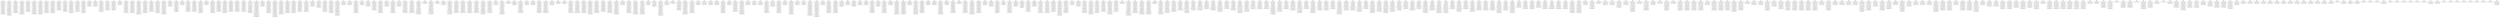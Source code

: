 graph g {
ranksep=0.2;
overlap=scale;
"J0" -- "1902 (280-335) (G-T)" [style=dotted];
"1902 (280-335) (G-T)" -- "1903 (335-345) (T-G)" [weight=1.2, len=0.5];
"1903 (335-345) (T-G)" -- "1545 (350-360) (G-T)" [weight=1.2, len=0.5];
"1545 (350-360) (G-T)" -- "651 (360-410) (T-T)" [weight=1.2, len=0.5];
"651 (360-410) (T-T)" -- "632 (410-470) (T-T)" [weight=1.2, len=0.5];
"632 (410-470) (T-T)" -- "80 (470-540) (T-T)" [weight=1.2, len=0.5];
"80 (470-540) (T-T)" -- "147 (540-580) (T-T)" [weight=1.2, len=0.5];
"147 (540-580) (T-T)" -- "148 (580-620) (T-T)" [weight=1.2, len=0.5];
"148 (580-620) (T-T)" -- "941 (710-780) (T-T)" [weight=1.2, len=0.5];
"941 (710-780) (T-T)" -- "2040 (900-930) (T-T)" [weight=1.2, len=0.5];
"J1" -- "744 (280-360) (G-T)" [style=dotted];
"744 (280-360) (G-T)" -- "745 (360-375) (T-T)" [weight=1.2, len=0.5];
"745 (360-375) (T-T)" -- "1455 (375-415) (T-T)" [weight=1.2, len=0.5];
"1455 (375-415) (T-T)" -- "512 (415-470) (T-T)" [weight=1.2, len=0.5];
"512 (415-470) (T-T)" -- "411 (470-480) (T-T)" [weight=1.2, len=0.5];
"411 (470-480) (T-T)" -- "399 (480-495) (T-G)" [weight=1.2, len=0.5];
"399 (480-495) (T-G)" -- "1801 (685-690) (G-T)" [weight=1.2, len=0.5];
"1801 (685-690) (G-T)" -- "526 (690-750) (T-T)" [weight=1.2, len=0.5];
"526 (690-750) (T-T)" -- "1071 (750-810) (T-T)" [weight=1.2, len=0.5];
"1071 (750-810) (T-T)" -- "598 (810-870) (T-T)" [weight=1.2, len=0.5];
"598 (810-870) (T-T)" -- "124 (870-920) (T-T)" [weight=1.2, len=0.5];
"J2" -- "610 (280-330) (G-T)" [style=dotted];
"610 (280-330) (G-T)" -- "759 (330-410) (T-T)" [weight=1.2, len=0.5];
"759 (330-410) (T-T)" -- "652 (410-470) (T-T)" [weight=1.2, len=0.5];
"652 (410-470) (T-T)" -- "490 (470-480) (T-G)" [weight=1.2, len=0.5];
"490 (470-480) (T-G)" -- "1905 (690-705) (G-T)" [weight=1.2, len=0.5];
"1905 (690-705) (G-T)" -- "389 (705-765) (T-T)" [weight=1.2, len=0.5];
"389 (705-765) (T-T)" -- "500 (765-835) (T-T)" [weight=1.2, len=0.5];
"500 (765-835) (T-T)" -- "501 (835-905) (T-T)" [weight=1.2, len=0.5];
"501 (835-905) (T-T)" -- "2204 (1000-1050) (T-T)" [weight=1.2, len=0.5];
"J3" -- "1168 (275-320) (G-T)" [style=dotted];
"1168 (275-320) (G-T)" -- "1169 (320-380) (T-T)" [weight=1.2, len=0.5];
"1169 (320-380) (T-T)" -- "193 (380-420) (T-T)" [weight=1.2, len=0.5];
"193 (380-420) (T-T)" -- "144 (420-460) (T-T)" [weight=1.2, len=0.5];
"144 (420-460) (T-T)" -- "145 (460-500) (T-T)" [weight=1.2, len=0.5];
"145 (460-500) (T-T)" -- "146 (500-540) (T-T)" [weight=1.2, len=0.5];
"146 (500-540) (T-T)" -- "215 (540-590) (T-T)" [weight=1.2, len=0.5];
"215 (540-590) (T-T)" -- "1089 (590-630) (T-T)" [weight=1.2, len=0.5];
"1089 (590-630) (T-T)" -- "1650 (720-780) (T-T)" [weight=1.2, len=0.5];
"1650 (720-780) (T-T)" -- "1558 (965-1015) (T-T)" [weight=1.2, len=0.5];
"J4" -- "955 (275-330) (G-T)" [style=dotted];
"955 (275-330) (G-T)" -- "956 (330-385) (T-T)" [weight=1.2, len=0.5];
"956 (330-385) (T-T)" -- "369 (385-440) (T-T)" [weight=1.2, len=0.5];
"369 (385-440) (T-T)" -- "19 (440-510) (T-T)" [weight=1.2, len=0.5];
"19 (440-510) (T-T)" -- "351 (510-570) (T-T)" [weight=1.2, len=0.5];
"351 (510-570) (T-T)" -- "52 (570-625) (T-T)" [weight=1.2, len=0.5];
"52 (570-625) (T-T)" -- "1478 (715-785) (T-T)" [weight=1.2, len=0.5];
"1478 (715-785) (T-T)" -- "186 (960-1000) (T-T)" [weight=1.2, len=0.5];
"J5" -- "2251 (270-300) (T-G)" [style=dotted];
"2251 (270-300) (T-G)" -- "2020 (310-330) (G-T)" [weight=1.2, len=0.5];
"2020 (310-330) (G-T)" -- "1128 (330-380) (T-T)" [weight=1.2, len=0.5];
"1128 (330-380) (T-T)" -- "348 (380-440) (T-T)" [weight=1.2, len=0.5];
"348 (380-440) (T-T)" -- "173 (440-480) (T-T)" [weight=1.2, len=0.5];
"173 (440-480) (T-T)" -- "412 (480-540) (T-T)" [weight=1.2, len=0.5];
"412 (480-540) (T-T)" -- "278 (540-555) (T-G)" [weight=1.2, len=0.5];
"278 (540-555) (T-G)" -- "2109 (710-745) (G-T)" [weight=1.2, len=0.5];
"2109 (710-745) (G-T)" -- "818 (745-815) (T-T)" [weight=1.2, len=0.5];
"818 (745-815) (T-T)" -- "1557 (915-965) (T-T)" [weight=1.2, len=0.5];
"J6" -- "1844 (270-330) (T-G)" [style=dotted];
"1844 (270-330) (T-G)" -- "287 (335-350) (G-T)" [weight=1.2, len=0.5];
"287 (335-350) (G-T)" -- "1 (350-420) (T-T)" [weight=1.2, len=0.5];
"1 (350-420) (T-T)" -- "194 (420-460) (T-T)" [weight=1.2, len=0.5];
"194 (420-460) (T-T)" -- "195 (460-505) (T-T)" [weight=1.2, len=0.5];
"195 (460-505) (T-T)" -- "371 (505-510) (T-T)" [weight=1.2, len=0.5];
"371 (505-510) (T-T)" -- "372 (510-570) (T-T)" [weight=1.2, len=0.5];
"372 (510-570) (T-T)" -- "352 (570-625) (T-T)" [weight=1.2, len=0.5];
"352 (570-625) (T-T)" -- "1553 (715-765) (T-T)" [weight=1.2, len=0.5];
"1553 (715-765) (T-T)" -- "156 (900-940) (T-T)" [weight=1.2, len=0.5];
"J7" -- "1838 (270-330) (T-G)" [style=dotted];
"1838 (270-330) (T-G)" -- "48 (340-360) (G-T)" [weight=1.2, len=0.5];
"48 (340-360) (G-T)" -- "1546 (360-410) (T-T)" [weight=1.2, len=0.5];
"1546 (360-410) (T-T)" -- "760 (410-490) (T-T)" [weight=1.2, len=0.5];
"760 (410-490) (T-T)" -- "578 (490-550) (T-T)" [weight=1.2, len=0.5];
"578 (490-550) (T-T)" -- "579 (550-600) (T-T)" [weight=1.2, len=0.5];
"579 (550-600) (T-T)" -- "2151 (695-745) (T-T)" [weight=1.2, len=0.5];
"2151 (695-745) (T-T)" -- "1119 (840-890) (T-T)" [weight=1.2, len=0.5];
"1119 (840-890) (T-T)" -- "803 (995-1045) (T-T)" [weight=1.2, len=0.5];
"J8" -- "1832 (270-320) (T-G)" [style=dotted];
"1832 (270-320) (T-G)" -- "1127 (320-330) (G-T)" [weight=1.2, len=0.5];
"1127 (320-330) (G-T)" -- "1629 (330-420) (T-T)" [weight=1.2, len=0.5];
"1629 (330-420) (T-T)" -- "436 (420-475) (T-T)" [weight=1.2, len=0.5];
"436 (420-475) (T-T)" -- "291 (475-515) (T-T)" [weight=1.2, len=0.5];
"291 (475-515) (T-T)" -- "795 (515-565) (T-T)" [weight=1.2, len=0.5];
"795 (515-565) (T-T)" -- "1550 (565-615) (T-T)" [weight=1.2, len=0.5];
"1550 (565-615) (T-T)" -- "855 (705-765) (T-T)" [weight=1.2, len=0.5];
"855 (705-765) (T-T)" -- "2039 (870-900) (T-T)" [weight=1.2, len=0.5];
"J9" -- "1827 (270-330) (T-G)" [style=dotted];
"1827 (270-330) (T-G)" -- "1999 (335-350) (G-T)" [weight=1.2, len=0.5];
"1999 (335-350) (G-T)" -- "288 (350-395) (T-T)" [weight=1.2, len=0.5];
"288 (350-395) (T-T)" -- "289 (395-435) (T-T)" [weight=1.2, len=0.5];
"289 (395-435) (T-T)" -- "290 (435-475) (T-T)" [weight=1.2, len=0.5];
"290 (435-475) (T-T)" -- "437 (475-495) (T-T)" [weight=1.2, len=0.5];
"437 (475-495) (T-T)" -- "320 (495-540) (T-G)" [weight=1.2, len=0.5];
"J10" -- "1309 (270-330) (T-G)" [style=dotted];
"1309 (270-330) (T-G)" -- "0 (330-350) (G-T)" [weight=1.2, len=0.5];
"0 (330-350) (G-T)" -- "2000 (350-425) (T-T)" [weight=1.2, len=0.5];
"2000 (350-425) (T-T)" -- "116 (425-480) (T-T)" [weight=1.2, len=0.5];
"116 (425-480) (T-T)" -- "452 (480-560) (T-T)" [weight=1.2, len=0.5];
"452 (480-560) (T-T)" -- "98 (560-610) (T-T)" [weight=1.2, len=0.5];
"98 (560-610) (T-T)" -- "1008 (705-765) (T-T)" [weight=1.2, len=0.5];
"1008 (705-765) (T-T)" -- "155 (860-900) (T-T)" [weight=1.2, len=0.5];
"J11" -- "366 (270-315) (G-T)" [style=dotted];
"366 (270-315) (G-T)" -- "367 (315-380) (T-T)" [weight=1.2, len=0.5];
"367 (315-380) (T-T)" -- "368 (380-385) (T-T)" [weight=1.2, len=0.5];
"368 (380-385) (T-T)" -- "812 (385-455) (T-T)" [weight=1.2, len=0.5];
"812 (385-455) (T-T)" -- "469 (455-495) (T-T)" [weight=1.2, len=0.5];
"469 (455-495) (T-T)" -- "438 (495-555) (T-T)" [weight=1.2, len=0.5];
"438 (495-555) (T-T)" -- "439 (555-615) (T-T)" [weight=1.2, len=0.5];
"439 (555-615) (T-T)" -- "2111 (705-760) (T-T)" [weight=1.2, len=0.5];
"2111 (705-760) (T-T)" -- "299 (865-915) (T-T)" [weight=1.2, len=0.5];
"J12" -- "1713 (265-320) (G-T)" [style=dotted];
"1713 (265-320) (G-T)" -- "1714 (320-375) (T-T)" [weight=1.2, len=0.5];
"1714 (320-375) (T-T)" -- "1472 (375-435) (T-T)" [weight=1.2, len=0.5];
"1472 (375-435) (T-T)" -- "558 (435-505) (T-T)" [weight=1.2, len=0.5];
"558 (435-505) (T-T)" -- "559 (505-570) (T-T)" [weight=1.2, len=0.5];
"559 (505-570) (T-T)" -- "1113 (570-620) (T-T)" [weight=1.2, len=0.5];
"1113 (570-620) (T-T)" -- "54 (710-780) (T-T)" [weight=1.2, len=0.5];
"54 (710-780) (T-T)" -- "1921 (990-1040) (T-T)" [weight=1.2, len=0.5];
"J13" -- "811 (340-385) (G-T)" [style=dotted];
"811 (340-385) (G-T)" -- "831 (385-440) (T-T)" [weight=1.2, len=0.5];
"831 (385-440) (T-T)" -- "323 (440-485) (T-T)" [weight=1.2, len=0.5];
"323 (440-485) (T-T)" -- "257 (485-520) (T-T)" [weight=1.2, len=0.5];
"257 (485-520) (T-T)" -- "175 (520-560) (T-T)" [weight=1.2, len=0.5];
"175 (520-560) (T-T)" -- "4 (560-645) (T-T)" [weight=1.2, len=0.5];
"4 (560-645) (T-T)" -- "5 (645-700) (T-T)" [weight=1.2, len=0.5];
"5 (645-700) (T-T)" -- "102 (790-845) (T-T)" [weight=1.2, len=0.5];
"102 (790-845) (T-T)" -- "1541 (940-990) (T-T)" [weight=1.2, len=0.5];
"J14" -- "984 (340-390) (G-T)" [style=dotted];
"984 (340-390) (G-T)" -- "384 (390-450) (T-T)" [weight=1.2, len=0.5];
"384 (390-450) (T-T)" -- "213 (450-495) (T-T)" [weight=1.2, len=0.5];
"213 (450-495) (T-T)" -- "470 (495-525) (T-G)" [weight=1.2, len=0.5];
"J15" -- "454 (340-380) (G-T)" [style=dotted];
"454 (340-380) (G-T)" -- "455 (380-425) (T-T)" [weight=1.2, len=0.5];
"455 (380-425) (T-T)" -- "410 (425-470) (T-T)" [weight=1.2, len=0.5];
"410 (425-470) (T-T)" -- "513 (470-480) (T-G)" [weight=1.2, len=0.5];
"J16" -- "885 (340-390) (G-T)" [style=dotted];
"885 (340-390) (G-T)" -- "521 (390-450) (T-T)" [weight=1.2, len=0.5];
"521 (390-450) (T-T)" -- "385 (450-525) (T-T)" [weight=1.2, len=0.5];
"385 (450-525) (T-T)" -- "68 (525-595) (T-T)" [weight=1.2, len=0.5];
"68 (525-595) (T-T)" -- "69 (595-665) (T-T)" [weight=1.2, len=0.5];
"69 (595-665) (T-T)" -- "1803 (755-815) (T-T)" [weight=1.2, len=0.5];
"1803 (755-815) (T-T)" -- "2126 (815-870) (T-T)" [weight=1.2, len=0.5];
"2126 (815-870) (T-T)" -- "381 (1050-1110) (T-T)" [weight=1.2, len=0.5];
"J17" -- "450 (340-400) (G-T)" [style=dotted];
"450 (340-400) (G-T)" -- "36 (400-470) (T-T)" [weight=1.2, len=0.5];
"36 (400-470) (T-T)" -- "633 (470-530) (T-T)" [weight=1.2, len=0.5];
"633 (470-530) (T-T)" -- "730 (530-610) (T-T)" [weight=1.2, len=0.5];
"730 (530-610) (T-T)" -- "39 (610-680) (T-T)" [weight=1.2, len=0.5];
"39 (610-680) (T-T)" -- "733 (770-850) (T-T)" [weight=1.2, len=0.5];
"733 (770-850) (T-T)" -- "1142 (960-1010) (T-T)" [weight=1.2, len=0.5];
"J18" -- "1244 (330-395) (G-T)" [style=dotted];
"1244 (330-395) (G-T)" -- "460 (395-440) (T-T)" [weight=1.2, len=0.5];
"460 (395-440) (T-T)" -- "349 (440-500) (T-T)" [weight=1.2, len=0.5];
"349 (440-500) (T-T)" -- "246 (500-570) (T-T)" [weight=1.2, len=0.5];
"246 (500-570) (T-T)" -- "247 (570-655) (T-T)" [weight=1.2, len=0.5];
"247 (570-655) (T-T)" -- "925 (745-815) (T-T)" [weight=1.2, len=0.5];
"925 (745-815) (T-T)" -- "840 (915-975) (T-T)" [weight=1.2, len=0.5];
"J19" -- "2224 (340-395) (G-T)" [style=dotted];
"2224 (340-395) (G-T)" -- "476 (395-460) (T-T)" [weight=1.2, len=0.5];
"476 (395-460) (T-T)" -- "272 (460-470) (T-G)" [weight=1.2, len=0.5];
"J20" -- "2216 (340-395) (G-T)" [style=dotted];
"2216 (340-395) (G-T)" -- "793 (395-445) (T-T)" [weight=1.2, len=0.5];
"793 (395-445) (T-T)" -- "319 (445-495) (T-T)" [weight=1.2, len=0.5];
"319 (445-495) (T-T)" -- "667 (495-545) (T-T)" [weight=1.2, len=0.5];
"667 (495-545) (T-T)" -- "668 (545-600) (T-T)" [weight=1.2, len=0.5];
"668 (545-600) (T-T)" -- "259 (600-680) (T-T)" [weight=1.2, len=0.5];
"259 (600-680) (T-T)" -- "1093 (770-810) (T-T)" [weight=1.2, len=0.5];
"1093 (770-810) (T-T)" -- "619 (810-870) (T-T)" [weight=1.2, len=0.5];
"619 (810-870) (T-T)" -- "59 (1060-1115) (T-T)" [weight=1.2, len=0.5];
"J21" -- "1510 (340-395) (G-T)" [style=dotted];
"1510 (340-395) (G-T)" -- "1065 (395-460) (T-T)" [weight=1.2, len=0.5];
"1065 (395-460) (T-T)" -- "477 (460-520) (T-T)" [weight=1.2, len=0.5];
"477 (460-520) (T-T)" -- "258 (520-600) (T-T)" [weight=1.2, len=0.5];
"258 (520-600) (T-T)" -- "326 (600-660) (T-T)" [weight=1.2, len=0.5];
"326 (600-660) (T-T)" -- "150 (660-700) (T-T)" [weight=1.2, len=0.5];
"150 (660-700) (T-T)" -- "220 (790-840) (T-T)" [weight=1.2, len=0.5];
"220 (790-840) (T-T)" -- "2038 (840-870) (T-T)" [weight=1.2, len=0.5];
"2038 (840-870) (T-T)" -- "532 (1050-1110) (T-T)" [weight=1.2, len=0.5];
"J22" -- "1397 (320-380) (G-T)" [style=dotted];
"1397 (320-380) (G-T)" -- "919 (380-390) (T-T)" [weight=1.2, len=0.5];
"919 (380-390) (T-T)" -- "540 (390-455) (T-T)" [weight=1.2, len=0.5];
"540 (390-455) (T-T)" -- "541 (455-525) (T-T)" [weight=1.2, len=0.5];
"541 (455-525) (T-T)" -- "386 (525-585) (T-T)" [weight=1.2, len=0.5];
"386 (525-585) (T-T)" -- "119 (585-640) (T-T)" [weight=1.2, len=0.5];
"119 (585-640) (T-T)" -- "178 (640-680) (T-T)" [weight=1.2, len=0.5];
"178 (640-680) (T-T)" -- "1462 (770-840) (T-T)" [weight=1.2, len=0.5];
"1462 (770-840) (T-T)" -- "1521 (990-1050) (T-T)" [weight=1.2, len=0.5];
"1521 (990-1050) (T-T)" -- "1050 (1050-1100) (T-T)" [weight=1.2, len=0.5];
"J23" -- "1318 (320-375) (G-T)" [style=dotted];
"1318 (320-375) (G-T)" -- "1568 (375-425) (T-T)" [weight=1.2, len=0.5];
"1568 (375-425) (T-T)" -- "456 (425-465) (T-T)" [weight=1.2, len=0.5];
"456 (425-465) (T-T)" -- "137 (465-525) (T-T)" [weight=1.2, len=0.5];
"137 (465-525) (T-T)" -- "542 (525-590) (T-T)" [weight=1.2, len=0.5];
"542 (525-590) (T-T)" -- "216 (590-640) (T-T)" [weight=1.2, len=0.5];
"216 (590-640) (T-T)" -- "2141 (730-780) (T-T)" [weight=1.2, len=0.5];
"2141 (730-780) (T-T)" -- "329 (780-840) (T-T)" [weight=1.2, len=0.5];
"329 (780-840) (T-T)" -- "1542 (990-1040) (T-T)" [weight=1.2, len=0.5];
"J24" -- "2006 (315-385) (G-T)" [style=dotted];
"2006 (315-385) (G-T)" -- "957 (385-455) (T-T)" [weight=1.2, len=0.5];
"957 (385-455) (T-T)" -- "700 (455-520) (T-T)" [weight=1.2, len=0.5];
"700 (455-520) (T-T)" -- "478 (520-590) (T-T)" [weight=1.2, len=0.5];
"478 (520-590) (T-T)" -- "479 (590-660) (T-T)" [weight=1.2, len=0.5];
"479 (590-660) (T-T)" -- "2035 (750-780) (T-T)" [weight=1.2, len=0.5];
"2035 (750-780) (T-T)" -- "417 (780-840) (T-T)" [weight=1.2, len=0.5];
"417 (780-840) (T-T)" -- "139 (1015-1075) (T-T)" [weight=1.2, len=0.5];
"J25" -- "1751 (325-385) (G-T)" [style=dotted];
"1751 (325-385) (G-T)" -- "1084 (385-420) (T-T)" [weight=1.2, len=0.5];
"1084 (385-420) (T-T)" -- "553 (420-485) (T-T)" [weight=1.2, len=0.5];
"553 (420-485) (T-T)" -- "324 (485-540) (T-T)" [weight=1.2, len=0.5];
"324 (485-540) (T-T)" -- "325 (540-600) (T-T)" [weight=1.2, len=0.5];
"325 (540-600) (T-T)" -- "414 (600-660) (T-T)" [weight=1.2, len=0.5];
"414 (600-660) (T-T)" -- "1117 (750-800) (T-T)" [weight=1.2, len=0.5];
"1117 (750-800) (T-T)" -- "182 (800-840) (T-T)" [weight=1.2, len=0.5];
"182 (800-840) (T-T)" -- "675 (960-1020) (T-T)" [weight=1.2, len=0.5];
"J26" -- "1665 (315-380) (G-T)" [style=dotted];
"1665 (315-380) (G-T)" -- "1002 (380-420) (T-T)" [weight=1.2, len=0.5];
"1002 (380-420) (T-T)" -- "1003 (420-470) (T-T)" [weight=1.2, len=0.5];
"1003 (420-470) (T-T)" -- "653 (470-525) (T-T)" [weight=1.2, len=0.5];
"653 (470-525) (T-T)" -- "654 (525-585) (T-T)" [weight=1.2, len=0.5];
"654 (525-585) (T-T)" -- "387 (585-645) (T-T)" [weight=1.2, len=0.5];
"387 (585-645) (T-T)" -- "1137 (740-780) (T-T)" [weight=1.2, len=0.5];
"1137 (740-780) (T-T)" -- "583 (780-840) (T-T)" [weight=1.2, len=0.5];
"583 (780-840) (T-T)" -- "2018 (990-1050) (T-T)" [weight=1.2, len=0.5];
"2018 (990-1050) (T-T)" -- "472 (1050-1090) (T-T)" [weight=1.2, len=0.5];
"J27" -- "1987 (330-390) (G-T)" [style=dotted];
"1987 (330-390) (G-T)" -- "591 (390-450) (T-T)" [weight=1.2, len=0.5];
"591 (390-450) (T-T)" -- "522 (450-510) (T-T)" [weight=1.2, len=0.5];
"522 (450-510) (T-T)" -- "458 (510-540) (T-G)" [weight=1.2, len=0.5];
"J28" -- "1380 (335-390) (G-T)" [style=dotted];
"1380 (335-390) (G-T)" -- "612 (390-450) (T-T)" [weight=1.2, len=0.5];
"612 (390-450) (T-T)" -- "592 (450-510) (T-T)" [weight=1.2, len=0.5];
"592 (450-510) (T-T)" -- "523 (510-570) (T-T)" [weight=1.2, len=0.5];
"523 (510-570) (T-T)" -- "373 (570-630) (T-T)" [weight=1.2, len=0.5];
"373 (570-630) (T-T)" -- "374 (630-695) (T-T)" [weight=1.2, len=0.5];
"374 (630-695) (T-T)" -- "1479 (785-835) (T-T)" [weight=1.2, len=0.5];
"1479 (785-835) (T-T)" -- "1745 (930-990) (T-T)" [weight=1.2, len=0.5];
"J29" -- "94 (340-390) (G-T)" [style=dotted];
"94 (340-390) (G-T)" -- "782 (390-470) (T-T)" [weight=1.2, len=0.5];
"782 (390-470) (T-T)" -- "783 (470-485) (T-G)" [weight=1.2, len=0.5];
"J30" -- "321 (340-390) (G-T)" [style=dotted];
"321 (340-390) (G-T)" -- "886 (390-460) (T-T)" [weight=1.2, len=0.5];
"886 (390-460) (T-T)" -- "747 (460-540) (T-T)" [weight=1.2, len=0.5];
"747 (460-540) (T-T)" -- "413 (540-600) (T-T)" [weight=1.2, len=0.5];
"413 (540-600) (T-T)" -- "580 (600-660) (T-T)" [weight=1.2, len=0.5];
"580 (600-660) (T-T)" -- "2032 (660-690) (T-T)" [weight=1.2, len=0.5];
"2032 (660-690) (T-T)" -- "1039 (780-840) (T-T)" [weight=1.2, len=0.5];
"1039 (780-840) (T-T)" -- "1121 (930-980) (T-T)" [weight=1.2, len=0.5];
"J31" -- "383 (340-390) (G-T)" [style=dotted];
"383 (340-390) (G-T)" -- "920 (390-465) (T-T)" [weight=1.2, len=0.5];
"920 (390-465) (T-T)" -- "230 (465-550) (T-T)" [weight=1.2, len=0.5];
"230 (465-550) (T-T)" -- "231 (550-630) (T-T)" [weight=1.2, len=0.5];
"231 (550-630) (T-T)" -- "525 (630-690) (T-T)" [weight=1.2, len=0.5];
"525 (630-690) (T-T)" -- "1192 (790-870) (T-T)" [weight=1.2, len=0.5];
"1192 (790-870) (T-T)" -- "860 (1005-1065) (T-T)" [weight=1.2, len=0.5];
"860 (1005-1065) (T-T)" -- "11 (1065-1120) (T-T)" [weight=1.2, len=0.5];
"J32" -- "520 (340-390) (G-T)" [style=dotted];
"520 (340-390) (G-T)" -- "985 (390-450) (T-T)" [weight=1.2, len=0.5];
"985 (390-450) (T-T)" -- "613 (450-510) (T-T)" [weight=1.2, len=0.5];
"613 (450-510) (T-T)" -- "593 (510-570) (T-T)" [weight=1.2, len=0.5];
"593 (510-570) (T-T)" -- "524 (570-630) (T-T)" [weight=1.2, len=0.5];
"524 (570-630) (T-T)" -- "595 (630-690) (T-T)" [weight=1.2, len=0.5];
"595 (630-690) (T-T)" -- "1426 (790-840) (T-T)" [weight=1.2, len=0.5];
"1426 (790-840) (T-T)" -- "183 (840-880) (T-T)" [weight=1.2, len=0.5];
"183 (840-880) (T-T)" -- "1283 (1040-1105) (T-T)" [weight=1.2, len=0.5];
"J33" -- "539 (340-390) (G-T)" [style=dotted];
"539 (340-390) (G-T)" -- "1381 (390-480) (T-T)" [weight=1.2, len=0.5];
"1381 (390-480) (T-T)" -- "462 (480-510) (T-G)" [weight=1.2, len=0.5];
"J34" -- "1607 (340-390) (G-T)" [style=dotted];
"1607 (340-390) (G-T)" -- "1608 (390-450) (T-T)" [weight=1.2, len=0.5];
"1608 (390-450) (T-T)" -- "686 (450-510) (T-T)" [weight=1.2, len=0.5];
"686 (450-510) (T-T)" -- "614 (510-570) (T-T)" [weight=1.2, len=0.5];
"614 (510-570) (T-T)" -- "560 (570-635) (T-T)" [weight=1.2, len=0.5];
"560 (570-635) (T-T)" -- "561 (635-700) (T-T)" [weight=1.2, len=0.5];
"561 (635-700) (T-T)" -- "1538 (790-840) (T-T)" [weight=1.2, len=0.5];
"1538 (790-840) (T-T)" -- "2041 (930-960) (T-T)" [weight=1.2, len=0.5];
"2041 (930-960) (T-T)" -- "1619 (1050-1105) (T-T)" [weight=1.2, len=0.5];
"J35" -- "590 (340-390) (G-T)" [style=dotted];
"590 (340-390) (G-T)" -- "1799 (390-450) (T-T)" [weight=1.2, len=0.5];
"1799 (390-450) (T-T)" -- "729 (450-530) (T-T)" [weight=1.2, len=0.5];
"729 (450-530) (T-T)" -- "888 (530-550) (T-T)" [weight=1.2, len=0.5];
"888 (530-550) (T-T)" -- "889 (550-630) (T-T)" [weight=1.2, len=0.5];
"889 (550-630) (T-T)" -- "616 (630-690) (T-T)" [weight=1.2, len=0.5];
"616 (630-690) (T-T)" -- "1917 (790-840) (T-T)" [weight=1.2, len=0.5];
"1917 (790-840) (T-T)" -- "2017 (930-990) (T-T)" [weight=1.2, len=0.5];
"J36" -- "1529 (340-385) (G-T)" [style=dotted];
"1529 (340-385) (G-T)" -- "1217 (385-455) (T-T)" [weight=1.2, len=0.5];
"1217 (385-455) (T-T)" -- "813 (455-505) (T-T)" [weight=1.2, len=0.5];
"813 (455-505) (T-T)" -- "814 (505-575) (T-T)" [weight=1.2, len=0.5];
"814 (505-575) (T-T)" -- "815 (575-625) (T-T)" [weight=1.2, len=0.5];
"815 (575-625) (T-T)" -- "353 (625-685) (T-T)" [weight=1.2, len=0.5];
"353 (625-685) (T-T)" -- "1788 (775-845) (T-T)" [weight=1.2, len=0.5];
"1788 (775-845) (T-T)" -- "1920 (940-990) (T-T)" [weight=1.2, len=0.5];
"1920 (940-990) (T-T)" -- "189 (1080-1120) (T-T)" [weight=1.2, len=0.5];
"J37" -- "65 (335-385) (G-T)" [style=dotted];
"65 (335-385) (G-T)" -- "1530 (385-435) (T-T)" [weight=1.2, len=0.5];
"1530 (385-435) (T-T)" -- "666 (435-495) (T-T)" [weight=1.2, len=0.5];
"666 (435-495) (T-T)" -- "938 (495-565) (T-T)" [weight=1.2, len=0.5];
"938 (495-565) (T-T)" -- "796 (565-635) (T-T)" [weight=1.2, len=0.5];
"796 (565-635) (T-T)" -- "797 (635-685) (T-T)" [weight=1.2, len=0.5];
"797 (635-685) (T-T)" -- "1850 (775-835) (T-T)" [weight=1.2, len=0.5];
"1850 (775-835) (T-T)" -- "2155 (935-985) (T-T)" [weight=1.2, len=0.5];
"J38" -- "1216 (330-385) (G-T)" [style=dotted];
"1216 (330-385) (G-T)" -- "1667 (385-455) (T-T)" [weight=1.2, len=0.5];
"1667 (385-455) (T-T)" -- "958 (455-525) (T-T)" [weight=1.2, len=0.5];
"958 (455-525) (T-T)" -- "852 (525-585) (T-T)" [weight=1.2, len=0.5];
"852 (525-585) (T-T)" -- "635 (585-645) (T-T)" [weight=1.2, len=0.5];
"635 (585-645) (T-T)" -- "1135 (650-690) (T-T)" [weight=1.2, len=0.5];
"1135 (650-690) (T-T)" -- "1954 (790-850) (T-T)" [weight=1.2, len=0.5];
"1954 (790-850) (T-T)" -- "1791 (985-1055) (T-T)" [weight=1.2, len=0.5];
"J39" -- "830 (340-385) (G-T)" [style=dotted];
"830 (340-385) (G-T)" -- "1752 (385-450) (T-T)" [weight=1.2, len=0.5];
"1752 (385-450) (T-T)" -- "986 (450-495) (T-T)" [weight=1.2, len=0.5];
"986 (450-495) (T-T)" -- "987 (495-555) (T-T)" [weight=1.2, len=0.5];
"987 (495-555) (T-T)" -- "497 (555-625) (T-T)" [weight=1.2, len=0.5];
"497 (555-625) (T-T)" -- "498 (625-700) (T-T)" [weight=1.2, len=0.5];
"498 (625-700) (T-T)" -- "892 (790-870) (T-T)" [weight=1.2, len=0.5];
"892 (790-870) (T-T)" -- "1414 (1040-1105) (T-T)" [weight=1.2, len=0.5];
"J40" -- "1453 (325-370) (G-T)" [style=dotted];
"1453 (325-370) (G-T)" -- "211 (370-410) (T-T)" [weight=1.2, len=0.5];
"211 (370-410) (T-T)" -- "1291 (410-470) (T-T)" [weight=1.2, len=0.5];
"1291 (410-470) (T-T)" -- "937 (470-495) (T-T)" [weight=1.2, len=0.5];
"937 (470-495) (T-T)" -- "1019 (495-555) (T-T)" [weight=1.2, len=0.5];
"1019 (495-555) (T-T)" -- "688 (555-615) (T-T)" [weight=1.2, len=0.5];
"688 (555-615) (T-T)" -- "294 (615-665) (T-T)" [weight=1.2, len=0.5];
"294 (615-665) (T-T)" -- "1338 (760-850) (T-T)" [weight=1.2, len=0.5];
"1338 (760-850) (T-T)" -- "1465 (960-1020) (T-T)" [weight=1.2, len=0.5];
"J41" -- "2177 (315-330) (G-T)" [style=dotted];
"2177 (315-330) (G-T)" -- "2021 (330-360) (T-T)" [weight=1.2, len=0.5];
"2021 (330-360) (T-T)" -- "1735 (360-410) (T-T)" [weight=1.2, len=0.5];
"1735 (360-410) (T-T)" -- "1418 (410-450) (T-T)" [weight=1.2, len=0.5];
"1418 (410-450) (T-T)" -- "1018 (450-495) (T-T)" [weight=1.2, len=0.5];
"1018 (450-495) (T-T)" -- "1200 (495-575) (T-T)" [weight=1.2, len=0.5];
"1200 (495-575) (T-T)" -- "1201 (575-655) (T-T)" [weight=1.2, len=0.5];
"1201 (575-655) (T-T)" -- "1296 (745-815) (T-T)" [weight=1.2, len=0.5];
"1296 (745-815) (T-T)" -- "1804 (815-825) (T-G)" [weight=1.2, len=0.5];
"1804 (815-825) (T-G)" -- "1805 (1010-1020) (G-T)" [weight=1.2, len=0.5];
"1805 (1010-1020) (G-T)" -- "1809 (1020-1055) (T-T)" [weight=1.2, len=0.5];
"1809 (1020-1055) (T-T)" -- "1810 (1055-1095) (T-T)" [weight=1.2, len=0.5];
"J42" -- "434 (315-360) (G-T)" [style=dotted];
"434 (315-360) (G-T)" -- "1854 (360-400) (T-T)" [weight=1.2, len=0.5];
"1854 (360-400) (T-T)" -- "79 (400-470) (T-T)" [weight=1.2, len=0.5];
"79 (400-470) (T-T)" -- "976 (470-485) (T-G)" [weight=1.2, len=0.5];
"J43" -- "650 (320-360) (G-T)" [style=dotted];
"650 (320-360) (G-T)" -- "2009 (360-440) (T-T)" [weight=1.2, len=0.5];
"2009 (360-440) (T-T)" -- "370 (440-505) (T-T)" [weight=1.2, len=0.5];
"370 (440-505) (T-T)" -- "1087 (505-540) (T-T)" [weight=1.2, len=0.5];
"1087 (505-540) (T-T)" -- "748 (540-620) (T-T)" [weight=1.2, len=0.5];
"748 (540-620) (T-T)" -- "149 (620-660) (T-T)" [weight=1.2, len=0.5];
"149 (620-660) (T-T)" -- "1614 (750-810) (T-T)" [weight=1.2, len=0.5];
"1614 (750-810) (T-T)" -- "2128 (920-970) (T-T)" [weight=1.2, len=0.5];
"2128 (920-970) (T-T)" -- "160 (1060-1100) (T-T)" [weight=1.2, len=0.5];
"J44" -- "1734 (320-360) (G-T)" [style=dotted];
"1734 (320-360) (G-T)" -- "2022 (360-390) (T-T)" [weight=1.2, len=0.5];
"2022 (360-390) (T-T)" -- "1879 (390-430) (T-T)" [weight=1.2, len=0.5];
"1879 (390-430) (T-T)" -- "50 (430-500) (T-T)" [weight=1.2, len=0.5];
"50 (430-500) (T-T)" -- "350 (500-510) (T-T)" [weight=1.2, len=0.5];
"350 (500-510) (T-T)" -- "687 (510-555) (T-T)" [weight=1.2, len=0.5];
"687 (510-555) (T-T)" -- "834 (555-615) (T-T)" [weight=1.2, len=0.5];
"834 (555-615) (T-T)" -- "440 (615-675) (T-T)" [weight=1.2, len=0.5];
"440 (615-675) (T-T)" -- "2139 (675-680) (T-T)" [weight=1.2, len=0.5];
"2139 (675-680) (T-T)" -- "1863 (775-825) (T-T)" [weight=1.2, len=0.5];
"1863 (775-825) (T-T)" -- "1141 (920-960) (T-T)" [weight=1.2, len=0.5];
"1141 (920-960) (T-T)" -- "1747 (1050-1100) (T-T)" [weight=1.2, len=0.5];
"J45" -- "1272 (340-380) (G-T)" [style=dotted];
"1272 (340-380) (G-T)" -- "1129 (380-420) (T-T)" [weight=1.2, len=0.5];
"1129 (380-420) (T-T)" -- "1032 (420-470) (T-T)" [weight=1.2, len=0.5];
"1032 (420-470) (T-T)" -- "1004 (470-525) (T-T)" [weight=1.2, len=0.5];
"1004 (470-525) (T-T)" -- "959 (525-590) (T-T)" [weight=1.2, len=0.5];
"959 (525-590) (T-T)" -- "543 (590-655) (T-T)" [weight=1.2, len=0.5];
"543 (590-655) (T-T)" -- "2152 (745-815) (T-T)" [weight=1.2, len=0.5];
"2152 (745-815) (T-T)" -- "819 (815-865) (T-T)" [weight=1.2, len=0.5];
"819 (815-865) (T-T)" -- "394 (1005-1065) (T-T)" [weight=1.2, len=0.5];
"394 (1005-1065) (T-T)" -- "303 (1065-1115) (T-T)" [weight=1.2, len=0.5];
"J46" -- "758 (315-330) (G-T)" [style=dotted];
"758 (315-330) (G-T)" -- "2178 (330-390) (T-T)" [weight=1.2, len=0.5];
"2178 (330-390) (T-T)" -- "1988 (390-465) (T-T)" [weight=1.2, len=0.5];
"1988 (390-465) (T-T)" -- "277 (465-540) (T-T)" [weight=1.2, len=0.5];
"277 (465-540) (T-T)" -- "1035 (540-600) (T-T)" [weight=1.2, len=0.5];
"1035 (540-600) (T-T)" -- "669 (600-660) (T-T)" [weight=1.2, len=0.5];
"669 (600-660) (T-T)" -- "1742 (750-810) (T-T)" [weight=1.2, len=0.5];
"1742 (750-810) (T-T)" -- "2037 (810-840) (T-T)" [weight=1.2, len=0.5];
"2037 (810-840) (T-T)" -- "1497 (995-1045) (T-T)" [weight=1.2, len=0.5];
"J47" -- "1628 (320-330) (G-T)" [style=dotted];
"1628 (320-330) (G-T)" -- "611 (330-390) (T-T)" [weight=1.2, len=0.5];
"611 (330-390) (T-T)" -- "2023 (390-420) (T-T)" [weight=1.2, len=0.5];
"2023 (390-420) (T-T)" -- "1085 (420-460) (T-T)" [weight=1.2, len=0.5];
"1085 (420-460) (T-T)" -- "851 (460-525) (T-T)" [weight=1.2, len=0.5];
"851 (460-525) (T-T)" -- "1005 (525-585) (T-T)" [weight=1.2, len=0.5];
"1005 (525-585) (T-T)" -- "655 (585-645) (T-T)" [weight=1.2, len=0.5];
"655 (585-645) (T-T)" -- "1391 (740-820) (T-T)" [weight=1.2, len=0.5];
"1391 (740-820) (T-T)" -- "694 (915-975) (T-T)" [weight=1.2, len=0.5];
"J48" -- "1030 (335-375) (G-T)" [style=dotted];
"1030 (335-375) (G-T)" -- "1715 (375-425) (T-T)" [weight=1.2, len=0.5];
"1715 (375-425) (T-T)" -- "495 (425-485) (T-T)" [weight=1.2, len=0.5];
"495 (425-485) (T-T)" -- "496 (485-555) (T-T)" [weight=1.2, len=0.5];
"496 (485-555) (T-T)" -- "988 (555-620) (T-T)" [weight=1.2, len=0.5];
"988 (555-620) (T-T)" -- "989 (620-690) (T-T)" [weight=1.2, len=0.5];
"989 (620-690) (T-T)" -- "55 (780-835) (T-T)" [weight=1.2, len=0.5];
"55 (780-835) (T-T)" -- "1429 (940-990) (T-T)" [weight=1.2, len=0.5];
"J49" -- "1416 (340-370) (G-T)" [style=dotted];
"1416 (340-370) (G-T)" -- "728 (370-450) (T-T)" [weight=1.2, len=0.5];
"728 (370-450) (T-T)" -- "1261 (450-520) (T-T)" [weight=1.2, len=0.5];
"1261 (450-520) (T-T)" -- "701 (520-615) (T-T)" [weight=1.2, len=0.5];
"701 (520-615) (T-T)" -- "689 (615-675) (T-T)" [weight=1.2, len=0.5];
"689 (615-675) (T-T)" -- "563 (765-830) (T-T)" [weight=1.2, len=0.5];
"563 (765-830) (T-T)" -- "1139 (830-870) (T-T)" [weight=1.2, len=0.5];
"1139 (830-870) (T-T)" -- "1958 (1040-1105) (T-T)" [weight=1.2, len=0.5];
"J50" -- "2311 (340-365) (G-T)" [style=dotted];
"2311 (340-365) (G-T)" -- "576 (365-430) (T-T)" [weight=1.2, len=0.5];
"576 (365-430) (T-T)" -- "515 (430-475) (T-T)" [weight=1.2, len=0.5];
"515 (430-475) (T-T)" -- "516 (475-490) (T-G)" [weight=1.2, len=0.5];
"J51" -- "1470 (320-335) (G-T)" [style=dotted];
"1470 (320-335) (G-T)" -- "1471 (335-375) (T-T)" [weight=1.2, len=0.5];
"1471 (335-375) (T-T)" -- "1846 (375-435) (T-T)" [weight=1.2, len=0.5];
"1846 (375-435) (T-T)" -- "903 (435-510) (T-T)" [weight=1.2, len=0.5];
"903 (435-510) (T-T)" -- "776 (510-525) (T-G)" [weight=1.2, len=0.5];
"J52" -- "347 (330-380) (G-T)" [style=dotted];
"347 (330-380) (G-T)" -- "1170 (380-445) (T-T)" [weight=1.2, len=0.5];
"1170 (380-445) (T-T)" -- "794 (445-515) (T-T)" [weight=1.2, len=0.5];
"794 (445-515) (T-T)" -- "1355 (515-605) (T-T)" [weight=1.2, len=0.5];
"1355 (515-605) (T-T)" -- "198 (605-655) (T-T)" [weight=1.2, len=0.5];
"198 (605-655) (T-T)" -- "2281 (745-805) (T-T)" [weight=1.2, len=0.5];
"2281 (745-805) (T-T)" -- "202 (805-855) (T-T)" [weight=1.2, len=0.5];
"202 (805-855) (T-T)" -- "1430 (990-1040) (T-T)" [weight=1.2, len=0.5];
"J53" -- "918 (330-380) (G-T)" [style=dotted];
"918 (330-380) (G-T)" -- "1273 (380-440) (T-T)" [weight=1.2, len=0.5];
"1273 (380-440) (T-T)" -- "461 (440-480) (T-T)" [weight=1.2, len=0.5];
"461 (440-480) (T-T)" -- "1034 (480-540) (T-T)" [weight=1.2, len=0.5];
"1034 (480-540) (T-T)" -- "1088 (540-590) (T-T)" [weight=1.2, len=0.5];
"1088 (540-590) (T-T)" -- "905 (590-670) (T-T)" [weight=1.2, len=0.5];
"905 (590-670) (T-T)" -- "1175 (760-840) (T-T)" [weight=1.2, len=0.5];
"1175 (760-840) (T-T)" -- "1652 (840-860) (T-T)" [weight=1.2, len=0.5];
"1652 (840-860) (T-T)" -- "949 (1020-1085) (T-T)" [weight=1.2, len=0.5];
"J54" -- "575 (320-365) (G-T)" [style=dotted];
"575 (320-365) (G-T)" -- "2312 (365-420) (T-G)" [weight=1.2, len=0.5];
"2312 (365-420) (T-G)" -- "2294 (420-470) (G-T)" [weight=1.2, len=0.5];
"2294 (420-470) (G-T)" -- "1033 (470-480) (T-T)" [weight=1.2, len=0.5];
"1033 (470-480) (T-T)" -- "1111 (480-530) (T-T)" [weight=1.2, len=0.5];
"1111 (480-530) (T-T)" -- "1112 (530-570) (T-T)" [weight=1.2, len=0.5];
"1112 (530-570) (T-T)" -- "594 (570-630) (T-T)" [weight=1.2, len=0.5];
"594 (570-630) (T-T)" -- "1090 (630-680) (T-T)" [weight=1.2, len=0.5];
"1090 (630-680) (T-T)" -- "2242 (770-780) (T-T)" [weight=1.2, len=0.5];
"2242 (770-780) (T-T)" -- "672 (780-840) (T-T)" [weight=1.2, len=0.5];
"672 (780-840) (T-T)" -- "1225 (975-1045) (T-T)" [weight=1.2, len=0.5];
"J55" -- "2005 (330-410) (G-T)" [style=dotted];
"2005 (330-410) (G-T)" -- "1547 (410-460) (T-T)" [weight=1.2, len=0.5];
"1547 (410-460) (T-T)" -- "884 (460-480) (T-G)" [weight=1.2, len=0.5];
"J56" -- "2014 (330-410) (G-T)" [style=dotted];
"2014 (330-410) (G-T)" -- "1591 (410-475) (T-T)" [weight=1.2, len=0.5];
"1591 (410-475) (T-T)" -- "870 (475-490) (T-G)" [weight=1.2, len=0.5];
"J57" -- "1332 (330-400) (G-T)" [style=dotted];
"1332 (330-400) (G-T)" -- "172 (400-440) (T-T)" [weight=1.2, len=0.5];
"172 (400-440) (T-T)" -- "832 (440-500) (T-T)" [weight=1.2, len=0.5];
"832 (440-500) (T-T)" -- "833 (500-555) (T-T)" [weight=1.2, len=0.5];
"833 (500-555) (T-T)" -- "1020 (555-615) (T-T)" [weight=1.2, len=0.5];
"1020 (555-615) (T-T)" -- "702 (615-675) (T-T)" [weight=1.2, len=0.5];
"702 (615-675) (T-T)" -- "658 (765-825) (T-T)" [weight=1.2, len=0.5];
"658 (765-825) (T-T)" -- "300 (915-965) (T-T)" [weight=1.2, len=0.5];
"300 (915-965) (T-T)" -- "823 (1055-1105) (T-T)" [weight=1.2, len=0.5];
"J58" -- "35 (340-400) (G-T)" [style=dotted];
"35 (340-400) (G-T)" -- "451 (400-480) (T-T)" [weight=1.2, len=0.5];
"451 (400-480) (T-T)" -- "1149 (480-515) (T-G)" [weight=1.2, len=0.5];
"J59" -- "228 (340-395) (G-T)" [style=dotted];
"228 (340-395) (G-T)" -- "1109 (395-440) (T-T)" [weight=1.2, len=0.5];
"1109 (395-440) (T-T)" -- "1047 (440-475) (T-T)" [weight=1.2, len=0.5];
"1047 (440-475) (T-T)" -- "878 (475-495) (T-G)" [weight=1.2, len=0.5];
"J60" -- "792 (340-395) (G-T)" [style=dotted];
"792 (340-395) (G-T)" -- "1245 (395-470) (T-T)" [weight=1.2, len=0.5];
"1245 (395-470) (T-T)" -- "1246 (470-540) (T-T)" [weight=1.2, len=0.5];
"1246 (470-540) (T-T)" -- "1247 (540-625) (T-T)" [weight=1.2, len=0.5];
"1247 (540-625) (T-T)" -- "816 (625-695) (T-T)" [weight=1.2, len=0.5];
"816 (625-695) (T-T)" -- "546 (785-850) (T-T)" [weight=1.2, len=0.5];
"546 (785-850) (T-T)" -- "1891 (960-1010) (T-T)" [weight=1.2, len=0.5];
"J61" -- "1643 (330-392) (G-T)" [style=dotted];
"1643 (330-392) (G-T)" -- "1644 (392-450) (T-T)" [weight=1.2, len=0.5];
"1644 (392-450) (T-T)" -- "1419 (450-495) (T-T)" [weight=1.2, len=0.5];
"1419 (450-495) (T-T)" -- "1234 (495-590) (T-T)" [weight=1.2, len=0.5];
"1234 (495-590) (T-T)" -- "960 (590-655) (T-T)" [weight=1.2, len=0.5];
"960 (590-655) (T-T)" -- "2201 (745-805) (T-T)" [weight=1.2, len=0.5];
"2201 (745-805) (T-T)" -- "2202 (805-830) (T-T)" [weight=1.2, len=0.5];
"2202 (805-830) (T-T)" -- "185 (920-960) (T-T)" [weight=1.2, len=0.5];
"185 (920-960) (T-T)" -- "1144 (1050-1100) (T-T)" [weight=1.2, len=0.5];
"J62" -- "1972 (325-375) (G-T)" [style=dotted];
"1972 (325-375) (G-T)" -- "1973 (375-435) (T-T)" [weight=1.2, len=0.5];
"1973 (375-435) (T-T)" -- "1437 (435-475) (T-T)" [weight=1.2, len=0.5];
"1437 (435-475) (T-T)" -- "1048 (475-490) (T-G)" [weight=1.2, len=0.5];
"J63" -- "1185 (325-370) (G-T)" [style=dotted];
"1185 (325-370) (G-T)" -- "1186 (370-420) (T-T)" [weight=1.2, len=0.5];
"1186 (370-420) (T-T)" -- "1130 (420-460) (T-T)" [weight=1.2, len=0.5];
"1130 (420-460) (T-T)" -- "887 (460-530) (T-T)" [weight=1.2, len=0.5];
"887 (460-530) (T-T)" -- "1458 (530-600) (T-T)" [weight=1.2, len=0.5];
"1458 (530-600) (T-T)" -- "923 (600-675) (T-T)" [weight=1.2, len=0.5];
"923 (600-675) (T-T)" -- "856 (765-825) (T-T)" [weight=1.2, len=0.5];
"856 (765-825) (T-T)" -- "707 (915-975) (T-T)" [weight=1.2, len=0.5];
"707 (915-975) (T-T)" -- "1807 (1080-1100) (T-G)" [weight=1.2, len=0.5];
"J64" -- "727 (310-370) (G-T)" [style=dotted];
"727 (310-370) (G-T)" -- "1417 (370-410) (T-T)" [weight=1.2, len=0.5];
"1417 (370-410) (T-T)" -- "1736 (410-460) (T-T)" [weight=1.2, len=0.5];
"1736 (410-460) (T-T)" -- "914 (460-470) (T-G)" [weight=1.2, len=0.5];
"J65" -- "2064 (395-445) (G-T)" [style=dotted];
"2064 (395-445) (G-T)" -- "1171 (445-520) (T-T)" [weight=1.2, len=0.5];
"1171 (445-520) (T-T)" -- "1067 (520-570) (T-T)" [weight=1.2, len=0.5];
"1067 (520-570) (T-T)" -- "615 (570-630) (T-T)" [weight=1.2, len=0.5];
"615 (570-630) (T-T)" -- "890 (630-710) (T-T)" [weight=1.2, len=0.5];
"890 (630-710) (T-T)" -- "1116 (710-750) (T-T)" [weight=1.2, len=0.5];
"1116 (710-750) (T-T)" -- "262 (840-920) (T-T)" [weight=1.2, len=0.5];
"262 (840-920) (T-T)" -- "1868 (1025-1075) (T-T)" [weight=1.2, len=0.5];
"1868 (1025-1075) (T-T)" -- "677 (1080-1140) (T-T)" [weight=1.2, len=0.5];
"J66" -- "685 (405-450) (G-T)" [style=dotted];
"685 (405-450) (G-T)" -- "96 (450-510) (T-T)" [weight=1.2, len=0.5];
"96 (450-510) (T-T)" -- "904 (510-590) (T-T)" [weight=1.2, len=0.5];
"904 (510-590) (T-T)" -- "1235 (590-660) (T-T)" [weight=1.2, len=0.5];
"1235 (590-660) (T-T)" -- "2123 (665-715) (T-T)" [weight=1.2, len=0.5];
"2123 (665-715) (T-T)" -- "296 (715-765) (T-T)" [weight=1.2, len=0.5];
"296 (715-765) (T-T)" -- "444 (855-915) (T-T)" [weight=1.2, len=0.5];
"444 (855-915) (T-T)" -- "1013 (1005-1065) (T-T)" [weight=1.2, len=0.5];
"1013 (1005-1065) (T-T)" -- "1560 (1065-1115) (T-T)" [weight=1.2, len=0.5];
"J67" -- "1600 (400-445) (G-T)" [style=dotted];
"1600 (400-445) (G-T)" -- "1199 (445-495) (T-T)" [weight=1.2, len=0.5];
"1199 (445-495) (T-T)" -- "1388 (495-580) (T-T)" [weight=1.2, len=0.5];
"1388 (495-580) (T-T)" -- "21 (580-665) (T-T)" [weight=1.2, len=0.5];
"21 (580-665) (T-T)" -- "70 (665-720) (T-T)" [weight=1.2, len=0.5];
"70 (665-720) (T-T)" -- "180 (720-760) (T-T)" [weight=1.2, len=0.5];
"180 (720-760) (T-T)" -- "943 (850-920) (T-T)" [weight=1.2, len=0.5];
"943 (850-920) (T-T)" -- "1892 (1010-1060) (T-T)" [weight=1.2, len=0.5];
"1892 (1010-1060) (T-T)" -- "1893 (1060-1110) (T-T)" [weight=1.2, len=0.5];
"1893 (1060-1110) (T-T)" -- "1627 (1110-1130) (T-G)" [weight=1.2, len=0.5];
"J68" -- "2112 (375-445) (G-T)" [style=dotted];
"2112 (375-445) (G-T)" -- "1601 (445-495) (T-G)" [weight=1.2, len=0.5];
"J69" -- "1980 (395-450) (G-T)" [style=dotted];
"1980 (395-450) (G-T)" -- "1565 (450-500) (T-T)" [weight=1.2, len=0.5];
"1565 (450-500) (T-T)" -- "1275 (500-564) (T-T)" [weight=1.2, len=0.5];
"1275 (500-564) (T-T)" -- "1276 (564-635) (T-T)" [weight=1.2, len=0.5];
"1276 (564-635) (T-T)" -- "940 (635-710) (T-T)" [weight=1.2, len=0.5];
"940 (635-710) (T-T)" -- "2093 (710-750) (T-T)" [weight=1.2, len=0.5];
"2093 (710-750) (T-T)" -- "1998 (850-930) (T-T)" [weight=1.2, len=0.5];
"1998 (850-930) (T-T)" -- "1483 (1025-1075) (T-T)" [weight=1.2, len=0.5];
"1483 (1025-1075) (T-T)" -- "140 (1075-1135) (T-T)" [weight=1.2, len=0.5];
"140 (1075-1135) (T-T)" -- "2101 (1135-1150) (T-T)" [weight=1.2, len=0.5];
"J70" -- "1605 (410-455) (G-T)" [style=dotted];
"1605 (410-455) (G-T)" -- "1167 (455-505) (T-G)" [weight=1.2, len=0.5];
"J71" -- "1198 (395-445) (G-T)" [style=dotted];
"1198 (395-445) (G-T)" -- "2168 (445-525) (T-T)" [weight=1.2, len=0.5];
"2168 (445-525) (T-T)" -- "2169 (525-570) (T-G)" [weight=1.2, len=0.5];
"J72" -- "1975 (395-450) (G-T)" [style=dotted];
"1975 (395-450) (G-T)" -- "1609 (450-510) (T-T)" [weight=1.2, len=0.5];
"1609 (450-510) (T-T)" -- "1549 (510-565) (T-T)" [weight=1.2, len=0.5];
"1549 (510-565) (T-T)" -- "939 (565-635) (T-T)" [weight=1.2, len=0.5];
"939 (565-635) (T-T)" -- "1277 (635-705) (T-T)" [weight=1.2, len=0.5];
"1277 (635-705) (T-T)" -- "200 (705-755) (T-T)" [weight=1.2, len=0.5];
"200 (705-755) (T-T)" -- "1280 (845-915) (T-T)" [weight=1.2, len=0.5];
"1280 (845-915) (T-T)" -- "1441 (1010-1060) (T-T)" [weight=1.2, len=0.5];
"1441 (1010-1060) (T-T)" -- "1442 (1060-1110) (T-T)" [weight=1.2, len=0.5];
"1442 (1060-1110) (T-T)" -- "2047 (1110-1140) (T-T)" [weight=1.2, len=0.5];
"J73" -- "2060 (400-450) (G-T)" [style=dotted];
"2060 (400-450) (G-T)" -- "1645 (450-510) (T-T)" [weight=1.2, len=0.5];
"1645 (450-510) (T-T)" -- "1610 (510-570) (T-T)" [weight=1.2, len=0.5];
"1610 (510-570) (T-T)" -- "1068 (570-630) (T-T)" [weight=1.2, len=0.5];
"1068 (570-630) (T-T)" -- "1069 (630-690) (T-T)" [weight=1.2, len=0.5];
"1069 (630-690) (T-T)" -- "596 (690-750) (T-T)" [weight=1.2, len=0.5];
"596 (690-750) (T-T)" -- "418 (840-900) (T-T)" [weight=1.2, len=0.5];
"418 (840-900) (T-T)" -- "1096 (900-950) (T-T)" [weight=1.2, len=0.5];
"1096 (900-950) (T-T)" -- "550 (1045-1110) (T-T)" [weight=1.2, len=0.5];
"J74" -- "1260 (390-450) (G-T)" [style=dotted];
"1260 (390-450) (G-T)" -- "1753 (450-510) (T-T)" [weight=1.2, len=0.5];
"1753 (450-510) (T-T)" -- "1631 (510-600) (T-T)" [weight=1.2, len=0.5];
"1631 (510-600) (T-T)" -- "1036 (600-660) (T-T)" [weight=1.2, len=0.5];
"1036 (600-660) (T-T)" -- "1983 (660-720) (T-T)" [weight=1.2, len=0.5];
"1983 (660-720) (T-T)" -- "2034 (720-750) (T-T)" [weight=1.2, len=0.5];
"2034 (720-750) (T-T)" -- "584 (840-900) (T-T)" [weight=1.2, len=0.5];
"584 (840-900) (T-T)" -- "1098 (995-1050) (T-T)" [weight=1.2, len=0.5];
"1098 (995-1050) (T-T)" -- "2019 (1050-1110) (T-T)" [weight=1.2, len=0.5];
"J75" -- "2214 (395-450) (G-T)" [style=dotted];
"2214 (395-450) (G-T)" -- "1800 (450-460) (T-G)" [weight=1.2, len=0.5];
"1800 (450-460) (T-G)" -- "1347 (675-690) (G-T)" [weight=1.2, len=0.5];
"1347 (675-690) (G-T)" -- "218 (690-740) (T-T)" [weight=1.2, len=0.5];
"218 (690-740) (T-T)" -- "1425 (740-790) (T-T)" [weight=1.2, len=0.5];
"1425 (740-790) (T-T)" -- "234 (790-870) (T-T)" [weight=1.2, len=0.5];
"234 (790-870) (T-T)" -- "235 (870-950) (T-T)" [weight=1.2, len=0.5];
"235 (870-950) (T-T)" -- "236 (950-1030) (T-T)" [weight=1.2, len=0.5];
"236 (950-1030) (T-T)" -- "1812 (1130-1165) (T-G)" [weight=1.2, len=0.5];
"J76" -- "1932 (400-450) (G-T)" [style=dotted];
"1932 (400-450) (G-T)" -- "1910 (450-490) (T-T)" [weight=1.2, len=0.5];
"1910 (450-490) (T-T)" -- "761 (490-580) (T-T)" [weight=1.2, len=0.5];
"761 (490-580) (T-T)" -- "762 (580-660) (T-T)" [weight=1.2, len=0.5];
"762 (580-660) (T-T)" -- "581 (660-720) (T-T)" [weight=1.2, len=0.5];
"581 (660-720) (T-T)" -- "2153 (815-865) (T-T)" [weight=1.2, len=0.5];
"2153 (815-865) (T-T)" -- "357 (865-925) (T-T)" [weight=1.2, len=0.5];
"357 (865-925) (T-T)" -- "1559 (1015-1065) (T-T)" [weight=1.2, len=0.5];
"1559 (1015-1065) (T-T)" -- "1711 (1065-1115) (T-T)" [weight=1.2, len=0.5];
"J77" -- "2071 (380-420) (G-T)" [style=dotted];
"2071 (380-420) (G-T)" -- "1187 (420-480) (T-T)" [weight=1.2, len=0.5];
"1187 (420-480) (T-T)" -- "1188 (480-550) (T-T)" [weight=1.2, len=0.5];
"1188 (480-550) (T-T)" -- "1189 (550-630) (T-T)" [weight=1.2, len=0.5];
"1189 (550-630) (T-T)" -- "1190 (630-710) (T-T)" [weight=1.2, len=0.5];
"1190 (630-710) (T-T)" -- "356 (805-865) (T-T)" [weight=1.2, len=0.5];
"356 (805-865) (T-T)" -- "1556 (865-915) (T-T)" [weight=1.2, len=0.5];
"1556 (865-915) (T-T)" -- "2099 (1050-1090) (T-T)" [weight=1.2, len=0.5];
"2099 (1050-1090) (T-T)" -- "226 (1090-1140) (T-T)" [weight=1.2, len=0.5];
"226 (1090-1140) (T-T)" -- "29 (1140-1155) (T-T)" [weight=1.2, len=0.5];
"J78" -- "514 (385-430) (G-T)" [style=dotted];
"514 (385-430) (G-T)" -- "577 (430-490) (T-T)" [weight=1.2, len=0.5];
"577 (430-490) (T-T)" -- "1335 (490-580) (T-T)" [weight=1.2, len=0.5];
"1335 (490-580) (T-T)" -- "1336 (580-670) (T-T)" [weight=1.2, len=0.5];
"1336 (580-670) (T-T)" -- "100 (670-730) (T-T)" [weight=1.2, len=0.5];
"100 (670-730) (T-T)" -- "857 (825-885) (T-T)" [weight=1.2, len=0.5];
"857 (825-885) (T-T)" -- "1122 (980-1020) (T-T)" [weight=1.2, len=0.5];
"1122 (980-1020) (T-T)" -- "315 (1110-1150) (T-T)" [weight=1.2, len=0.5];
"315 (1110-1150) (T-T)" -- "316 (1150-1160) (T-G)" [weight=1.2, len=0.5];
"J79" -- "2107 (385-425) (G-T)" [style=dotted];
"2107 (385-425) (G-T)" -- "877 (425-475) (T-T)" [weight=1.2, len=0.5];
"877 (425-475) (T-T)" -- "1212 (475-525) (T-G)" [weight=1.2, len=0.5];
"J80" -- "1046 (400-440) (G-T)" [style=dotted];
"1046 (400-440) (G-T)" -- "1110 (440-480) (T-T)" [weight=1.2, len=0.5];
"1110 (440-480) (T-T)" -- "1334 (480-490) (T-T)" [weight=1.2, len=0.5];
"1334 (480-490) (T-T)" -- "1911 (490-540) (T-T)" [weight=1.2, len=0.5];
"1911 (490-540) (T-T)" -- "1400 (540-620) (T-T)" [weight=1.2, len=0.5];
"1400 (540-620) (T-T)" -- "749 (620-700) (T-T)" [weight=1.2, len=0.5];
"749 (620-700) (T-T)" -- "121 (700-760) (T-T)" [weight=1.2, len=0.5];
"121 (700-760) (T-T)" -- "734 (850-930) (T-T)" [weight=1.2, len=0.5];
"734 (850-930) (T-T)" -- "492 (1030-1090) (T-T)" [weight=1.2, len=0.5];
"492 (1030-1090) (T-T)" -- "2082 (1095-1150) (T-G)" [weight=1.2, len=0.5];
"J81" -- "1977 (395-445) (G-T)" [style=dotted];
"1977 (395-445) (G-T)" -- "2174 (445-485) (T-G)" [weight=1.2, len=0.5];
"J82" -- "665 (390-435) (G-T)" [style=dotted];
"665 (390-435) (G-T)" -- "1473 (435-480) (T-T)" [weight=1.2, len=0.5];
"1473 (435-480) (T-T)" -- "1382 (480-530) (T-G)" [weight=1.2, len=0.5];
"J83" -- "2299 (380-440) (G-T)" [style=dotted];
"2299 (380-440) (G-T)" -- "1148 (440-480) (T-T)" [weight=1.2, len=0.5];
"1148 (440-480) (T-T)" -- "1457 (480-530) (T-T)" [weight=1.2, len=0.5];
"1457 (480-530) (T-T)" -- "1669 (530-605) (T-T)" [weight=1.2, len=0.5];
"1669 (530-605) (T-T)" -- "1294 (605-680) (T-T)" [weight=1.2, len=0.5];
"1294 (605-680) (T-T)" -- "179 (680-720) (T-T)" [weight=1.2, len=0.5];
"179 (680-720) (T-T)" -- "1010 (825-885) (T-T)" [weight=1.2, len=0.5];
"1010 (825-885) (T-T)" -- "1867 (975-1025) (T-T)" [weight=1.2, len=0.5];
"1867 (975-1025) (T-T)" -- "1452 (1115-1155) (T-G)" [weight=1.2, len=0.5];
"J84" -- "1781 (370-435) (G-T)" [style=dotted];
"1781 (370-435) (G-T)" -- "1531 (435-485) (T-T)" [weight=1.2, len=0.5];
"1531 (435-485) (T-T)" -- "554 (485-500) (T-G)" [weight=1.2, len=0.5];
"J85" -- "1367 (360-440) (G-T)" [style=dotted];
"1367 (360-440) (G-T)" -- "1274 (440-500) (T-T)" [weight=1.2, len=0.5];
"1274 (440-500) (T-T)" -- "1566 (500-515) (T-G)" [weight=1.2, len=0.5];
"J86" -- "902 (375-435) (G-T)" [style=dotted];
"902 (375-435) (G-T)" -- "1782 (435-480) (T-T)" [weight=1.2, len=0.5];
"1782 (435-480) (T-T)" -- "1474 (480-545) (T-T)" [weight=1.2, len=0.5];
"1474 (480-545) (T-T)" -- "1421 (545-595) (T-T)" [weight=1.2, len=0.5];
"1421 (545-595) (T-T)" -- "82 (595-680) (T-T)" [weight=1.2, len=0.5];
"82 (595-680) (T-T)" -- "1091 (680-720) (T-T)" [weight=1.2, len=0.5];
"1091 (680-720) (T-T)" -- "1324 (825-915) (T-T)" [weight=1.2, len=0.5];
"1324 (825-915) (T-T)" -- "206 (1005-1055) (T-T)" [weight=1.2, len=0.5];
"206 (1005-1055) (T-T)" -- "207 (1055-1105) (T-T)" [weight=1.2, len=0.5];
"J87" -- "1412 (380-440) (G-T)" [style=dotted];
"1412 (380-440) (G-T)" -- "1368 (440-535) (T-T)" [weight=1.2, len=0.5];
"1368 (440-535) (T-T)" -- "118 (535-585) (T-T)" [weight=1.2, len=0.5];
"118 (535-585) (T-T)" -- "853 (585-645) (T-T)" [weight=1.2, len=0.5];
"853 (585-645) (T-T)" -- "388 (645-705) (T-T)" [weight=1.2, len=0.5];
"388 (645-705) (T-T)" -- "800 (805-875) (T-T)" [weight=1.2, len=0.5];
"800 (805-875) (T-T)" -- "1495 (875-925) (T-T)" [weight=1.2, len=0.5];
"1495 (875-925) (T-T)" -- "1806 (1020-1080) (T-T)" [weight=1.2, len=0.5];
"1806 (1020-1080) (T-T)" -- "1467 (1080-1130) (T-T)" [weight=1.2, len=0.5];
"J88" -- "1901 (380-440) (G-T)" [style=dotted];
"1901 (380-440) (G-T)" -- "1856 (440-480) (T-T)" [weight=1.2, len=0.5];
"1856 (440-480) (T-T)" -- "1587 (480-540) (T-G)" [weight=1.2, len=0.5];
"J89" -- "1904 (380-440) (G-T)" [style=dotted];
"1904 (380-440) (G-T)" -- "1928 (440-485) (T-G)" [weight=1.2, len=0.5];
"J90" -- "2115 (380-440) (G-T)" [style=dotted];
"2115 (380-440) (G-T)" -- "2108 (440-490) (T-G)" [weight=1.2, len=0.5];
"J91" -- "2215 (380-440) (G-T)" [style=dotted];
"2215 (380-440) (G-T)" -- "2205 (440-500) (T-T)" [weight=1.2, len=0.5];
"2205 (440-500) (T-T)" -- "1990 (500-580) (T-T)" [weight=1.2, len=0.5];
"1990 (500-580) (T-T)" -- "1389 (580-660) (T-T)" [weight=1.2, len=0.5];
"1389 (580-660) (T-T)" -- "670 (660-720) (T-T)" [weight=1.2, len=0.5];
"670 (660-720) (T-T)" -- "298 (815-865) (T-T)" [weight=1.2, len=0.5];
"298 (815-865) (T-T)" -- "2096 (865-915) (T-T)" [weight=1.2, len=0.5];
"2096 (865-915) (T-T)" -- "1466 (1020-1080) (T-T)" [weight=1.2, len=0.5];
"1466 (1020-1080) (T-T)" -- "422 (1080-1140) (T-T)" [weight=1.2, len=0.5];
"J92" -- "1385 (390-430) (G-T)" [style=dotted];
"1385 (390-430) (G-T)" -- "775 (430-510) (T-T)" [weight=1.2, len=0.5];
"775 (430-510) (T-T)" -- "1646 (510-570) (T-T)" [weight=1.2, len=0.5];
"1646 (510-570) (T-T)" -- "1611 (570-630) (T-T)" [weight=1.2, len=0.5];
"1611 (570-630) (T-T)" -- "1515 (630-690) (T-T)" [weight=1.2, len=0.5];
"1515 (630-690) (T-T)" -- "1536 (690-740) (T-T)" [weight=1.2, len=0.5];
"1536 (690-740) (T-T)" -- "1339 (850-940) (T-T)" [weight=1.2, len=0.5];
"1339 (850-940) (T-T)" -- "401 (1040-1100) (T-T)" [weight=1.2, len=0.5];
"401 (1040-1100) (T-T)" -- "2084 (1100-1150) (T-G)" [weight=1.2, len=0.5];
"J93" -- "2068 (375-430) (G-T)" [style=dotted];
"2068 (375-430) (G-T)" -- "869 (430-475) (T-T)" [weight=1.2, len=0.5];
"869 (430-475) (T-T)" -- "1438 (475-520) (T-T)" [weight=1.2, len=0.5];
"1438 (475-520) (T-T)" -- "1172 (520-600) (T-T)" [weight=1.2, len=0.5];
"1172 (520-600) (T-T)" -- "1134 (600-650) (T-T)" [weight=1.2, len=0.5];
"1134 (600-650) (T-T)" -- "1935 (650-730) (T-T)" [weight=1.2, len=0.5];
"1935 (650-730) (T-T)" -- "639 (825-885) (T-T)" [weight=1.2, len=0.5];
"639 (825-885) (T-T)" -- "841 (975-1035) (T-T)" [weight=1.2, len=0.5];
"841 (975-1035) (T-T)" -- "447 (1035-1095) (T-T)" [weight=1.2, len=0.5];
"J94" -- "1353 (360-425) (G-T)" [style=dotted];
"1353 (360-425) (G-T)" -- "1233 (425-495) (T-T)" [weight=1.2, len=0.5];
"1233 (425-495) (T-T)" -- "1420 (495-545) (T-T)" [weight=1.2, len=0.5];
"1420 (495-545) (T-T)" -- "1475 (545-595) (T-T)" [weight=1.2, len=0.5];
"1475 (545-595) (T-T)" -- "1422 (595-640) (T-T)" [weight=1.2, len=0.5];
"1422 (595-640) (T-T)" -- "120 (640-700) (T-T)" [weight=1.2, len=0.5];
"120 (640-700) (T-T)" -- "1649 (700-720) (T-T)" [weight=1.2, len=0.5];
"1649 (700-720) (T-T)" -- "1864 (825-875) (T-T)" [weight=1.2, len=0.5];
"1864 (825-875) (T-T)" -- "301 (965-1015) (T-T)" [weight=1.2, len=0.5];
"301 (965-1015) (T-T)" -- "743 (1120-1135) (T-G)" [weight=1.2, len=0.5];
"J95" -- "2170 (385-425) (G-T)" [style=dotted];
"2170 (385-425) (G-T)" -- "1354 (425-515) (T-T)" [weight=1.2, len=0.5];
"1354 (425-515) (T-T)" -- "1489 (515-565) (T-T)" [weight=1.2, len=0.5];
"1489 (515-565) (T-T)" -- "1490 (565-635) (T-T)" [weight=1.2, len=0.5];
"1490 (565-635) (T-T)" -- "1491 (635-685) (T-T)" [weight=1.2, len=0.5];
"1491 (635-685) (T-T)" -- "2280 (685-745) (T-T)" [weight=1.2, len=0.5];
"2280 (685-745) (T-T)" -- "1223 (835-905) (T-T)" [weight=1.2, len=0.5];
"1223 (835-905) (T-T)" -- "2189 (1000-1052) (T-T)" [weight=1.2, len=0.5];
"2189 (1000-1052) (T-T)" -- "2218 (1145-1160) (T-G)" [weight=1.2, len=0.5];
"J96" -- "557 (385-435) (G-T)" [style=dotted];
"557 (385-435) (G-T)" -- "1847 (435-495) (T-T)" [weight=1.2, len=0.5];
"1847 (435-495) (T-T)" -- "1685 (495-580) (T-T)" [weight=1.2, len=0.5];
"1685 (495-580) (T-T)" -- "1686 (580-655) (T-T)" [weight=1.2, len=0.5];
"1686 (580-655) (T-T)" -- "199 (655-705) (T-T)" [weight=1.2, len=0.5];
"199 (655-705) (T-T)" -- "1372 (805-895) (T-T)" [weight=1.2, len=0.5];
"1372 (805-895) (T-T)" -- "2156 (985-1055) (T-T)" [weight=1.2, len=0.5];
"2156 (985-1055) (T-T)" -- "2157 (1055-1105) (T-T)" [weight=1.2, len=0.5];
"J97" -- "774 (360-430) (G-T)" [style=dotted];
"774 (360-430) (G-T)" -- "1603 (430-485) (T-T)" [weight=1.2, len=0.5];
"1603 (430-485) (T-T)" -- "1532 (485-540) (T-T)" [weight=1.2, len=0.5];
"1532 (485-540) (T-T)" -- "1533 (540-590) (T-T)" [weight=1.2, len=0.5];
"1533 (540-590) (T-T)" -- "1263 (590-660) (T-T)" [weight=1.2, len=0.5];
"1263 (590-660) (T-T)" -- "1037 (660-720) (T-T)" [weight=1.2, len=0.5];
"1037 (660-720) (T-T)" -- "1094 (810-860) (T-T)" [weight=1.2, len=0.5];
"1094 (810-860) (T-T)" -- "1299 (955-1015) (T-T)" [weight=1.2, len=0.5];
"1299 (955-1015) (T-T)" -- "1664 (1120-1135) (T-G)" [weight=1.2, len=0.5];
"J98" -- "1602 (390-430) (G-T)" [style=dotted];
"1602 (390-430) (G-T)" -- "1880 (430-470) (T-T)" [weight=1.2, len=0.5];
"1880 (430-470) (T-T)" -- "1292 (470-535) (T-T)" [weight=1.2, len=0.5];
"1292 (470-535) (T-T)" -- "922 (535-600) (T-T)" [weight=1.2, len=0.5];
"922 (535-600) (T-T)" -- "1173 (600-675) (T-T)" [weight=1.2, len=0.5];
"1173 (600-675) (T-T)" -- "690 (675-735) (T-T)" [weight=1.2, len=0.5];
"690 (675-735) (T-T)" -- "659 (825-885) (T-T)" [weight=1.2, len=0.5];
"659 (825-885) (T-T)" -- "2098 (980-1030) (T-T)" [weight=1.2, len=0.5];
"2098 (980-1030) (T-T)" -- "127 (1030-1090) (T-T)" [weight=1.2, len=0.5];
"127 (1030-1090) (T-T)" -- "1544 (1090-1135) (T-G)" [weight=1.2, len=0.5];
"J99" -- "1232 (370-425) (G-T)" [style=dotted];
"1232 (370-425) (G-T)" -- "1569 (425-475) (T-T)" [weight=1.2, len=0.5];
"1569 (425-475) (T-T)" -- "1570 (475-525) (T-G)" [weight=1.2, len=0.5];
"J100" -- "2010 (360-430) (G-T)" [style=dotted];
"2010 (360-430) (G-T)" -- "2117 (430-470) (T-T)" [weight=1.2, len=0.5];
"2117 (430-470) (T-T)" -- "1766 (470-540) (T-T)" [weight=1.2, len=0.5];
"1766 (470-540) (T-T)" -- "1718 (540-600) (T-T)" [weight=1.2, len=0.5];
"1718 (540-600) (T-T)" -- "1459 (600-650) (T-T)" [weight=1.2, len=0.5];
"1459 (600-650) (T-T)" -- "1460 (650-720) (T-T)" [weight=1.2, len=0.5];
"1460 (650-720) (T-T)" -- "2095 (815-865) (T-T)" [weight=1.2, len=0.5];
"2095 (815-865) (T-T)" -- "205 (955-1005) (T-T)" [weight=1.2, len=0.5];
"205 (955-1005) (T-T)" -- "1029 (1095-1140) (T-G)" [weight=1.2, len=0.5];
"J101" -- "868 (385-430) (G-T)" [style=dotted];
"868 (385-430) (G-T)" -- "2239 (432-455) (T-T)" [weight=1.2, len=0.5];
"2239 (432-455) (T-T)" -- "1218 (455-555) (T-T)" [weight=1.2, len=0.5];
"1218 (455-555) (T-T)" -- "1133 (555-600) (T-T)" [weight=1.2, len=0.5];
"1133 (555-600) (T-T)" -- "1632 (600-690) (T-T)" [weight=1.2, len=0.5];
"1632 (600-690) (T-T)" -- "1136 (690-740) (T-T)" [weight=1.2, len=0.5];
"1136 (690-740) (T-T)" -- "221 (840-890) (T-T)" [weight=1.2, len=0.5];
"221 (840-890) (T-T)" -- "158 (980-1020) (T-T)" [weight=1.2, len=0.5];
"158 (980-1020) (T-T)" -- "587 (1020-1080) (T-T)" [weight=1.2, len=0.5];
"587 (1020-1080) (T-T)" -- "1145 (1100-1135) (T-G)" [weight=1.2, len=0.5];
"J102" -- "876 (380-425) (G-T)" [style=dotted];
"876 (380-425) (G-T)" -- "1716 (425-480) (T-T)" [weight=1.2, len=0.5];
"1716 (425-480) (T-T)" -- "1717 (480-540) (T-T)" [weight=1.2, len=0.5];
"1717 (480-540) (T-T)" -- "1767 (540-610) (T-T)" [weight=1.2, len=0.5];
"1767 (540-610) (T-T)" -- "99 (610-670) (T-T)" [weight=1.2, len=0.5];
"99 (610-670) (T-T)" -- "2092 (670-710) (T-T)" [weight=1.2, len=0.5];
"2092 (670-710) (T-T)" -- "1494 (805-875) (T-T)" [weight=1.2, len=0.5];
"1494 (805-875) (T-T)" -- "1865 (875-925) (T-T)" [weight=1.2, len=0.5];
"1865 (875-925) (T-T)" -- "421 (1020-1080) (T-T)" [weight=1.2, len=0.5];
"421 (1020-1080) (T-T)" -- "2057 (1080-1125) (T-G)" [weight=1.2, len=0.5];
"J103" -- "342 (370-423) (G-T)" [style=dotted];
"342 (370-423) (G-T)" -- "343 (423-465) (T-T)" [weight=1.2, len=0.5];
"343 (423-465) (T-T)" -- "344 (465-485) (T-G)" [weight=1.2, len=0.5];
"J104" -- "1310 (410-420) (G-T)" [style=dotted];
"1310 (410-420) (G-T)" -- "2 (420-490) (T-T)" [weight=1.2, len=0.5];
"2 (420-490) (T-T)" -- "245 (490-500) (T-T)" [weight=1.2, len=0.5];
"245 (490-500) (T-T)" -- "2206 (500-510) (T-G)" [weight=1.2, len=0.5];
"J105" -- "2067 (370-415) (G-T)" [style=dotted];
"2067 (370-415) (G-T)" -- "883 (415-460) (T-T)" [weight=1.2, len=0.5];
"883 (415-460) (T-T)" -- "1066 (460-520) (T-T)" [weight=1.2, len=0.5];
"1066 (460-520) (T-T)" -- "1262 (520-590) (T-T)" [weight=1.2, len=0.5];
"1262 (520-590) (T-T)" -- "1534 (590-640) (T-T)" [weight=1.2, len=0.5];
"1534 (590-640) (T-T)" -- "217 (640-690) (T-T)" [weight=1.2, len=0.5];
"217 (640-690) (T-T)" -- "2033 (690-720) (T-T)" [weight=1.2, len=0.5];
"2033 (690-720) (T-T)" -- "154 (820-860) (T-T)" [weight=1.2, len=0.5];
"154 (820-860) (T-T)" -- "1889 (860-910) (T-T)" [weight=1.2, len=0.5];
"1889 (860-910) (T-T)" -- "333 (1020-1080) (T-T)" [weight=1.2, len=0.5];
"333 (1020-1080) (T-T)" -- "588 (1080-1140) (T-T)" [weight=1.2, len=0.5];
"J106" -- "494 (380-425) (G-T)" [style=dotted];
"494 (380-425) (G-T)" -- "1929 (425-475) (T-T)" [weight=1.2, len=0.5];
"1929 (425-475) (T-T)" -- "1592 (475-515) (T-G)" [weight=1.2, len=0.5];
"J107" -- "409 (380-425) (G-T)" [style=dotted];
"409 (380-425) (G-T)" -- "2171 (425-460) (T-G)" [weight=1.2, len=0.5];
"J108" -- "1682 (365-420) (G-T)" [style=dotted];
"1682 (365-420) (G-T)" -- "1211 (420-475) (T-T)" [weight=1.2, len=0.5];
"1211 (420-475) (T-T)" -- "1700 (475-555) (T-T)" [weight=1.2, len=0.5];
"1700 (475-555) (T-T)" -- "1219 (555-625) (T-T)" [weight=1.2, len=0.5];
"1219 (555-625) (T-T)" -- "53 (625-710) (T-T)" [weight=1.2, len=0.5];
"53 (625-710) (T-T)" -- "1689 (805-880) (T-T)" [weight=1.2, len=0.5];
"1689 (805-880) (T-T)" -- "2129 (970-1025) (T-T)" [weight=1.2, len=0.5];
"J109" -- "2059 (380-420) (G-T)" [style=dotted];
"2059 (380-420) (G-T)" -- "1311 (420-450) (T-G)" [weight=1.2, len=0.5];
"1311 (420-450) (T-G)" -- "2291 (455-505) (G-T)" [weight=1.2, len=0.5];
"2291 (455-505) (G-T)" -- "1132 (505-555) (T-T)" [weight=1.2, len=0.5];
"1132 (505-555) (T-T)" -- "1321 (555-645) (T-T)" [weight=1.2, len=0.5];
"1321 (555-645) (T-T)" -- "636 (645-705) (T-T)" [weight=1.2, len=0.5];
"636 (645-705) (T-T)" -- "482 (800-870) (T-T)" [weight=1.2, len=0.5];
"482 (800-870) (T-T)" -- "1140 (870-920) (T-T)" [weight=1.2, len=0.5];
"1140 (870-920) (T-T)" -- "1043 (1020-1080) (T-T)" [weight=1.2, len=0.5];
"1043 (1020-1080) (T-T)" -- "556 (1080-1130) (T-G)" [weight=1.2, len=0.5];
"J110" -- "552 (370-420) (G-T)" [style=dotted];
"552 (370-420) (G-T)" -- "1630 (420-510) (T-T)" [weight=1.2, len=0.5];
"1630 (420-510) (T-T)" -- "1738 (510-570) (T-T)" [weight=1.2, len=0.5];
"1738 (510-570) (T-T)" -- "1647 (570-630) (T-T)" [weight=1.2, len=0.5];
"1647 (570-630) (T-T)" -- "1612 (630-690) (T-T)" [weight=1.2, len=0.5];
"1612 (630-690) (T-T)" -- "751 (780-860) (T-T)" [weight=1.2, len=0.5];
"751 (780-860) (T-T)" -- "1095 (860-900) (T-T)" [weight=1.2, len=0.5];
"1095 (860-900) (T-T)" -- "364 (1040-1095) (T-T)" [weight=1.2, len=0.5];
"364 (1040-1095) (T-T)" -- "2013 (1095-1150) (T-G)" [weight=1.2, len=0.5];
"J111" -- "1210 (375-420) (G-T)" [style=dotted];
"1210 (375-420) (G-T)" -- "1683 (420-485) (T-T)" [weight=1.2, len=0.5];
"1683 (420-485) (T-T)" -- "1597 (485-540) (T-G)" [weight=1.2, len=0.5];
"J112" -- "1966 (370-420) (G-T)" [style=dotted];
"1966 (370-420) (G-T)" -- "1982 (420-470) (T-T)" [weight=1.2, len=0.5];
"1982 (420-470) (T-T)" -- "1816 (470-510) (T-G)" [weight=1.2, len=0.5];
"J113" -- "1981 (370-420) (G-T)" [style=dotted];
"1981 (370-420) (G-T)" -- "2024 (420-450) (T-T)" [weight=1.2, len=0.5];
"2024 (420-450) (T-T)" -- "1926 (450-485) (T-G)" [weight=1.2, len=0.5];
"J114" -- "1595 (380-418) (G-T)" [style=dotted];
"1595 (380-418) (G-T)" -- "1596 (418-485) (T-T)" [weight=1.2, len=0.5];
"1596 (418-485) (T-T)" -- "1604 (485-500) (T-G)" [weight=1.2, len=0.5];
"J115" -- "1344 (350-415) (G-T)" [style=dotted];
"1344 (350-415) (G-T)" -- "1166 (415-455) (T-T)" [weight=1.2, len=0.5];
"1166 (415-455) (T-T)" -- "1488 (455-515) (T-T)" [weight=1.2, len=0.5];
"1488 (455-515) (T-T)" -- "1882 (515-565) (T-T)" [weight=1.2, len=0.5];
"1882 (515-565) (T-T)" -- "1785 (565-635) (T-T)" [weight=1.2, len=0.5];
"1785 (565-635) (T-T)" -- "1786 (635-705) (T-T)" [weight=1.2, len=0.5];
"1786 (635-705) (T-T)" -- "963 (800-865) (T-T)" [weight=1.2, len=0.5];
"963 (800-865) (T-T)" -- "695 (975-1035) (T-T)" [weight=1.2, len=0.5];
"695 (975-1035) (T-T)" -- "709 (1035-1095) (T-T)" [weight=1.2, len=0.5];
"J116" -- "243 (355-415) (G-T)" [style=dotted];
"243 (355-415) (G-T)" -- "1345 (415-505) (T-T)" [weight=1.2, len=0.5];
"1345 (415-505) (T-T)" -- "1346 (505-525) (T-G)" [weight=1.2, len=0.5];
"J117" -- "1386 (355-415) (G-T)" [style=dotted];
"1386 (355-415) (G-T)" -- "1387 (415-495) (T-T)" [weight=1.2, len=0.5];
"1387 (415-495) (T-T)" -- "1006 (585-645) (T-T)" [weight=1.2, len=0.5];
"1006 (585-645) (T-T)" -- "656 (645-705) (T-T)" [weight=1.2, len=0.5];
"656 (645-705) (T-T)" -- "637 (705-765) (T-T)" [weight=1.2, len=0.5];
"637 (705-765) (T-T)" -- "1009 (765-825) (T-T)" [weight=1.2, len=0.5];
"1009 (765-825) (T-T)" -- "445 (915-975) (T-T)" [weight=1.2, len=0.5];
"445 (915-975) (T-T)" -- "1976 (1065-1110) (T-G)" [weight=1.2, len=0.5];
"J118" -- "1698 (365-415) (G-T)" [style=dotted];
"1698 (365-415) (G-T)" -- "1456 (415-480) (T-T)" [weight=1.2, len=0.5];
"1456 (415-480) (T-T)" -- "1783 (480-550) (T-T)" [weight=1.2, len=0.5];
"1783 (480-550) (T-T)" -- "1784 (550-565) (T-T)" [weight=1.2, len=0.5];
"1784 (550-565) (T-T)" -- "1883 (565-615) (T-T)" [weight=1.2, len=0.5];
"1883 (565-615) (T-T)" -- "835 (615-675) (T-T)" [weight=1.2, len=0.5];
"835 (615-675) (T-T)" -- "1861 (675-725) (T-T)" [weight=1.2, len=0.5];
"1861 (675-725) (T-T)" -- "2203 (830-900) (T-T)" [weight=1.2, len=0.5];
"2203 (830-900) (T-T)" -- "1746 (990-1050) (T-T)" [weight=1.2, len=0.5];
"1746 (990-1050) (T-T)" -- "1099 (1050-1090) (T-T)" [weight=1.2, len=0.5];
"J119" -- "2063 (365-415) (G-T)" [style=dotted];
"2063 (365-415) (G-T)" -- "1699 (415-475) (T-T)" [weight=1.2, len=0.5];
"1699 (415-475) (T-T)" -- "1930 (475-515) (T-G)" [weight=1.2, len=0.5];
"J120" -- "1165 (380-415) (G-T)" [style=dotted];
"1165 (380-415) (G-T)" -- "244 (415-490) (T-T)" [weight=1.2, len=0.5];
"244 (415-490) (T-T)" -- "2066 (490-505) (T-G)" [weight=1.2, len=0.5];
"J121" -- "882 (375-415) (G-T)" [style=dotted];
"882 (375-415) (G-T)" -- "2199 (415-455) (T-T)" [weight=1.2, len=0.5];
"2199 (415-455) (T-T)" -- "1606 (455-510) (T-G)" [weight=1.2, len=0.5];
"J122" -- "511 (370-415) (G-T)" [style=dotted];
"511 (370-415) (G-T)" -- "196 (505-555) (T-T)" [weight=1.2, len=0.5];
"196 (505-555) (T-T)" -- "1701 (555-630) (T-T)" [weight=1.2, len=0.5];
"1701 (555-630) (T-T)" -- "1648 (630-700) (T-T)" [weight=1.2, len=0.5];
"1648 (630-700) (T-T)" -- "1968 (700-760) (T-T)" [weight=1.2, len=0.5];
"1968 (700-760) (T-T)" -- "261 (760-840) (T-T)" [weight=1.2, len=0.5];
"261 (760-840) (T-T)" -- "673 (840-900) (T-T)" [weight=1.2, len=0.5];
"673 (840-900) (T-T)" -- "225 (1040-1090) (T-T)" [weight=1.2, len=0.5];
"225 (1040-1090) (T-T)" -- "1923 (1090-1140) (T-T)" [weight=1.2, len=0.5];
"J123" -- "2219 (345-410) (G-T)" [style=dotted];
"2219 (345-410) (G-T)" -- "1765 (410-470) (T-T)" [weight=1.2, len=0.5];
"1765 (410-470) (T-T)" -- "1881 (470-515) (T-T)" [weight=1.2, len=0.5];
"1881 (470-515) (T-T)" -- "2003 (515-530) (T-G)" [weight=1.2, len=0.5];
"J124" -- "631 (360-410) (G-T)" [style=dotted];
"631 (360-410) (G-T)" -- "1814 (410-460) (T-T)" [weight=1.2, len=0.5];
"1814 (410-460) (T-T)" -- "1086 (460-505) (T-T)" [weight=1.2, len=0.5];
"1086 (460-505) (T-T)" -- "2148 (505-575) (T-T)" [weight=1.2, len=0.5];
"2148 (505-575) (T-T)" -- "1514 (575-630) (T-T)" [weight=1.2, len=0.5];
"1514 (575-630) (T-T)" -- "1702 (630-705) (T-T)" [weight=1.2, len=0.5];
"1702 (630-705) (T-T)" -- "1238 (800-870) (T-T)" [weight=1.2, len=0.5];
"1238 (800-870) (T-T)" -- "708 (975-1035) (T-T)" [weight=1.2, len=0.5];
"708 (975-1035) (T-T)" -- "1028 (1035-1095) (T-T)" [weight=1.2, len=0.5];
"J125" -- "1764 (360-410) (G-T)" [style=dotted];
"1764 (360-410) (G-T)" -- "1909 (410-450) (T-T)" [weight=1.2, len=0.5];
"1909 (410-450) (T-T)" -- "2004 (450-500) (T-G)" [weight=1.2, len=0.5];
"J126" -- "1908 (360-410) (G-T)" [style=dotted];
"1908 (360-410) (G-T)" -- "1948 (410-465) (T-T)" [weight=1.2, len=0.5];
"1948 (410-465) (T-T)" -- "457 (465-510) (T-T)" [weight=1.2, len=0.5];
"457 (465-510) (T-T)" -- "2027 (510-540) (T-T)" [weight=1.2, len=0.5];
"2027 (510-540) (T-T)" -- "2028 (540-570) (T-T)" [weight=1.2, len=0.5];
"2028 (540-570) (T-T)" -- "1739 (570-630) (T-T)" [weight=1.2, len=0.5];
"1739 (570-630) (T-T)" -- "1740 (630-690) (T-T)" [weight=1.2, len=0.5];
"1740 (630-690) (T-T)" -- "942 (780-850) (T-T)" [weight=1.2, len=0.5];
"942 (780-850) (T-T)" -- "157 (940-980) (T-T)" [weight=1.2, len=0.5];
"157 (940-980) (T-T)" -- "1451 (1070-1115) (T-T)" [weight=1.2, len=0.5];
"J127" -- "2252 (360-410) (G-T)" [style=dotted];
"2252 (360-410) (G-T)" -- "2069 (410-470) (T-T)" [weight=1.2, len=0.5];
"2069 (410-470) (T-T)" -- "1925 (470-510) (T-G)" [weight=1.2, len=0.5];
"J128" -- "1290 (365-410) (G-T)" [style=dotted];
"1290 (365-410) (G-T)" -- "2144 (410-420) (T-T)" [weight=1.2, len=0.5];
"2144 (410-420) (T-T)" -- "2145 (420-460) (T-G)" [weight=1.2, len=0.5];
"J129" -- "1813 (375-410) (G-T)" [style=dotted];
"1813 (375-410) (G-T)" -- "468 (410-455) (T-T)" [weight=1.2, len=0.5];
"468 (410-455) (T-T)" -- "1668 (455-530) (T-T)" [weight=1.2, len=0.5];
"1668 (455-530) (T-T)" -- "1858 (530-580) (T-T)" [weight=1.2, len=0.5];
"1858 (530-580) (T-T)" -- "1859 (580-625) (T-T)" [weight=1.2, len=0.5];
"1859 (580-625) (T-T)" -- "1220 (625-695) (T-T)" [weight=1.2, len=0.5];
"1220 (625-695) (T-T)" -- "1993 (700-730) (T-T)" [weight=1.2, len=0.5];
"1993 (700-730) (T-T)" -- "330 (840-900) (T-T)" [weight=1.2, len=0.5];
"330 (840-900) (T-T)" -- "224 (990-1040) (T-T)" [weight=1.2, len=0.5];
"224 (990-1040) (T-T)" -- "1431 (1040-1090) (T-T)" [weight=1.2, len=0.5];
"1431 (1040-1090) (T-T)" -- "1156 (1090-1130) (T-T)" [weight=1.2, len=0.5];
"J130" -- "1590 (375-410) (G-T)" [style=dotted];
"1590 (375-410) (G-T)" -- "212 (410-450) (T-T)" [weight=1.2, len=0.5];
"212 (410-450) (T-T)" -- "2025 (450-480) (T-T)" [weight=1.2, len=0.5];
"2025 (450-480) (T-T)" -- "2026 (480-510) (T-T)" [weight=1.2, len=0.5];
"2026 (480-510) (T-T)" -- "2090 (510-555) (T-T)" [weight=1.2, len=0.5];
"2090 (510-555) (T-T)" -- "2091 (555-605) (T-T)" [weight=1.2, len=0.5];
"2091 (555-605) (T-T)" -- "1356 (605-695) (T-T)" [weight=1.2, len=0.5];
"1356 (605-695) (T-T)" -- "1907 (790-795) (T-T)" [weight=1.2, len=0.5];
"1907 (790-795) (T-T)" -- "692 (795-855) (T-T)" [weight=1.2, len=0.5];
"692 (795-855) (T-T)" -- "8 (855-910) (T-T)" [weight=1.2, len=0.5];
"8 (855-910) (T-T)" -- "1543 (1040-1090) (T-T)" [weight=1.2, len=0.5];
"1543 (1040-1090) (T-T)" -- "1432 (1090-1140) (T-T)" [weight=1.2, len=0.5];
"J131" -- "467 (370-410) (G-T)" [style=dotted];
"467 (370-410) (G-T)" -- "2253 (410-475) (T-T)" [weight=1.2, len=0.5];
"2253 (410-475) (T-T)" -- "2222 (475-490) (T-G)" [weight=1.2, len=0.5];
"J132" -- "255 (345-405) (G-T)" [style=dotted];
"255 (345-405) (G-T)" -- "136 (405-465) (T-T)" [weight=1.2, len=0.5];
"136 (405-465) (T-T)" -- "921 (465-535) (T-T)" [weight=1.2, len=0.5];
"921 (465-535) (T-T)" -- "1293 (535-605) (T-T)" [weight=1.2, len=0.5];
"1293 (535-605) (T-T)" -- "1670 (605-680) (T-T)" [weight=1.2, len=0.5];
"1670 (605-680) (T-T)" -- "2036 (780-810) (T-T)" [weight=1.2, len=0.5];
"2036 (780-810) (T-T)" -- "1072 (810-870) (T-T)" [weight=1.2, len=0.5];
"1072 (810-870) (T-T)" -- "420 (960-1020) (T-T)" [weight=1.2, len=0.5];
"420 (960-1020) (T-T)" -- "1123 (1020-1070) (T-T)" [weight=1.2, len=0.5];
"J133" -- "135 (350-405) (G-T)" [style=dotted];
"135 (350-405) (G-T)" -- "256 (405-485) (T-T)" [weight=1.2, len=0.5];
"256 (405-485) (T-T)" -- "1684 (485-495) (T-T)" [weight=1.2, len=0.5];
"1684 (485-495) (T-T)" -- "1755 (585-655) (T-T)" [weight=1.2, len=0.5];
"1755 (585-655) (T-T)" -- "248 (655-735) (T-T)" [weight=1.2, len=0.5];
"248 (655-735) (T-T)" -- "691 (735-795) (T-T)" [weight=1.2, len=0.5];
"691 (735-795) (T-T)" -- "705 (795-855) (T-T)" [weight=1.2, len=0.5];
"705 (795-855) (T-T)" -- "105 (945-1000) (T-T)" [weight=1.2, len=0.5];
"105 (945-1000) (T-T)" -- "1100 (1090-1130) (T-T)" [weight=1.2, len=0.5];
"J134" -- "2011 (350-405) (G-T)" [style=dotted];
"2011 (350-405) (G-T)" -- "398 (405-480) (T-T)" [weight=1.2, len=0.5];
"398 (405-480) (T-T)" -- "2119 (480-520) (T-T)" [weight=1.2, len=0.5];
"2119 (480-520) (T-T)" -- "1439 (520-535) (T-G)" [weight=1.2, len=0.5];
"J135" -- "974 (355-405) (G-T)" [style=dotted];
"974 (355-405) (G-T)" -- "489 (405-470) (T-T)" [weight=1.2, len=0.5];
"489 (405-470) (T-T)" -- "2070 (470-485) (T-G)" [weight=1.2, len=0.5];
"J136" -- "1486 (355-405) (G-T)" [style=dotted];
"1486 (355-405) (G-T)" -- "850 (405-460) (T-T)" [weight=1.2, len=0.5];
"850 (405-460) (T-T)" -- "1131 (460-505) (T-T)" [weight=1.2, len=0.5];
"1131 (460-505) (T-T)" -- "2292 (505-525) (T-G)" [weight=1.2, len=0.5];
"J137" -- "397 (360-405) (G-T)" [style=dotted];
"397 (360-405) (G-T)" -- "975 (405-470) (T-T)" [weight=1.2, len=0.5];
"975 (405-470) (T-T)" -- "2083 (470-530) (T-G)" [weight=1.2, len=0.5];
"J138" -- "488 (360-405) (G-T)" [style=dotted];
"488 (360-405) (G-T)" -- "1487 (405-455) (T-T)" [weight=1.2, len=0.5];
"1487 (405-455) (T-T)" -- "2245 (455-495) (T-G)" [weight=1.2, len=0.5];
"J139" -- "849 (360-405) (G-T)" [style=dotted];
"849 (360-405) (G-T)" -- "214 (495-540) (T-T)" [weight=1.2, len=0.5];
"214 (495-540) (T-T)" -- "38 (540-610) (T-T)" [weight=1.2, len=0.5];
"38 (540-610) (T-T)" -- "731 (610-690) (T-T)" [weight=1.2, len=0.5];
"731 (610-690) (T-T)" -- "1424 (690-740) (T-T)" [weight=1.2, len=0.5];
"1424 (690-740) (T-T)" -- "1537 (740-790) (T-T)" [weight=1.2, len=0.5];
"1537 (740-790) (T-T)" -- "1690 (880-950) (T-T)" [weight=1.2, len=0.5];
"1690 (880-950) (T-T)" -- "1097 (950-995) (T-T)" [weight=1.2, len=0.5];
"1097 (950-995) (T-T)" -- "1945 (1100-1140) (T-T)" [weight=1.2, len=0.5];
"J140" -- "78 (350-400) (G-T)" [style=dotted];
"78 (350-400) (G-T)" -- "1017 (400-450) (T-T)" [weight=1.2, len=0.5];
"1017 (400-450) (T-T)" -- "2134 (450-490) (T-T)" [weight=1.2, len=0.5];
"2134 (450-490) (T-T)" -- "2135 (490-505) (T-G)" [weight=1.2, len=0.5];
"J141" -- "1563 (350-400) (G-T)" [style=dotted];
"1563 (350-400) (G-T)" -- "1147 (400-440) (T-T)" [weight=1.2, len=0.5];
"1147 (400-440) (T-T)" -- "2147 (450-505) (T-T)" [weight=1.2, len=0.5];
"2147 (450-505) (T-T)" -- "1476 (595-665) (T-T)" [weight=1.2, len=0.5];
"1476 (595-665) (T-T)" -- "295 (665-715) (T-T)" [weight=1.2, len=0.5];
"295 (665-715) (T-T)" -- "2124 (715-765) (T-T)" [weight=1.2, len=0.5];
"2124 (715-765) (T-T)" -- "1250 (765-835) (T-T)" [weight=1.2, len=0.5];
"1250 (765-835) (T-T)" -- "1866 (925-975) (T-T)" [weight=1.2, len=0.5];
"1866 (925-975) (T-T)" -- "1014 (1065-1125) (T-T)" [weight=1.2, len=0.5];
"J142" -- "1946 (350-400) (G-T)" [style=dotted];
"1946 (350-400) (G-T)" -- "1333 (400-480) (T-T)" [weight=1.2, len=0.5];
"1333 (400-480) (T-T)" -- "2278 (480-500) (T-G)" [weight=1.2, len=0.5];
"J143" -- "2073 (355-400) (G-T)" [style=dotted];
"2073 (355-400) (G-T)" -- "1564 (400-450) (T-T)" [weight=1.2, len=0.5];
"1564 (400-450) (T-T)" -- "2180 (450-510) (T-T)" [weight=1.2, len=0.5];
"2180 (450-510) (T-T)" -- "2181 (510-570) (T-T)" [weight=1.2, len=0.5];
"2181 (510-570) (T-T)" -- "2029 (570-600) (T-T)" [weight=1.2, len=0.5];
"2029 (570-600) (T-T)" -- "1719 (600-660) (T-T)" [weight=1.2, len=0.5];
"1719 (600-660) (T-T)" -- "1115 (660-710) (T-T)" [weight=1.2, len=0.5];
"1115 (660-710) (T-T)" -- "547 (850-915) (T-T)" [weight=1.2, len=0.5];
"547 (850-915) (T-T)" -- "485 (1015-1080) (T-T)" [weight=1.2, len=0.5];
"485 (1015-1080) (T-T)" -- "2046 (1080-1110) (T-T)" [weight=1.2, len=0.5];
"J144" -- "1146 (360-400) (G-T)" [style=dotted];
"1146 (360-400) (G-T)" -- "1586 (400-480) (T-T)" [weight=1.2, len=0.5];
"1586 (400-480) (T-T)" -- "1857 (480-530) (T-T)" [weight=1.2, len=0.5];
"1857 (480-530) (T-T)" -- "1950 (530-585) (T-T)" [weight=1.2, len=0.5];
"1950 (530-585) (T-T)" -- "1951 (585-645) (T-T)" [weight=1.2, len=0.5];
"1951 (585-645) (T-T)" -- "854 (645-705) (T-T)" [weight=1.2, len=0.5];
"854 (645-705) (T-T)" -- "1918 (840-890) (T-T)" [weight=1.2, len=0.5];
"1918 (840-890) (T-T)" -- "1120 (890-930) (T-T)" [weight=1.2, len=0.5];
"1120 (890-930) (T-T)" -- "1943 (1020-1060) (T-T)" [weight=1.2, len=0.5];
"1943 (1020-1060) (T-T)" -- "2116 (1060-1120) (T-G)" [weight=1.2, len=0.5];
"J145" -- "171 (365-400) (G-T)" [style=dotted];
"171 (365-400) (G-T)" -- "1855 (400-440) (T-T)" [weight=1.2, len=0.5];
"1855 (400-440) (T-T)" -- "2197 (450-510) (T-G)" [weight=1.2, len=0.5];
"J146" -- "1016 (365-400) (G-T)" [style=dotted];
"1016 (365-400) (G-T)" -- "1947 (400-410) (T-T)" [weight=1.2, len=0.5];
"1947 (400-410) (T-T)" -- "51 (500-570) (T-T)" [weight=1.2, len=0.5];
"51 (500-570) (T-T)" -- "2121 (570-620) (T-T)" [weight=1.2, len=0.5];
"2121 (570-620) (T-T)" -- "1114 (620-660) (T-T)" [weight=1.2, len=0.5];
"1114 (620-660) (T-T)" -- "1885 (665-715) (T-T)" [weight=1.2, len=0.5];
"1885 (665-715) (T-T)" -- "1849 (715-775) (T-T)" [weight=1.2, len=0.5];
"1849 (715-775) (T-T)" -- "1635 (870-960) (T-T)" [weight=1.2, len=0.5];
"1635 (870-960) (T-T)" -- "2042 (960-990) (T-T)" [weight=1.2, len=0.5];
"2042 (960-990) (T-T)" -- "365 (1095-1145) (T-G)" [weight=1.2, len=0.5];
"J147" -- "1585 (365-400) (G-T)" [style=dotted];
"1585 (365-400) (G-T)" -- "2074 (400-465) (T-T)" [weight=1.2, len=0.5];
"2074 (400-465) (T-T)" -- "1320 (465-555) (T-T)" [weight=1.2, len=0.5];
"1320 (465-555) (T-T)" -- "197 (555-605) (T-T)" [weight=1.2, len=0.5];
"197 (555-605) (T-T)" -- "2031 (630-660) (T-T)" [weight=1.2, len=0.5];
"2031 (630-660) (T-T)" -- "1720 (660-720) (T-T)" [weight=1.2, len=0.5];
"1720 (660-720) (T-T)" -- "103 (845-895) (T-T)" [weight=1.2, len=0.5];
"103 (845-895) (T-T)" -- "2282 (985-1045) (T-T)" [weight=1.2, len=0.5];
"2282 (985-1045) (T-T)" -- "28 (1085-1140) (T-T)" [weight=1.2, len=0.5];
"J148" -- "2309 (380-395) (G-T)" [style=dotted];
"2309 (380-395) (G-T)" -- "229 (395-465) (T-T)" [weight=1.2, len=0.5];
"229 (395-465) (T-T)" -- "1927 (465-510) (T-G)" [weight=1.2, len=0.5];
"J149" -- "475 (350-395) (G-T)" [style=dotted];
"475 (350-395) (G-T)" -- "1436 (395-435) (T-T)" [weight=1.2, len=0.5];
"1436 (395-435) (T-T)" -- "2175 (435-480) (T-G)" [weight=1.2, len=0.5];
"J150" -- "1064 (350-395) (G-T)" [style=dotted];
"1064 (350-395) (G-T)" -- "1511 (395-460) (T-T)" [weight=1.2, len=0.5];
"1511 (395-460) (T-T)" -- "1399 (460-540) (T-T)" [weight=1.2, len=0.5];
"1399 (460-540) (T-T)" -- "1912 (540-590) (T-T)" [weight=1.2, len=0.5];
"1912 (540-590) (T-T)" -- "1913 (590-640) (T-T)" [weight=1.2, len=0.5];
"1913 (590-640) (T-T)" -- "1423 (640-690) (T-T)" [weight=1.2, len=0.5];
"1423 (640-690) (T-T)" -- "1463 (840-890) (T-T)" [weight=1.2, len=0.5];
"1463 (840-890) (T-T)" -- "222 (890-940) (T-T)" [weight=1.2, len=0.5];
"222 (890-940) (T-T)" -- "1922 (1040-1090) (T-T)" [weight=1.2, len=0.5];
"1922 (1040-1090) (T-T)" -- "473 (1090-1130) (T-T)" [weight=1.2, len=0.5];
"J151" -- "2058 (350-395) (G-T)" [style=dotted];
"2058 (350-395) (G-T)" -- "2220 (395-435) (T-T)" [weight=1.2, len=0.5];
"2220 (395-435) (T-T)" -- "2211 (435-490) (T-G)" [weight=1.2, len=0.5];
"J152" -- "1435 (355-395) (G-T)" [style=dotted];
"1435 (355-395) (G-T)" -- "2225 (395-465) (T-T)" [weight=1.2, len=0.5];
"2225 (395-465) (T-T)" -- "1949 (465-530) (T-T)" [weight=1.2, len=0.5];
"1949 (465-530) (T-T)" -- "634 (530-585) (T-T)" [weight=1.2, len=0.5];
"634 (530-585) (T-T)" -- "2183 (630-690) (T-T)" [weight=1.2, len=0.5];
"2183 (630-690) (T-T)" -- "1427 (840-890) (T-T)" [weight=1.2, len=0.5];
"1427 (840-890) (T-T)" -- "1428 (890-940) (T-T)" [weight=1.2, len=0.5];
"1428 (890-940) (T-T)" -- "1572 (1035-1085) (T-T)" [weight=1.2, len=0.5];
"1572 (1035-1085) (T-T)" -- "2100 (1090-1135) (T-T)" [weight=1.2, len=0.5];
"J153" -- "459 (360-395) (G-T)" [style=dotted];
"459 (360-395) (G-T)" -- "2302 (395-450) (T-G)" [weight=1.2, len=0.5];
"J154" -- "1108 (360-395) (G-T)" [style=dotted];
"1108 (360-395) (G-T)" -- "2310 (395-435) (T-T)" [weight=1.2, len=0.5];
"2310 (395-435) (T-T)" -- "2221 (435-475) (T-T)" [weight=1.2, len=0.5];
"2221 (435-475) (T-T)" -- "2254 (475-545) (T-T)" [weight=1.2, len=0.5];
"2254 (475-545) (T-T)" -- "1756 (655-725) (T-T)" [weight=1.2, len=0.5];
"1756 (655-725) (T-T)" -- "1862 (725-775) (T-T)" [weight=1.2, len=0.5];
"1862 (725-775) (T-T)" -- "820 (865-935) (T-T)" [weight=1.2, len=0.5];
"820 (865-935) (T-T)" -- "2188 (940-1000) (T-T)" [weight=1.2, len=0.5];
"2188 (940-1000) (T-T)" -- "1317 (1095-1140) (T-G)" [weight=1.2, len=0.5];
"J155" -- "2137 (375-390) (G-T)" [style=dotted];
"2137 (375-390) (G-T)" -- "322 (390-440) (T-T)" [weight=1.2, len=0.5];
"322 (390-440) (T-T)" -- "1369 (535-625) (T-T)" [weight=1.2, len=0.5];
"1369 (535-625) (T-T)" -- "1248 (625-695) (T-T)" [weight=1.2, len=0.5];
"1248 (625-695) (T-T)" -- "375 (695-750) (T-T)" [weight=1.2, len=0.5];
"375 (695-750) (T-T)" -- "1517 (750-810) (T-T)" [weight=1.2, len=0.5];
"1517 (750-810) (T-T)" -- "2186 (810-875) (T-T)" [weight=1.2, len=0.5];
"2186 (810-875) (T-T)" -- "801 (875-925) (T-T)" [weight=1.2, len=0.5];
"801 (875-925) (T-T)" -- "2130 (1025-1075) (T-T)" [weight=1.2, len=0.5];
"2130 (1025-1075) (T-T)" -- "2131 (1075-1125) (T-T)" [weight=1.2, len=0.5];
"J156" -- "2209 (350-390) (G-T)" [style=dotted];
"2209 (350-390) (G-T)" -- "2138 (390-435) (T-T)" [weight=1.2, len=0.5];
"2138 (390-435) (T-T)" -- "2149 (575-635) (T-T)" [weight=1.2, len=0.5];
"2149 (575-635) (T-T)" -- "2150 (635-695) (T-T)" [weight=1.2, len=0.5];
"2150 (635-695) (T-T)" -- "817 (695-745) (T-T)" [weight=1.2, len=0.5];
"817 (695-745) (T-T)" -- "1251 (835-905) (T-T)" [weight=1.2, len=0.5];
"1251 (835-905) (T-T)" -- "502 (905-975) (T-T)" [weight=1.2, len=0.5];
"502 (905-975) (T-T)" -- "1027 (975-1035) (T-T)" [weight=1.2, len=0.5];
"1027 (975-1035) (T-T)" -- "2289 (1035-1085) (T-G)" [weight=1.2, len=0.5];
"J157" -- "1878 (355-390) (G-T)" [style=dotted];
"1878 (355-390) (G-T)" -- "2179 (390-450) (T-T)" [weight=1.2, len=0.5];
"2179 (390-450) (T-T)" -- "2296 (460-510) (T-G)" [weight=1.2, len=0.5];
"J158" -- "1798 (360-390) (G-T)" [style=dotted];
"1798 (360-390) (G-T)" -- "2210 (390-425) (T-G)" [weight=1.2, len=0.5];
"2210 (390-425) (T-G)" -- "936 (425-470) (G-T)" [weight=1.2, len=0.5];
"936 (425-470) (G-T)" -- "2295 (470-485) (T-G)" [weight=1.2, len=0.5];
"J159" -- "781 (375-390) (G-T)" [style=dotted];
"781 (375-390) (G-T)" -- "318 (390-445) (T-T)" [weight=1.2, len=0.5];
"318 (390-445) (T-T)" -- "2002 (450-515) (T-T)" [weight=1.2, len=0.5];
"2002 (450-515) (T-T)" -- "292 (515-565) (T-T)" [weight=1.2, len=0.5];
"292 (515-565) (T-T)" -- "293 (565-615) (T-T)" [weight=1.2, len=0.5];
"293 (565-615) (T-T)" -- "1021 (615-675) (T-T)" [weight=1.2, len=0.5];
"1021 (615-675) (T-T)" -- "703 (675-735) (T-T)" [weight=1.2, len=0.5];
"703 (675-735) (T-T)" -- "1539 (840-890) (T-T)" [weight=1.2, len=0.5];
"1539 (840-890) (T-T)" -- "549 (980-1045) (T-T)" [weight=1.2, len=0.5];
"J160" -- "317 (375-390) (G-T)" [style=dotted];
"317 (375-390) (G-T)" -- "95 (390-450) (T-T)" [weight=1.2, len=0.5];
"95 (390-450) (T-T)" -- "2276 (450-465) (T-G)" [weight=1.2, len=0.5];
"J161" -- "2274 (370-385) (G-T)" [style=dotted];
"2274 (370-385) (G-T)" -- "66 (385-455) (T-T)" [weight=1.2, len=0.5];
"66 (385-455) (T-T)" -- "1512 (460-520) (T-T)" [weight=1.2, len=0.5];
"1512 (460-520) (T-T)" -- "2120 (520-570) (T-T)" [weight=1.2, len=0.5];
"2120 (520-570) (T-T)" -- "2182 (570-630) (T-T)" [weight=1.2, len=0.5];
"2182 (570-630) (T-T)" -- "232 (630-710) (T-T)" [weight=1.2, len=0.5];
"232 (630-710) (T-T)" -- "1955 (850-910) (T-T)" [weight=1.2, len=0.5];
"1955 (850-910) (T-T)" -- "1890 (910-960) (T-T)" [weight=1.2, len=0.5];
"1890 (910-960) (T-T)" -- "519 (1070-1125) (T-G)" [weight=1.2, len=0.5];
"J162" -- "1083 (350-385) (G-T)" [style=dotted];
"1083 (350-385) (G-T)" -- "2007 (385-465) (T-T)" [weight=1.2, len=0.5];
"2007 (385-465) (T-T)" -- "1989 (465-500) (T-T)" [weight=1.2, len=0.5];
"1989 (465-500) (T-T)" -- "2213 (500-515) (T-G)" [weight=1.2, len=0.5];
"J163" -- "2300 (360-383) (G-T)" [style=dotted];
"2300 (360-383) (G-T)" -- "2301 (383-426) (T-G)" [weight=1.2, len=0.5];
"2301 (383-426) (T-G)" -- "2065 (440-490) (G-T)" [weight=1.2, len=0.5];
"2065 (440-490) (G-T)" -- "3 (490-560) (T-T)" [weight=1.2, len=0.5];
"3 (490-560) (T-T)" -- "453 (560-580) (T-G)" [weight=1.2, len=0.5];
"J164" -- "142 (345-380) (G-T)" [style=dotted];
"142 (345-380) (G-T)" -- "1398 (380-460) (T-T)" [weight=1.2, len=0.5];
"1398 (380-460) (T-T)" -- "1548 (460-510) (T-T)" [weight=1.2, len=0.5];
"1548 (460-510) (T-T)" -- "1754 (510-585) (T-T)" [weight=1.2, len=0.5];
"1754 (510-585) (T-T)" -- "1914 (640-690) (T-T)" [weight=1.2, len=0.5];
"1914 (640-690) (T-T)" -- "203 (855-905) (T-T)" [weight=1.2, len=0.5];
"203 (855-905) (T-T)" -- "1481 (905-955) (T-T)" [weight=1.2, len=0.5];
"1481 (905-955) (T-T)" -- "1214 (1045-1115) (T-T)" [weight=1.2, len=0.5];
"J165" -- "192 (345-380) (G-T)" [style=dotted];
"192 (345-380) (G-T)" -- "1666 (380-385) (T-T)" [weight=1.2, len=0.5];
"1666 (380-385) (T-T)" -- "2275 (385-450) (T-T)" [weight=1.2, len=0.5];
"2275 (385-450) (T-T)" -- "2072 (450-495) (T-G)" [weight=1.2, len=0.5];
"J166" -- "1001 (345-380) (G-T)" [style=dotted];
"1001 (345-380) (G-T)" -- "2087 (380-420) (T-T)" [weight=1.2, len=0.5];
"2087 (380-420) (T-T)" -- "2277 (420-480) (T-T)" [weight=1.2, len=0.5];
"2277 (420-480) (T-T)" -- "117 (480-535) (T-T)" [weight=1.2, len=0.5];
"117 (480-535) (T-T)" -- "1370 (625-715) (T-T)" [weight=1.2, len=0.5];
"1370 (625-715) (T-T)" -- "1886 (715-760) (T-T)" [weight=1.2, len=0.5];
"1886 (715-760) (T-T)" -- "991 (760-830) (T-T)" [weight=1.2, len=0.5];
"991 (760-830) (T-T)" -- "125 (920-970) (T-T)" [weight=1.2, len=0.5];
"125 (920-970) (T-T)" -- "1151 (1070-1110) (T-T)" [weight=1.2, len=0.5];
"J167" -- "2086 (345-380) (G-T)" [style=dotted];
"2086 (345-380) (G-T)" -- "2173 (380-415) (T-T)" [weight=1.2, len=0.5];
"2173 (380-415) (T-T)" -- "97 (510-560) (T-T)" [weight=1.2, len=0.5];
"97 (510-560) (T-T)" -- "544 (655-720) (T-T)" [weight=1.2, len=0.5];
"544 (655-720) (T-T)" -- "328 (720-780) (T-T)" [weight=1.2, len=0.5];
"328 (720-780) (T-T)" -- "1138 (780-830) (T-T)" [weight=1.2, len=0.5];
"1138 (780-830) (T-T)" -- "908 (830-910) (T-T)" [weight=1.2, len=0.5];
"908 (830-910) (T-T)" -- "1956 (910-970) (T-T)" [weight=1.2, len=0.5];
"1956 (910-970) (T-T)" -- "1509 (1070-1120) (T-G)" [weight=1.2, len=0.5];
"J168" -- "2207 (360-380) (G-T)" [style=dotted];
"2207 (360-380) (G-T)" -- "2208 (380-425) (T-T)" [weight=1.2, len=0.5];
"2208 (380-425) (T-T)" -- "1513 (520-575) (T-T)" [weight=1.2, len=0.5];
"1513 (520-575) (T-T)" -- "1007 (645-705) (T-T)" [weight=1.2, len=0.5];
"1007 (645-705) (T-T)" -- "657 (705-765) (T-T)" [weight=1.2, len=0.5];
"657 (705-765) (T-T)" -- "2125 (765-815) (T-T)" [weight=1.2, len=0.5];
"2125 (765-815) (T-T)" -- "926 (815-885) (T-T)" [weight=1.2, len=0.5];
"926 (815-885) (T-T)" -- "1253 (975-1045) (T-T)" [weight=1.2, len=0.5];
"J169" -- "2172 (365-380) (G-T)" [style=dotted];
"2172 (365-380) (G-T)" -- "143 (380-420) (T-T)" [weight=1.2, len=0.5];
"143 (380-420) (T-T)" -- "2088 (420-460) (T-T)" [weight=1.2, len=0.5];
"2088 (420-460) (T-T)" -- "1737 (460-510) (T-T)" [weight=1.2, len=0.5];
"1737 (460-510) (T-T)" -- "177 (600-640) (T-T)" [weight=1.2, len=0.5];
"177 (600-640) (T-T)" -- "1535 (640-690) (T-T)" [weight=1.2, len=0.5];
"1535 (640-690) (T-T)" -- "1915 (690-740) (T-T)" [weight=1.2, len=0.5];
"1915 (690-740) (T-T)" -- "1916 (740-790) (T-T)" [weight=1.2, len=0.5];
"1916 (740-790) (T-T)" -- "392 (885-945) (T-T)" [weight=1.2, len=0.5];
"392 (885-945) (T-T)" -- "393 (945-1005) (T-T)" [weight=1.2, len=0.5];
"393 (945-1005) (T-T)" -- "161 (1100-1140) (T-T)" [weight=1.2, len=0.5];
"J170" -- "1996 (360-375) (G-T)" [style=dotted];
"1996 (360-375) (G-T)" -- "1319 (375-465) (T-T)" [weight=1.2, len=0.5];
"1319 (375-465) (T-T)" -- "2256 (610-675) (T-T)" [weight=1.2, len=0.5];
"2256 (610-675) (T-T)" -- "2240 (675-720) (T-T)" [weight=1.2, len=0.5];
"2240 (675-720) (T-T)" -- "416 (720-780) (T-T)" [weight=1.2, len=0.5];
"416 (720-780) (T-T)" -- "1403 (780-860) (T-T)" [weight=1.2, len=0.5];
"1403 (780-860) (T-T)" -- "1404 (860-940) (T-T)" [weight=1.2, len=0.5];
"1404 (860-940) (T-T)" -- "188 (1040-1080) (T-T)" [weight=1.2, len=0.5];
"188 (1040-1080) (T-T)" -- "334 (1080-1140) (T-T)" [weight=1.2, len=0.5];
"J171" -- "1567 (360-375) (G-T)" [style=dotted];
"1567 (360-375) (G-T)" -- "1031 (375-420) (T-T)" [weight=1.2, len=0.5];
"1031 (375-420) (T-T)" -- "2176 (420-470) (T-G)" [weight=1.2, len=0.5];
"J172" -- "1845 (360-375) (G-T)" [style=dotted];
"1845 (360-375) (G-T)" -- "746 (375-460) (T-T)" [weight=1.2, len=0.5];
"746 (375-460) (T-T)" -- "1815 (460-470) (T-T)" [weight=1.2, len=0.5];
"1815 (460-470) (T-T)" -- "2287 (470-485) (T-G)" [weight=1.2, len=0.5];
"J173" -- "210 (355-370) (G-T)" [style=dotted];
"210 (355-370) (G-T)" -- "18 (370-440) (T-T)" [weight=1.2, len=0.5];
"18 (370-440) (T-T)" -- "1884 (615-665) (T-T)" [weight=1.2, len=0.5];
"1884 (615-665) (T-T)" -- "22 (665-720) (T-T)" [weight=1.2, len=0.5];
"22 (665-720) (T-T)" -- "1461 (720-770) (T-T)" [weight=1.2, len=0.5];
"1461 (720-770) (T-T)" -- "1653 (860-940) (T-T)" [weight=1.2, len=0.5];
"1653 (860-940) (T-T)" -- "484 (940-1015) (T-T)" [weight=1.2, len=0.5];
"484 (940-1015) (T-T)" -- "302 (1015-1065) (T-T)" [weight=1.2, len=0.5];
"302 (1015-1065) (T-T)" -- "2273 (1065-1115) (T-T)" [weight=1.2, len=0.5];
"J174" -- "17 (350-370) (G-T)" [style=dotted];
"17 (350-370) (G-T)" -- "1454 (370-375) (T-T)" [weight=1.2, len=0.5];
"1454 (370-375) (T-T)" -- "1997 (375-435) (T-T)" [weight=1.2, len=0.5];
"1997 (375-435) (T-T)" -- "1860 (625-675) (T-T)" [weight=1.2, len=0.5];
"1860 (625-675) (T-T)" -- "441 (675-735) (T-T)" [weight=1.2, len=0.5];
"441 (675-735) (T-T)" -- "704 (735-795) (T-T)" [weight=1.2, len=0.5];
"704 (735-795) (T-T)" -- "838 (795-855) (T-T)" [weight=1.2, len=0.5];
"838 (795-855) (T-T)" -- "693 (855-915) (T-T)" [weight=1.2, len=0.5];
"693 (855-915) (T-T)" -- "2097 (915-980) (T-T)" [weight=1.2, len=0.5];
"2097 (915-980) (T-T)" -- "1124 (1070-1110) (T-T)" [weight=1.2, len=0.5];
"J175" -- "114 (350-365) (G-T)" [style=dotted];
"114 (350-365) (G-T)" -- "115 (365-425) (T-T)" [weight=1.2, len=0.5];
"115 (365-425) (T-T)" -- "81 (540-595) (T-T)" [weight=1.2, len=0.5];
"81 (540-595) (T-T)" -- "1967 (645-700) (T-T)" [weight=1.2, len=0.5];
"1967 (645-700) (T-T)" -- "151 (700-740) (T-T)" [weight=1.2, len=0.5];
"151 (700-740) (T-T)" -- "2227 (740-805) (T-T)" [weight=1.2, len=0.5];
"2227 (740-805) (T-T)" -- "72 (805-875) (T-T)" [weight=1.2, len=0.5];
"72 (805-875) (T-T)" -- "126 (970-1030) (T-T)" [weight=1.2, len=0.5];
"126 (970-1030) (T-T)" -- "88 (1030-1085) (T-T)" [weight=1.2, len=0.5];
"J176" -- "2304 (350-360) (G-T)" [style=dotted];
"2304 (350-360) (G-T)" -- "435 (360-420) (T-T)" [weight=1.2, len=0.5];
"435 (360-420) (T-T)" -- "20 (510-580) (T-T)" [weight=1.2, len=0.5];
"20 (510-580) (T-T)" -- "961 (655-720) (T-T)" [weight=1.2, len=0.5];
"961 (655-720) (T-T)" -- "582 (720-780) (T-T)" [weight=1.2, len=0.5];
"582 (720-780) (T-T)" -- "1651 (780-840) (T-T)" [weight=1.2, len=0.5];
"1651 (780-840) (T-T)" -- "223 (940-990) (T-T)" [weight=1.2, len=0.5];
"223 (940-990) (T-T)" -- "1811 (1095-1130) (T-T)" [weight=1.2, len=0.5];
"J177" -- "1853 (345-360) (G-T)" [style=dotted];
"1853 (345-360) (G-T)" -- "2305 (360-420) (T-T)" [weight=1.2, len=0.5];
"2305 (360-420) (T-T)" -- "2255 (545-610) (T-T)" [weight=1.2, len=0.5];
"2255 (545-610) (T-T)" -- "1768 (610-680) (T-T)" [weight=1.2, len=0.5];
"1768 (610-680) (T-T)" -- "2140 (680-730) (T-T)" [weight=1.2, len=0.5];
"2140 (680-730) (T-T)" -- "481 (730-800) (T-T)" [weight=1.2, len=0.5];
"481 (730-800) (T-T)" -- "1266 (800-870) (T-T)" [weight=1.2, len=0.5];
"1266 (800-870) (T-T)" -- "2127 (870-920) (T-T)" [weight=1.2, len=0.5];
"2127 (870-920) (T-T)" -- "1726 (1025-1075) (T-T)" [weight=1.2, len=0.5];
"1726 (1025-1075) (T-T)" -- "1727 (1075-1125) (T-T)" [weight=1.2, len=0.5];
"J178" -- "2008 (350-360) (G-T)" [style=dotted];
"2008 (350-360) (G-T)" -- "49 (360-430) (T-T)" [weight=1.2, len=0.5];
"49 (360-430) (T-T)" -- "1992 (620-700) (T-T)" [weight=1.2, len=0.5];
"1992 (620-700) (T-T)" -- "499 (700-765) (T-T)" [weight=1.2, len=0.5];
"499 (700-765) (T-T)" -- "297 (765-815) (T-T)" [weight=1.2, len=0.5];
"297 (765-815) (T-T)" -- "1204 (815-895) (T-T)" [weight=1.2, len=0.5];
"1204 (815-895) (T-T)" -- "251 (895-975) (T-T)" [weight=1.2, len=0.5];
"251 (895-975) (T-T)" -- "314 (1070-1110) (T-T)" [weight=1.2, len=0.5];
"J179" -- "2297 (415-475) (G-T)" [style=dotted];
"2297 (415-475) (G-T)" -- "2298 (475-485) (T-G)" [weight=1.2, len=0.5];
"J180" -- "2293 (410-470) (G-T)" [style=dotted];
"2293 (410-470) (G-T)" -- "2118 (470-480) (T-T)" [weight=1.2, len=0.5];
"2118 (470-480) (T-T)" -- "174 (480-520) (T-T)" [weight=1.2, len=0.5];
"174 (480-520) (T-T)" -- "2122 (620-665) (T-T)" [weight=1.2, len=0.5];
"2122 (620-665) (T-T)" -- "1477 (665-715) (T-T)" [weight=1.2, len=0.5];
"1477 (665-715) (T-T)" -- "1371 (715-805) (T-T)" [weight=1.2, len=0.5];
"1371 (715-805) (T-T)" -- "85 (805-890) (T-T)" [weight=1.2, len=0.5];
"85 (805-890) (T-T)" -- "1540 (890-940) (T-T)" [weight=1.2, len=0.5];
"1540 (890-940) (T-T)" -- "464 (1035-1075) (T-T)" [weight=1.2, len=0.5];
"464 (1035-1075) (T-T)" -- "1869 (1075-1125) (T-T)" [weight=1.2, len=0.5];
"1869 (1075-1125) (T-T)" -- "1971 (1130-1150) (T-G)" [weight=1.2, len=0.5];
"J181" -- "276 (400-465) (G-T)" [style=dotted];
"276 (400-465) (G-T)" -- "1991 (580-620) (T-T)" [weight=1.2, len=0.5];
"1991 (580-620) (T-T)" -- "1401 (620-700) (T-T)" [weight=1.2, len=0.5];
"1401 (620-700) (T-T)" -- "562 (700-765) (T-T)" [weight=1.2, len=0.5];
"562 (700-765) (T-T)" -- "1222 (765-835) (T-T)" [weight=1.2, len=0.5];
"1222 (765-835) (T-T)" -- "1480 (835-905) (T-T)" [weight=1.2, len=0.5];
"1480 (835-905) (T-T)" -- "204 (905-955) (T-T)" [weight=1.2, len=0.5];
"204 (905-955) (T-T)" -- "2283 (1045-1105) (T-T)" [weight=1.2, len=0.5];
"2283 (1045-1105) (T-T)" -- "1820 (1105-1150) (T-T)" [weight=1.2, len=0.5];
"J182" -- "2307 (410-465) (G-T)" [style=dotted];
"2307 (410-465) (G-T)" -- "176 (560-600) (T-T)" [weight=1.2, len=0.5];
"176 (560-600) (T-T)" -- "2030 (600-630) (T-T)" [weight=1.2, len=0.5];
"2030 (600-630) (T-T)" -- "1202 (655-735) (T-T)" [weight=1.2, len=0.5];
"1202 (655-735) (T-T)" -- "837 (735-795) (T-T)" [weight=1.2, len=0.5];
"837 (735-795) (T-T)" -- "1758 (795-865) (T-T)" [weight=1.2, len=0.5];
"1758 (795-865) (T-T)" -- "964 (865-930) (T-T)" [weight=1.2, len=0.5];
"964 (865-930) (T-T)" -- "159 (1020-1060) (T-T)" [weight=1.2, len=0.5];
"159 (1020-1060) (T-T)" -- "1944 (1060-1100) (T-T)" [weight=1.2, len=0.5];
"1944 (1060-1100) (T-T)" -- "1748 (1100-1150) (T-T)" [weight=1.2, len=0.5];
"J183" -- "271 (400-460) (G-T)" [style=dotted];
"271 (400-460) (G-T)" -- "2089 (460-510) (T-T)" [weight=1.2, len=0.5];
"2089 (460-510) (T-T)" -- "2279 (625-685) (T-T)" [weight=1.2, len=0.5];
"2279 (625-685) (T-T)" -- "354 (685-745) (T-T)" [weight=1.2, len=0.5];
"354 (685-745) (T-T)" -- "1040 (840-900) (T-T)" [weight=1.2, len=0.5];
"1040 (840-900) (T-T)" -- "585 (900-960) (T-T)" [weight=1.2, len=0.5];
"585 (900-960) (T-T)" -- "87 (960-1030) (T-T)" [weight=1.2, len=0.5];
"87 (960-1030) (T-T)" -- "1818 (1030-1070) (T-T)" [weight=1.2, len=0.5];
"1818 (1030-1070) (T-T)" -- "1819 (1070-1105) (T-T)" [weight=1.2, len=0.5];
"1819 (1070-1105) (T-T)" -- "1507 (1105-1155) (T-G)" [weight=1.2, len=0.5];
"J184" -- "913 (400-460) (G-T)" [style=dotted];
"913 (400-460) (G-T)" -- "2167 (460-505) (T-G)" [weight=1.2, len=0.5];
"J185" -- "699 (415-455) (G-T)" [style=dotted];
"699 (415-455) (G-T)" -- "67 (455-525) (T-T)" [weight=1.2, len=0.5];
"67 (455-525) (T-T)" -- "1551 (615-665) (T-T)" [weight=1.2, len=0.5];
"1551 (615-665) (T-T)" -- "1552 (665-715) (T-T)" [weight=1.2, len=0.5];
"1552 (665-715) (T-T)" -- "671 (720-780) (T-T)" [weight=1.2, len=0.5];
"671 (720-780) (T-T)" -- "1722 (780-840) (T-T)" [weight=1.2, len=0.5];
"1722 (780-840) (T-T)" -- "1723 (840-900) (T-T)" [weight=1.2, len=0.5];
"1723 (840-900) (T-T)" -- "331 (900-960) (T-T)" [weight=1.2, len=0.5];
"331 (900-960) (T-T)" -- "2045 (1050-1080) (T-T)" [weight=1.2, len=0.5];
"2045 (1050-1080) (T-T)" -- "1044 (1080-1140) (T-T)" [weight=1.2, len=0.5];
"J186" -- "2136 (410-455) (G-T)" [style=dotted];
"2136 (410-455) (G-T)" -- "2212 (460-500) (T-T)" [weight=1.2, len=0.5];
"2212 (460-500) (T-T)" -- "1848 (655-715) (T-T)" [weight=1.2, len=0.5];
"1848 (655-715) (T-T)" -- "2241 (720-770) (T-T)" [weight=1.2, len=0.5];
"2241 (720-770) (T-T)" -- "25 (875-930) (T-T)" [weight=1.2, len=0.5];
"25 (875-930) (T-T)" -- "379 (930-990) (T-T)" [weight=1.2, len=0.5];
"379 (930-990) (T-T)" -- "966 (990-1075) (T-T)" [weight=1.2, len=0.5];
"966 (990-1075) (T-T)" -- "465 (1075-1115) (T-T)" [weight=1.2, len=0.5];
"465 (1075-1115) (T-T)" -- "304 (1115-1165) (T-T)" [weight=1.2, len=0.5];
"J187" -- "2286 (422-470) (G-T)" [style=dotted];
"2286 (422-470) (G-T)" -- "37 (470-540) (T-T)" [weight=1.2, len=0.5];
"37 (470-540) (T-T)" -- "1687 (655-730) (T-T)" [weight=1.2, len=0.5];
"1687 (655-730) (T-T)" -- "1237 (730-800) (T-T)" [weight=1.2, len=0.5];
"1237 (730-800) (T-T)" -- "1118 (800-840) (T-T)" [weight=1.2, len=0.5];
"1118 (800-840) (T-T)" -- "1176 (840-920) (T-T)" [weight=1.2, len=0.5];
"1176 (840-920) (T-T)" -- "944 (920-985) (T-T)" [weight=1.2, len=0.5];
"944 (920-985) (T-T)" -- "1589 (1075-1130) (T-G)" [weight=1.2, len=0.5];
"J188" -- "1322 (645-735) (T-T)" [style=dotted];
"1322 (645-735) (T-T)" -- "1023 (735-795) (T-T)" [weight=1.2, len=0.5];
"1023 (735-795) (T-T)" -- "1024 (795-855) (T-T)" [weight=1.2, len=0.5];
"1024 (795-855) (T-T)" -- "706 (855-915) (T-T)" [weight=1.2, len=0.5];
"706 (855-915) (T-T)" -- "548 (915-980) (T-T)" [weight=1.2, len=0.5];
"548 (915-980) (T-T)" -- "1762 (1075-1145) (T-T)" [weight=1.2, len=0.5];
"1762 (1075-1145) (T-T)" -- "1126 (1150-1185) (T-G)" [weight=1.2, len=0.5];
"J189" -- "763 (660-740) (T-T)" [style=dotted];
"763 (660-740) (T-T)" -- "2258 (740-805) (T-T)" [weight=1.2, len=0.5];
"2258 (740-805) (T-T)" -- "2259 (805-870) (T-T)" [weight=1.2, len=0.5];
"2259 (805-870) (T-T)" -- "2260 (870-935) (T-T)" [weight=1.2, len=0.5];
"2260 (870-935) (T-T)" -- "1760 (935-1005) (T-T)" [weight=1.2, len=0.5];
"1760 (935-1005) (T-T)" -- "208 (1105-1155) (T-T)" [weight=1.2, len=0.5];
"208 (1105-1155) (T-T)" -- "77 (1155-1175) (T-G)" [weight=1.2, len=0.5];
"77 (1155-1175) (T-G)" -- "345 (1370-1390) (G-T)" [weight=1.2, len=0.5];
"345 (1370-1390) (G-T)" -- "1107 (1390-1430) (T-G)" [weight=1.2, len=0.5];
"J190" -- "1390 (660-740) (T-T)" [style=dotted];
"1390 (660-740) (T-T)" -- "764 (740-820) (T-T)" [weight=1.2, len=0.5];
"764 (740-820) (T-T)" -- "42 (820-890) (T-T)" [weight=1.2, len=0.5];
"42 (820-890) (T-T)" -- "43 (890-960) (T-T)" [weight=1.2, len=0.5];
"43 (890-960) (T-T)" -- "332 (960-1020) (T-T)" [weight=1.2, len=0.5];
"332 (960-1020) (T-T)" -- "1523 (1110-1170) (T-T)" [weight=1.2, len=0.5];
"1523 (1110-1170) (T-T)" -- "47 (1170-1190) (T-G)" [weight=1.2, len=0.5];
"J191" -- "1236 (660-730) (T-T)" [style=dotted];
"1236 (660-730) (T-T)" -- "1265 (730-800) (T-T)" [weight=1.2, len=0.5];
"1265 (730-800) (T-T)" -- "86 (890-960) (T-T)" [weight=1.2, len=0.5];
"86 (890-960) (T-T)" -- "1636 (960-1050) (T-T)" [weight=1.2, len=0.5];
"1636 (960-1050) (T-T)" -- "602 (1050-1115) (T-T)" [weight=1.2, len=0.5];
"602 (1050-1115) (T-T)" -- "1499 (1115-1170) (T-T)" [weight=1.2, len=0.5];
"1499 (1115-1170) (T-T)" -- "1197 (1170-1185) (T-G)" [weight=1.2, len=0.5];
"J192" -- "1174 (675-760) (T-T)" [style=dotted];
"1174 (675-760) (T-T)" -- "181 (760-800) (T-T)" [weight=1.2, len=0.5];
"181 (760-800) (T-T)" -- "1464 (890-960) (T-T)" [weight=1.2, len=0.5];
"1464 (890-960) (T-T)" -- "1360 (965-1055) (T-T)" [weight=1.2, len=0.5];
"1360 (965-1055) (T-T)" -- "253 (1055-1135) (T-T)" [weight=1.2, len=0.5];
"253 (1055-1135) (T-T)" -- "254 (1135-1195) (T-G)" [weight=1.2, len=0.5];
"J193" -- "2257 (675-740) (T-T)" [style=dotted];
"2257 (675-740) (T-T)" -- "219 (740-790) (T-T)" [weight=1.2, len=0.5];
"219 (740-790) (T-T)" -- "640 (885-945) (T-T)" [weight=1.2, len=0.5];
"640 (885-945) (T-T)" -- "74 (945-1015) (T-T)" [weight=1.2, len=0.5];
"74 (945-1015) (T-T)" -- "1300 (1015-1090) (T-T)" [weight=1.2, len=0.5];
"1300 (1015-1090) (T-T)" -- "1301 (1090-1150) (T-T)" [weight=1.2, len=0.5];
"1301 (1090-1150) (T-T)" -- "286 (1150-1210) (T-G)" [weight=1.2, len=0.5];
"J194" -- "1264 (660-730) (T-T)" [style=dotted];
"1264 (660-730) (T-T)" -- "1688 (730-805) (T-T)" [weight=1.2, len=0.5];
"1688 (730-805) (T-T)" -- "565 (895-960) (T-T)" [weight=1.2, len=0.5];
"565 (895-960) (T-T)" -- "566 (960-1025) (T-T)" [weight=1.2, len=0.5];
"566 (960-1025) (T-T)" -- "1937 (1025-1105) (T-T)" [weight=1.2, len=0.5];
"1937 (1025-1105) (T-T)" -- "1599 (1105-1160) (T-G)" [weight=1.2, len=0.5];
"1599 (1105-1160) (T-G)" -- "2232 (1340-1355) (G-T)" [weight=1.2, len=0.5];
"2232 (1340-1355) (G-T)" -- "2233 (1355-1415) (T-T)" [weight=1.2, len=0.5];
"J195" -- "1337 (670-760) (T-T)" [style=dotted];
"1337 (670-760) (T-T)" -- "1887 (760-810) (T-T)" [weight=1.2, len=0.5];
"1887 (760-810) (T-T)" -- "1518 (810-870) (T-T)" [weight=1.2, len=0.5];
"1518 (810-870) (T-T)" -- "483 (870-940) (T-T)" [weight=1.2, len=0.5];
"483 (870-940) (T-T)" -- "753 (940-1020) (T-T)" [weight=1.2, len=0.5];
"753 (940-1020) (T-T)" -- "1712 (1115-1170) (T-G)" [weight=1.2, len=0.5];
"J196" -- "906 (670-750) (T-T)" [style=dotted];
"906 (670-750) (T-T)" -- "1770 (750-820) (T-T)" [weight=1.2, len=0.5];
"1770 (750-820) (T-T)" -- "123 (820-870) (T-T)" [weight=1.2, len=0.5];
"123 (820-870) (T-T)" -- "529 (870-930) (T-T)" [weight=1.2, len=0.5];
"529 (870-930) (T-T)" -- "530 (930-990) (T-T)" [weight=1.2, len=0.5];
"530 (930-990) (T-T)" -- "2043 (990-1020) (T-T)" [weight=1.2, len=0.5];
"2043 (990-1020) (T-T)" -- "1851 (1110-1160) (T-G)" [weight=1.2, len=0.5];
"J197" -- "924 (675-745) (T-T)" [style=dotted];
"924 (675-745) (T-T)" -- "56 (835-920) (T-T)" [weight=1.2, len=0.5];
"56 (835-920) (T-T)" -- "57 (920-990) (T-T)" [weight=1.2, len=0.5];
"57 (920-990) (T-T)" -- "380 (990-1050) (T-T)" [weight=1.2, len=0.5];
"380 (990-1050) (T-T)" -- "623 (1050-1110) (T-T)" [weight=1.2, len=0.5];
"623 (1050-1110) (T-T)" -- "533 (1110-1170) (T-T)" [weight=1.2, len=0.5];
"533 (1110-1170) (T-T)" -- "163 (1170-1205) (T-T)" [weight=1.2, len=0.5];
"163 (1170-1205) (T-T)" -- "1162 (1330-1370) (T-T)" [weight=1.2, len=0.5];
"1162 (1330-1370) (T-T)" -- "1056 (1370-1415) (T-G)" [weight=1.2, len=0.5];
"J198" -- "2226 (675-740) (T-T)" [style=dotted];
"2226 (675-740) (T-T)" -- "152 (740-780) (T-T)" [weight=1.2, len=0.5];
"152 (740-780) (T-T)" -- "2243 (780-830) (T-T)" [weight=1.2, len=0.5];
"2243 (780-830) (T-T)" -- "564 (830-895) (T-T)" [weight=1.2, len=0.5];
"564 (830-895) (T-T)" -- "1205 (895-975) (T-T)" [weight=1.2, len=0.5];
"1205 (895-975) (T-T)" -- "446 (975-1035) (T-T)" [weight=1.2, len=0.5];
"446 (975-1035) (T-T)" -- "1870 (1125-1175) (T-T)" [weight=1.2, len=0.5];
"1870 (1125-1175) (T-T)" -- "2133 (1175-1185) (T-G)" [weight=1.2, len=0.5];
"J199" -- "1952 (670-730) (T-T)" [style=dotted];
"1952 (670-730) (T-T)" -- "101 (730-790) (T-T)" [weight=1.2, len=0.5];
"101 (730-790) (T-T)" -- "660 (885-945) (T-T)" [weight=1.2, len=0.5];
"660 (885-945) (T-T)" -- "1194 (945-1020) (T-T)" [weight=1.2, len=0.5];
"1194 (945-1020) (T-T)" -- "1351 (1020-1110) (T-T)" [weight=1.2, len=0.5];
"1351 (1020-1110) (T-T)" -- "551 (1110-1160) (T-G)" [weight=1.2, len=0.5];
"J200" -- "1022 (675-735) (T-T)" [style=dotted];
"1022 (675-735) (T-T)" -- "442 (735-795) (T-T)" [weight=1.2, len=0.5];
"442 (735-795) (T-T)" -- "858 (885-945) (T-T)" [weight=1.2, len=0.5];
"858 (885-945) (T-T)" -- "1691 (950-1025) (T-T)" [weight=1.2, len=0.5];
"1691 (950-1025) (T-T)" -- "929 (1025-1090) (T-T)" [weight=1.2, len=0.5];
"929 (1025-1090) (T-T)" -- "2223 (1093-1150) (T-G)" [weight=1.2, len=0.5];
"J201" -- "836 (675-735) (T-T)" [style=dotted];
"836 (675-735) (T-T)" -- "249 (735-815) (T-T)" [weight=1.2, len=0.5];
"249 (735-815) (T-T)" -- "1297 (815-885) (T-T)" [weight=1.2, len=0.5];
"1297 (815-885) (T-T)" -- "927 (885-955) (T-T)" [weight=1.2, len=0.5];
"927 (885-955) (T-T)" -- "928 (955-1025) (T-T)" [weight=1.2, len=0.5];
"928 (955-1025) (T-T)" -- "1933 (1115-1165) (T-G)" [weight=1.2, len=0.5];
"J202" -- "327 (660-720) (T-T)" [style=dotted];
"327 (660-720) (T-T)" -- "1038 (720-780) (T-T)" [weight=1.2, len=0.5];
"1038 (720-780) (T-T)" -- "153 (780-820) (T-T)" [weight=1.2, len=0.5];
"153 (780-820) (T-T)" -- "765 (820-900) (T-T)" [weight=1.2, len=0.5];
"765 (820-900) (T-T)" -- "674 (900-960) (T-T)" [weight=1.2, len=0.5];
"674 (900-960) (T-T)" -- "586 (960-1020) (T-T)" [weight=1.2, len=0.5];
"586 (960-1020) (T-T)" -- "1561 (1115-1165) (T-T)" [weight=1.2, len=0.5];
"1561 (1115-1165) (T-T)" -- "2052 (1260-1290) (T-T)" [weight=1.2, len=0.5];
"2052 (1260-1290) (T-T)" -- "1778 (1290-1350) (T-T)" [weight=1.2, len=0.5];
"1778 (1290-1350) (T-T)" -- "2244 (1365-1385) (T-T)" [weight=1.2, len=0.5];
"J203" -- "415 (660-720) (T-T)" [style=dotted];
"415 (660-720) (T-T)" -- "1092 (720-770) (T-T)" [weight=1.2, len=0.5];
"1092 (720-770) (T-T)" -- "1759 (865-935) (T-T)" [weight=1.2, len=0.5];
"1759 (865-935) (T-T)" -- "821 (935-985) (T-T)" [weight=1.2, len=0.5];
"821 (935-985) (T-T)" -- "822 (985-1055) (T-T)" [weight=1.2, len=0.5];
"822 (985-1055) (T-T)" -- "360 (1055-1115) (T-T)" [weight=1.2, len=0.5];
"360 (1055-1115) (T-T)" -- "361 (1115-1175) (T-T)" [weight=1.2, len=0.5];
"361 (1115-1175) (T-T)" -- "1376 (1175-1190) (T-G)" [weight=1.2, len=0.5];
"J204" -- "480 (660-730) (T-T)" [style=dotted];
"480 (660-730) (T-T)" -- "1953 (730-790) (T-T)" [weight=1.2, len=0.5];
"1953 (730-790) (T-T)" -- "1011 (885-945) (T-T)" [weight=1.2, len=0.5];
"1011 (885-945) (T-T)" -- "641 (945-1005) (T-T)" [weight=1.2, len=0.5];
"641 (945-1005) (T-T)" -- "1326 (1005-1095) (T-T)" [weight=1.2, len=0.5];
"1326 (1005-1095) (T-T)" -- "2062 (1095-1155) (T-G)" [weight=1.2, len=0.5];
"J205" -- "1906 (705-790) (T-T)" [style=dotted];
"1906 (705-790) (T-T)" -- "1298 (885-955) (T-T)" [weight=1.2, len=0.5];
"1298 (885-955) (T-T)" -- "1482 (955-1025) (T-T)" [weight=1.2, len=0.5];
"1482 (955-1025) (T-T)" -- "1692 (1025-1100) (T-T)" [weight=1.2, len=0.5];
"1692 (1025-1100) (T-T)" -- "46 (1100-1170) (T-T)" [weight=1.2, len=0.5];
"46 (1100-1170) (T-T)" -- "403 (1170-1230) (T-T)" [weight=1.2, len=0.5];
"403 (1170-1230) (T-T)" -- "2231 (1230-1245) (T-G)" [weight=1.2, len=0.5];
"J206" -- "260 (680-760) (T-T)" [style=dotted];
"260 (680-760) (T-T)" -- "1969 (760-820) (T-T)" [weight=1.2, len=0.5];
"1969 (760-820) (T-T)" -- "1392 (820-900) (T-T)" [weight=1.2, len=0.5];
"1392 (820-900) (T-T)" -- "766 (900-980) (T-T)" [weight=1.2, len=0.5];
"766 (900-980) (T-T)" -- "1282 (980-1040) (T-T)" [weight=1.2, len=0.5];
"1282 (980-1040) (T-T)" -- "1157 (1130-1170) (T-T)" [weight=1.2, len=0.5];
"1157 (1130-1170) (T-T)" -- "1102 (1170-1210) (T-T)" [weight=1.2, len=0.5];
"1102 (1170-1210) (T-T)" -- "1062 (1330-1395) (T-T)" [weight=1.2, len=0.5];
"1062 (1330-1395) (T-T)" -- "648 (1395-1435) (T-T)" [weight=1.2, len=0.5];
"J207" -- "1671 (680-755) (T-T)" [style=dotted];
"1671 (680-755) (T-T)" -- "799 (755-805) (T-T)" [weight=1.2, len=0.5];
"799 (755-805) (T-T)" -- "1373 (895-985) (T-T)" [weight=1.2, len=0.5];
"1373 (895-985) (T-T)" -- "945 (985-1065) (T-T)" [weight=1.2, len=0.5];
"945 (985-1065) (T-T)" -- "2263 (1065-1130) (T-T)" [weight=1.2, len=0.5];
"2263 (1065-1130) (T-T)" -- "474 (1130-1180) (T-G)" [weight=1.2, len=0.5];
"J208" -- "1769 (680-750) (T-T)" [style=dotted];
"1769 (680-750) (T-T)" -- "2094 (750-790) (T-T)" [weight=1.2, len=0.5];
"2094 (750-790) (T-T)" -- "1772 (890-960) (T-T)" [weight=1.2, len=0.5];
"1772 (890-960) (T-T)" -- "1773 (960-1030) (T-T)" [weight=1.2, len=0.5];
"1773 (960-1030) (T-T)" -- "1774 (1030-1100) (T-T)" [weight=1.2, len=0.5];
"1774 (1030-1100) (T-T)" -- "1978 (1100-1165) (T-T)" [weight=1.2, len=0.5];
"1978 (1100-1165) (T-T)" -- "305 (1165-1210) (T-T)" [weight=1.2, len=0.5];
"305 (1165-1210) (T-T)" -- "2164 (1320-1380) (T-T)" [weight=1.2, len=0.5];
"2164 (1320-1380) (T-T)" -- "2056 (1380-1410) (T-T)" [weight=1.2, len=0.5];
"J209" -- "1295 (680-745) (T-T)" [style=dotted];
"1295 (680-745) (T-T)" -- "355 (745-805) (T-T)" [weight=1.2, len=0.5];
"355 (745-805) (T-T)" -- "104 (895-945) (T-T)" [weight=1.2, len=0.5];
"104 (895-945) (T-T)" -- "661 (945-1005) (T-T)" [weight=1.2, len=0.5];
"661 (945-1005) (T-T)" -- "518 (1005-1070) (T-T)" [weight=1.2, len=0.5];
"518 (1005-1070) (T-T)" -- "1313 (1070-1135) (T-T)" [weight=1.2, len=0.5];
"1313 (1070-1135) (T-T)" -- "141 (1135-1185) (T-G)" [weight=1.2, len=0.5];
"J210" -- "798 (685-755) (T-T)" [style=dotted];
"798 (685-755) (T-T)" -- "1493 (755-805) (T-T)" [weight=1.2, len=0.5];
"1493 (755-805) (T-T)" -- "1790 (915-985) (T-T)" [weight=1.2, len=0.5];
"1790 (915-985) (T-T)" -- "1374 (985-1075) (T-T)" [weight=1.2, len=0.5];
"1374 (985-1075) (T-T)" -- "724 (1075-1145) (T-T)" [weight=1.2, len=0.5];
"724 (1075-1145) (T-T)" -- "725 (1145-1220) (T-T)" [weight=1.2, len=0.5];
"725 (1145-1220) (T-T)" -- "726 (1220-1235) (T-G)" [weight=1.2, len=0.5];
"J211" -- "1492 (685-755) (T-T)" [style=dotted];
"1492 (685-755) (T-T)" -- "1672 (755-830) (T-T)" [weight=1.2, len=0.5];
"1672 (755-830) (T-T)" -- "992 (830-900) (T-T)" [weight=1.2, len=0.5];
"992 (830-900) (T-T)" -- "1041 (900-960) (T-T)" [weight=1.2, len=0.5];
"1041 (900-960) (T-T)" -- "713 (960-1040) (T-T)" [weight=1.2, len=0.5];
"713 (960-1040) (T-T)" -- "1314 (1135-1180) (T-G)" [weight=1.2, len=0.5];
"J212" -- "40 (680-765) (T-T)" [style=dotted];
"40 (680-765) (T-T)" -- "1554 (765-815) (T-T)" [weight=1.2, len=0.5];
"1554 (765-815) (T-T)" -- "1555 (815-865) (T-T)" [weight=1.2, len=0.5];
"1555 (815-865) (T-T)" -- "2154 (865-935) (T-T)" [weight=1.2, len=0.5];
"2154 (865-935) (T-T)" -- "2261 (935-1000) (T-T)" [weight=1.2, len=0.5];
"2261 (935-1000) (T-T)" -- "187 (1000-1040) (T-T)" [weight=1.2, len=0.5];
"187 (1000-1040) (T-T)" -- "1101 (1130-1170) (T-T)" [weight=1.2, len=0.5];
"1101 (1130-1170) (T-T)" -- "1158 (1170-1210) (T-T)" [weight=1.2, len=0.5];
"1158 (1170-1210) (T-T)" -- "2104 (1320-1370) (T-T)" [weight=1.2, len=0.5];
"2104 (1320-1370) (T-T)" -- "1163 (1370-1410) (T-T)" [weight=1.2, len=0.5];
"J213" -- "1357 (695-785) (T-T)" [style=dotted];
"1357 (695-785) (T-T)" -- "2187 (875-940) (T-T)" [weight=1.2, len=0.5];
"2187 (875-940) (T-T)" -- "1240 (940-1010) (T-T)" [weight=1.2, len=0.5];
"1240 (940-1010) (T-T)" -- "1269 (1010-1080) (T-T)" [weight=1.2, len=0.5];
"1269 (1010-1080) (T-T)" -- "1573 (1085-1140) (T-T)" [weight=1.2, len=0.5];
"1573 (1085-1140) (T-T)" -- "227 (1140-1180) (T-G)" [weight=1.2, len=0.5];
"227 (1140-1180) (T-G)" -- "1833 (1460-1470) (G-T)" [weight=1.2, len=0.5];
"J214" -- "891 (710-790) (T-T)" [style=dotted];
"891 (710-790) (T-T)" -- "184 (880-920) (T-T)" [weight=1.2, len=0.5];
"184 (880-920) (T-T)" -- "263 (920-1000) (T-T)" [weight=1.2, len=0.5];
"263 (920-1000) (T-T)" -- "27 (1000-1085) (T-T)" [weight=1.2, len=0.5];
"27 (1000-1085) (T-T)" -- "1058 (1085-1140) (T-T)" [weight=1.2, len=0.5];
"1058 (1085-1140) (T-T)" -- "1574 (1140-1190) (T-T)" [weight=1.2, len=0.5];
"1574 (1140-1190) (T-T)" -- "983 (1190-1235) (T-G)" [weight=1.2, len=0.5];
"J215" -- "1633 (690-780) (T-T)" [style=dotted];
"1633 (690-780) (T-T)" -- "599 (870-930) (T-T)" [weight=1.2, len=0.5];
"599 (870-930) (T-T)" -- "600 (930-990) (T-T)" [weight=1.2, len=0.5];
"600 (930-990) (T-T)" -- "531 (990-1050) (T-T)" [weight=1.2, len=0.5];
"531 (990-1050) (T-T)" -- "872 (1050-1110) (T-T)" [weight=1.2, len=0.5];
"872 (1050-1110) (T-T)" -- "624 (1110-1170) (T-T)" [weight=1.2, len=0.5];
"624 (1110-1170) (T-T)" -- "2049 (1170-1200) (T-T)" [weight=1.2, len=0.5];
"2049 (1170-1200) (T-T)" -- "1343 (1200-1210) (T-G)" [weight=1.2, len=0.5];
"J216" -- "1348 (690-775) (T-T)" [style=dotted];
"1348 (690-775) (T-T)" -- "378 (870-930) (T-T)" [weight=1.2, len=0.5];
"378 (870-930) (T-T)" -- "621 (930-990) (T-T)" [weight=1.2, len=0.5];
"621 (930-990) (T-T)" -- "601 (990-1050) (T-T)" [weight=1.2, len=0.5];
"601 (990-1050) (T-T)" -- "916 (1050-1125) (T-T)" [weight=1.2, len=0.5];
"916 (1050-1125) (T-T)" -- "396 (1125-1175) (T-G)" [weight=1.2, len=0.5];
"J217" -- "750 (700-780) (T-T)" [style=dotted];
"750 (700-780) (T-T)" -- "620 (870-930) (T-T)" [weight=1.2, len=0.5];
"620 (870-930) (T-T)" -- "735 (930-1010) (T-T)" [weight=1.2, len=0.5];
"735 (930-1010) (T-T)" -- "1241 (1010-1080) (T-T)" [weight=1.2, len=0.5];
"1241 (1010-1080) (T-T)" -- "786 (1080-1160) (T-T)" [weight=1.2, len=0.5];
"786 (1080-1160) (T-T)" -- "266 (1160-1230) (T-T)" [weight=1.2, len=0.5];
"266 (1160-1230) (T-T)" -- "2193 (1230-1290) (T-T)" [weight=1.2, len=0.5];
"2193 (1230-1290) (T-T)" -- "1365 (1380-1385) (T-T)" [weight=1.2, len=0.5];
"1365 (1380-1385) (T-T)" -- "1877 (1385-1410) (T-T)" [weight=1.2, len=0.5];
"J218" -- "1191 (710-790) (T-T)" [style=dotted];
"1191 (710-790) (T-T)" -- "1919 (890-940) (T-T)" [weight=1.2, len=0.5];
"1919 (890-940) (T-T)" -- "1617 (940-995) (T-T)" [weight=1.2, len=0.5];
"1617 (940-995) (T-T)" -- "723 (995-1075) (T-T)" [weight=1.2, len=0.5];
"723 (995-1075) (T-T)" -- "967 (1075-1150) (T-T)" [weight=1.2, len=0.5];
"967 (1075-1150) (T-T)" -- "912 (1150-1210) (T-G)" [weight=1.2, len=0.5];
"912 (1150-1210) (T-G)" -- "2246 (1460-1470) (G-T)" [weight=1.2, len=0.5];
"2246 (1460-1470) (G-T)" -- "721 (1470-1485) (T-G)" [weight=1.2, len=0.5];
"J219" -- "233 (710-790) (T-T)" [style=dotted];
"233 (710-790) (T-T)" -- "1674 (905-975) (T-T)" [weight=1.2, len=0.5];
"1674 (905-975) (T-T)" -- "252 (975-1055) (T-T)" [weight=1.2, len=0.5];
"252 (975-1055) (T-T)" -- "1792 (1055-1125) (T-T)" [weight=1.2, len=0.5];
"1792 (1055-1125) (T-T)" -- "862 (1125-1185) (T-T)" [weight=1.2, len=0.5];
"862 (1125-1185) (T-T)" -- "2265 (1185-1245) (T-T)" [weight=1.2, len=0.5];
"2265 (1185-1245) (T-T)" -- "899 (1335-1345) (T-T)" [weight=1.2, len=0.5];
"899 (1335-1345) (T-T)" -- "900 (1345-1405) (T-T)" [weight=1.2, len=0.5];
"900 (1345-1405) (T-T)" -- "810 (1405-1455) (T-G)" [weight=1.2, len=0.5];
"J220" -- "1402 (700-780) (T-T)" [style=dotted];
"1402 (700-780) (T-T)" -- "893 (870-950) (T-T)" [weight=1.2, len=0.5];
"893 (870-950) (T-T)" -- "894 (950-1030) (T-T)" [weight=1.2, len=0.5];
"894 (950-1030) (T-T)" -- "237 (1030-1110) (T-T)" [weight=1.2, len=0.5];
"237 (1030-1110) (T-T)" -- "1443 (1110-1160) (T-T)" [weight=1.2, len=0.5];
"1443 (1110-1160) (T-T)" -- "569 (1160-1215) (T-T)" [weight=1.2, len=0.5];
"569 (1160-1215) (T-T)" -- "241 (1320-1380) (T-T)" [weight=1.2, len=0.5];
"241 (1320-1380) (T-T)" -- "169 (1380-1410) (T-T)" [weight=1.2, len=0.5];
"J221" -- "1703 (705-780) (T-T)" [style=dotted];
"1703 (705-780) (T-T)" -- "1519 (870-930) (T-T)" [weight=1.2, len=0.5];
"1519 (870-930) (T-T)" -- "26 (930-1000) (T-T)" [weight=1.2, len=0.5];
"26 (930-1000) (T-T)" -- "106 (1000-1060) (T-T)" [weight=1.2, len=0.5];
"106 (1000-1060) (T-T)" -- "1656 (1060-1120) (T-T)" [weight=1.2, len=0.5];
"1656 (1060-1120) (T-T)" -- "12 (1120-1190) (T-T)" [weight=1.2, len=0.5];
"12 (1120-1190) (T-T)" -- "1154 (1190-1230) (T-G)" [weight=1.2, len=0.5];
"J222" -- "1278 (705-775) (T-T)" [style=dotted];
"1278 (705-775) (T-T)" -- "1349 (775-795) (T-G)" [weight=1.2, len=0.5];
"1349 (775-795) (T-G)" -- "273 (1010-1020) (G-T)" [weight=1.2, len=0.5];
"273 (1010-1020) (G-T)" -- "1406 (1020-1100) (T-T)" [weight=1.2, len=0.5];
"1406 (1020-1100) (T-T)" -- "275 (1100-1170) (T-G)" [weight=1.2, len=0.5];
"275 (1100-1170) (T-G)" -- "1304 (1450-1470) (G-T)" [weight=1.2, len=0.5];
"J223" -- "1787 (705-775) (T-T)" [style=dotted];
"1787 (705-775) (T-T)" -- "1279 (775-845) (T-T)" [weight=1.2, len=0.5];
"1279 (775-845) (T-T)" -- "1789 (845-915) (T-T)" [weight=1.2, len=0.5];
"1789 (845-915) (T-T)" -- "1281 (915-980) (T-T)" [weight=1.2, len=0.5];
"1281 (915-980) (T-T)" -- "10 (980-1065) (T-T)" [weight=1.2, len=0.5];
"10 (980-1065) (T-T)" -- "209 (1155-1200) (T-G)" [weight=1.2, len=0.5];
"209 (1155-1200) (T-G)" -- "1822 (1460-1470) (G-T)" [weight=1.2, len=0.5];
"J224" -- "732 (690-770) (T-T)" [style=dotted];
"732 (690-770) (T-T)" -- "2016 (870-930) (T-T)" [weight=1.2, len=0.5];
"2016 (870-930) (T-T)" -- "965 (930-990) (T-T)" [weight=1.2, len=0.5];
"965 (930-990) (T-T)" -- "622 (990-1050) (T-T)" [weight=1.2, len=0.5];
"622 (990-1050) (T-T)" -- "1583 (1050-1125) (T-T)" [weight=1.2, len=0.5];
"1583 (1050-1125) (T-T)" -- "917 (1125-1180) (T-G)" [weight=1.2, len=0.5];
"J225" -- "1249 (695-765) (T-T)" [style=dotted];
"1249 (695-765) (T-T)" -- "390 (765-825) (T-T)" [weight=1.2, len=0.5];
"390 (765-825) (T-T)" -- "1496 (925-995) (T-T)" [weight=1.2, len=0.5];
"1496 (925-995) (T-T)" -- "1655 (1000-1060) (T-T)" [weight=1.2, len=0.5];
"1655 (1000-1060) (T-T)" -- "425 (1060-1120) (T-T)" [weight=1.2, len=0.5];
"425 (1060-1120) (T-T)" -- "108 (1120-1180) (T-T)" [weight=1.2, len=0.5];
"108 (1120-1180) (T-T)" -- "2192 (1180-1230) (T-T)" [weight=1.2, len=0.5];
"2192 (1180-1230) (T-T)" -- "2051 (1230-1260) (T-T)" [weight=1.2, len=0.5];
"2051 (1230-1260) (T-T)" -- "2194 (1290-1350) (T-T)" [weight=1.2, len=0.5];
"J226" -- "1221 (695-765) (T-T)" [style=dotted];
"1221 (695-765) (T-T)" -- "638 (765-825) (T-T)" [weight=1.2, len=0.5];
"638 (765-825) (T-T)" -- "802 (925-995) (T-T)" [weight=1.2, len=0.5];
"802 (925-995) (T-T)" -- "2262 (1000-1065) (T-T)" [weight=1.2, len=0.5];
"2262 (1000-1065) (T-T)" -- "395 (1065-1125) (T-T)" [weight=1.2, len=0.5];
"395 (1065-1125) (T-T)" -- "1015 (1125-1170) (T-G)" [weight=1.2, len=0.5];
"1015 (1125-1170) (T-G)" -- "1839 (1460-1470) (G-T)" [weight=1.2, len=0.5];
"J227" -- "1974 (695-765) (T-T)" [style=dotted];
"1974 (695-765) (T-T)" -- "41 (765-820) (T-T)" [weight=1.2, len=0.5];
"41 (765-820) (T-T)" -- "1771 (820-890) (T-T)" [weight=1.2, len=0.5];
"1771 (820-890) (T-T)" -- "993 (900-965) (T-T)" [weight=1.2, len=0.5];
"993 (900-965) (T-T)" -- "1957 (970-1040) (T-T)" [weight=1.2, len=0.5];
"1957 (970-1040) (T-T)" -- "2264 (1130-1185) (T-T)" [weight=1.2, len=0.5];
"2264 (1130-1185) (T-T)" -- "1898 (1280-1320) (T-T)" [weight=1.2, len=0.5];
"1898 (1280-1320) (T-T)" -- "1899 (1320-1360) (T-T)" [weight=1.2, len=0.5];
"1899 (1320-1360) (T-T)" -- "2268 (1360-1400) (T-G)" [weight=1.2, len=0.5];
"J228" -- "6 (700-770) (T-T)" [style=dotted];
"6 (700-770) (T-T)" -- "7 (770-855) (T-T)" [weight=1.2, len=0.5];
"7 (770-855) (T-T)" -- "839 (855-915) (T-T)" [weight=1.2, len=0.5];
"839 (855-915) (T-T)" -- "1026 (915-975) (T-T)" [weight=1.2, len=0.5];
"1026 (915-975) (T-T)" -- "503 (975-1050) (T-T)" [weight=1.2, len=0.5];
"503 (975-1050) (T-T)" -- "2048 (1140-1170) (T-T)" [weight=1.2, len=0.5];
"2048 (1140-1170) (T-T)" -- "534 (1170-1230) (T-T)" [weight=1.2, len=0.5];
"534 (1170-1230) (T-T)" -- "110 (1230-1285) (T-T)" [weight=1.2, len=0.5];
"110 (1230-1285) (T-T)" -- "1733 (1375-1420) (T-G)" [weight=1.2, len=0.5];
"J229" -- "990 (690-760) (T-T)" [style=dotted];
"990 (690-760) (T-T)" -- "122 (760-820) (T-T)" [weight=1.2, len=0.5];
"122 (760-820) (T-T)" -- "9 (910-980) (T-T)" [weight=1.2, len=0.5];
"9 (910-980) (T-T)" -- "1394 (980-1060) (T-T)" [weight=1.2, len=0.5];
"1394 (980-1060) (T-T)" -- "768 (1060-1140) (T-T)" [weight=1.2, len=0.5];
"768 (1060-1140) (T-T)" -- "589 (1140-1190) (T-G)" [weight=1.2, len=0.5];
"J230" -- "1802 (690-755) (T-T)" [style=dotted];
"1802 (690-755) (T-T)" -- "201 (755-805) (T-T)" [weight=1.2, len=0.5];
"201 (755-805) (T-T)" -- "1177 (920-995) (T-T)" [weight=1.2, len=0.5];
"1177 (920-995) (T-T)" -- "1178 (995-1070) (T-T)" [weight=1.2, len=0.5];
"1178 (995-1070) (T-T)" -- "1179 (1070-1145) (T-T)" [weight=1.2, len=0.5];
"1179 (1070-1145) (T-T)" -- "1180 (1145-1215) (T-T)" [weight=1.2, len=0.5];
"1180 (1145-1215) (T-T)" -- "1445 (1215-1260) (T-T)" [weight=1.2, len=0.5];
"1445 (1215-1260) (T-T)" -- "757 (1260-1275) (T-G)" [weight=1.2, len=0.5];
"J231" -- "1613 (690-750) (T-T)" [style=dotted];
"1613 (690-750) (T-T)" -- "907 (750-830) (T-T)" [weight=1.2, len=0.5];
"907 (750-830) (T-T)" -- "1673 (830-905) (T-T)" [weight=1.2, len=0.5];
"1673 (830-905) (T-T)" -- "1224 (905-975) (T-T)" [weight=1.2, len=0.5];
"1224 (905-975) (T-T)" -- "1675 (975-1050) (T-T)" [weight=1.2, len=0.5];
"1675 (975-1050) (T-T)" -- "2061 (1140-1190) (T-G)" [weight=1.2, len=0.5];
"J232" -- "1741 (690-750) (T-T)" [style=dotted];
"1741 (690-750) (T-T)" -- "618 (750-810) (T-T)" [weight=1.2, len=0.5];
"618 (750-810) (T-T)" -- "1615 (810-870) (T-T)" [weight=1.2, len=0.5];
"1615 (810-870) (T-T)" -- "1073 (870-930) (T-T)" [weight=1.2, len=0.5];
"1073 (870-930) (T-T)" -- "1074 (930-990) (T-T)" [weight=1.2, len=0.5];
"1074 (930-990) (T-T)" -- "1075 (990-1050) (T-T)" [weight=1.2, len=0.5];
"1075 (990-1050) (T-T)" -- "1433 (1140-1190) (T-T)" [weight=1.2, len=0.5];
"1433 (1140-1190) (T-T)" -- "780 (1200-1210) (T-G)" [weight=1.2, len=0.5];
"J233" -- "2184 (690-750) (T-T)" [style=dotted];
"2184 (690-750) (T-T)" -- "597 (750-810) (T-T)" [weight=1.2, len=0.5];
"597 (750-810) (T-T)" -- "1743 (810-865) (T-T)" [weight=1.2, len=0.5];
"1743 (810-865) (T-T)" -- "1744 (865-930) (T-T)" [weight=1.2, len=0.5];
"1744 (865-930) (T-T)" -- "1706 (930-1005) (T-T)" [weight=1.2, len=0.5];
"1706 (930-1005) (T-T)" -- "2284 (1105-1160) (T-T)" [weight=1.2, len=0.5];
"2284 (1105-1160) (T-T)" -- "698 (1160-1215) (T-G)" [weight=1.2, len=0.5];
"J234" -- "1516 (690-750) (T-T)" [style=dotted];
"1516 (690-750) (T-T)" -- "527 (750-810) (T-T)" [weight=1.2, len=0.5];
"527 (750-810) (T-T)" -- "1888 (810-860) (T-T)" [weight=1.2, len=0.5];
"1888 (810-860) (T-T)" -- "752 (860-940) (T-T)" [weight=1.2, len=0.5];
"752 (860-940) (T-T)" -- "1268 (940-1010) (T-T)" [weight=1.2, len=0.5];
"1268 (940-1010) (T-T)" -- "1143 (1010-1050) (T-T)" [weight=1.2, len=0.5];
"1143 (1010-1050) (T-T)" -- "1045 (1140-1185) (T-G)" [weight=1.2, len=0.5];
"J235" -- "1070 (690-750) (T-T)" [style=dotted];
"1070 (690-750) (T-T)" -- "376 (750-810) (T-T)" [weight=1.2, len=0.5];
"376 (750-810) (T-T)" -- "1995 (810-890) (T-T)" [weight=1.2, len=0.5];
"1995 (810-890) (T-T)" -- "1724 (900-960) (T-T)" [weight=1.2, len=0.5];
"1724 (900-960) (T-T)" -- "1042 (960-1020) (T-T)" [weight=1.2, len=0.5];
"1042 (960-1020) (T-T)" -- "2044 (1020-1050) (T-T)" [weight=1.2, len=0.5];
"2044 (1020-1050) (T-T)" -- "1852 (1140-1190) (T-G)" [weight=1.2, len=0.5];
"J236" -- "617 (690-750) (T-T)" [style=dotted];
"617 (690-750) (T-T)" -- "84 (750-805) (T-T)" [weight=1.2, len=0.5];
"84 (750-805) (T-T)" -- "1252 (905-975) (T-T)" [weight=1.2, len=0.5];
"1252 (905-975) (T-T)" -- "1206 (975-1055) (T-T)" [weight=1.2, len=0.5];
"1206 (975-1055) (T-T)" -- "981 (1055-1120) (T-T)" [weight=1.2, len=0.5];
"981 (1055-1120) (T-T)" -- "715 (1120-1200) (T-T)" [weight=1.2, len=0.5];
"715 (1120-1200) (T-T)" -- "716 (1200-1230) (T-T)" [weight=1.2, len=0.5];
"716 (1200-1230) (T-T)" -- "2160 (1230-1290) (T-T)" [weight=1.2, len=0.5];
"2160 (1230-1290) (T-T)" -- "2053 (1290-1320) (T-T)" [weight=1.2, len=0.5];
"J237" -- "83 (680-750) (T-T)" [style=dotted];
"83 (680-750) (T-T)" -- "2185 (750-810) (T-T)" [weight=1.2, len=0.5];
"2185 (750-810) (T-T)" -- "2015 (810-870) (T-T)" [weight=1.2, len=0.5];
"2015 (810-870) (T-T)" -- "1616 (870-940) (T-T)" [weight=1.2, len=0.5];
"1616 (870-940) (T-T)" -- "1340 (940-1030) (T-T)" [weight=1.2, len=0.5];
"1340 (940-1030) (T-T)" -- "1793 (1125-1200) (T-T)" [weight=1.2, len=0.5];
"1793 (1125-1200) (T-T)" -- "1750 (1200-1215) (T-G)" [weight=1.2, len=0.5];
"J238" -- "1323 (735-825) (T-T)" [style=dotted];
"1323 (735-825) (T-T)" -- "391 (825-885) (T-T)" [weight=1.2, len=0.5];
"391 (825-885) (T-T)" -- "1393 (900-980) (T-T)" [weight=1.2, len=0.5];
"1393 (900-980) (T-T)" -- "767 (980-1060) (T-T)" [weight=1.2, len=0.5];
"767 (980-1060) (T-T)" -- "1316 (1065-1095) (T-T)" [weight=1.2, len=0.5];
"1316 (1065-1095) (T-T)" -- "1575 (1190-1240) (T-T)" [weight=1.2, len=0.5];
"1575 (1190-1240) (T-T)" -- "165 (1240-1275) (T-T)" [weight=1.2, len=0.5];
"165 (1240-1275) (T-T)" -- "846 (1275-1325) (T-T)" [weight=1.2, len=0.5];
"846 (1275-1325) (T-T)" -- "1732 (1325-1375) (T-T)" [weight=1.2, len=0.5];
"J239" -- "71 (720-805) (T-T)" [style=dotted];
"71 (720-805) (T-T)" -- "909 (910-990) (T-T)" [weight=1.2, len=0.5];
"909 (910-990) (T-T)" -- "58 (990-1060) (T-T)" [weight=1.2, len=0.5];
"58 (990-1060) (T-T)" -- "880 (1060-1120) (T-T)" [weight=1.2, len=0.5];
"880 (1060-1120) (T-T)" -- "281 (1120-1180) (T-G)" [weight=1.2, len=0.5];
"J240" -- "1203 (735-815) (T-T)" [style=dotted];
"1203 (735-815) (T-T)" -- "250 (815-895) (T-T)" [weight=1.2, len=0.5];
"250 (815-895) (T-T)" -- "419 (900-960) (T-T)" [weight=1.2, len=0.5];
"419 (900-960) (T-T)" -- "1725 (960-1025) (T-T)" [weight=1.2, len=0.5];
"1725 (960-1025) (T-T)" -- "567 (1025-1095) (T-T)" [weight=1.2, len=0.5];
"567 (1025-1095) (T-T)" -- "1209 (1195-1210) (T-G)" [weight=1.2, len=0.5];
"J241" -- "1994 (730-810) (T-T)" [style=dotted];
"1994 (730-810) (T-T)" -- "528 (810-870) (T-T)" [weight=1.2, len=0.5];
"528 (810-870) (T-T)" -- "1193 (870-945) (T-T)" [weight=1.2, len=0.5];
"1193 (870-945) (T-T)" -- "859 (945-1005) (T-T)" [weight=1.2, len=0.5];
"859 (945-1005) (T-T)" -- "642 (1005-1065) (T-T)" [weight=1.2, len=0.5];
"642 (1005-1065) (T-T)" -- "449 (1155-1205) (T-G)" [weight=1.2, len=0.5];
"J242" -- "962 (720-800) (T-T)" [style=dotted];
"962 (720-800) (T-T)" -- "358 (925-995) (T-T)" [weight=1.2, len=0.5];
"358 (925-995) (T-T)" -- "1618 (995-1050) (T-T)" [weight=1.2, len=0.5];
"1618 (995-1050) (T-T)" -- "1076 (1050-1110) (T-T)" [weight=1.2, len=0.5];
"1076 (1050-1110) (T-T)" -- "873 (1110-1160) (T-G)" [weight=1.2, len=0.5];
"J243" -- "1757 (725-795) (T-T)" [style=dotted];
"1757 (725-795) (T-T)" -- "443 (795-855) (T-T)" [weight=1.2, len=0.5];
"443 (795-855) (T-T)" -- "1025 (855-915) (T-T)" [weight=1.2, len=0.5];
"1025 (855-915) (T-T)" -- "1325 (915-1005) (T-T)" [weight=1.2, len=0.5];
"1325 (915-1005) (T-T)" -- "662 (1005-1070) (T-T)" [weight=1.2, len=0.5];
"662 (1005-1070) (T-T)" -- "1979 (1165-1220) (T-G)" [weight=1.2, len=0.5];
"J244" -- "23 (720-790) (T-T)" [style=dotted];
"23 (720-790) (T-T)" -- "24 (790-875) (T-T)" [weight=1.2, len=0.5];
"24 (790-875) (T-T)" -- "73 (875-945) (T-T)" [weight=1.2, len=0.5];
"73 (875-945) (T-T)" -- "1012 (945-1005) (T-T)" [weight=1.2, len=0.5];
"1012 (945-1005) (T-T)" -- "1707 (1005-1080) (T-T)" [weight=1.2, len=0.5];
"1707 (1005-1080) (T-T)" -- "1939 (1180-1190) (T-G)" [weight=1.2, len=0.5];
"J245" -- "545 (720-785) (T-T)" [style=dotted];
"545 (720-785) (T-T)" -- "1358 (785-875) (T-T)" [weight=1.2, len=0.5];
"1358 (785-875) (T-T)" -- "1359 (875-965) (T-T)" [weight=1.2, len=0.5];
"1359 (875-965) (T-T)" -- "994 (965-1030) (T-T)" [weight=1.2, len=0.5];
"994 (965-1030) (T-T)" -- "313 (1030-1070) (T-T)" [weight=1.2, len=0.5];
"313 (1030-1070) (T-T)" -- "1562 (1165-1205) (T-G)" [weight=1.2, len=0.5];
"J246" -- "1984 (720-780) (T-T)" [style=dotted];
"1984 (720-780) (T-T)" -- "1704 (780-855) (T-T)" [weight=1.2, len=0.5];
"1704 (780-855) (T-T)" -- "1705 (855-930) (T-T)" [weight=1.2, len=0.5];
"1705 (855-930) (T-T)" -- "1520 (930-990) (T-T)" [weight=1.2, len=0.5];
"1520 (930-990) (T-T)" -- "910 (990-1070) (T-T)" [weight=1.2, len=0.5];
"910 (990-1070) (T-T)" -- "1469 (1195-1215) (T-G)" [weight=1.2, len=0.5];
"J247" -- "1721 (720-780) (T-T)" [style=dotted];
"1721 (720-780) (T-T)" -- "1634 (780-870) (T-T)" [weight=1.2, len=0.5];
"1634 (780-870) (T-T)" -- "1239 (870-940) (T-T)" [weight=1.2, len=0.5];
"1239 (870-940) (T-T)" -- "1405 (940-1020) (T-T)" [weight=1.2, len=0.5];
"1405 (940-1020) (T-T)" -- "676 (1020-1080) (T-T)" [weight=1.2, len=0.5];
"676 (1020-1080) (T-T)" -- "1159 (1210-1250) (T-T)" [weight=1.2, len=0.5];
"1159 (1210-1250) (T-T)" -- "307 (1250-1290) (T-T)" [weight=1.2, len=0.5];
"307 (1250-1290) (T-T)" -- "2161 (1290-1350) (T-T)" [weight=1.2, len=0.5];
"2161 (1290-1350) (T-T)" -- "2105 (1370-1395) (T-T)" [weight=1.2, len=0.5];
"J248" -- "1936 (730-810) (T-T)" [style=dotted];
"1936 (730-810) (T-T)" -- "377 (810-870) (T-T)" [weight=1.2, len=0.5];
"377 (810-870) (T-T)" -- "1267 (870-940) (T-T)" [weight=1.2, len=0.5];
"1267 (870-940) (T-T)" -- "1654 (940-1000) (T-T)" [weight=1.2, len=0.5];
"1654 (940-1000) (T-T)" -- "264 (1000-1080) (T-T)" [weight=1.2, len=0.5];
"264 (1000-1080) (T-T)" -- "845 (1215-1275) (T-T)" [weight=1.2, len=0.5];
"845 (1215-1275) (T-T)" -- "166 (1275-1310) (T-T)" [weight=1.2, len=0.5];
"166 (1275-1310) (T-T)" -- "1106 (1340-1390) (T-T)" [weight=1.2, len=0.5];
"1106 (1340-1390) (T-T)" -- "719 (1390-1410) (T-T)" [weight=1.2, len=0.5];
"J249" -- "2200 (1030-1095) (G-T)" [style=dotted];
"2200 (1030-1095) (G-T)" -- "448 (1095-1155) (T-T)" [weight=1.2, len=0.5];
"448 (1095-1155) (T-T)" -- "711 (1155-1205) (T-G)" [weight=1.2, len=0.5];
"J250" -- "742 (1055-1120) (G-T)" [style=dotted];
"742 (1055-1120) (G-T)" -- "426 (1120-1200) (T-T)" [weight=1.2, len=0.5];
"426 (1120-1200) (T-T)" -- "645 (1200-1260) (T-T)" [weight=1.2, len=0.5];
"645 (1200-1260) (T-T)" -- "131 (1260-1310) (T-T)" [weight=1.2, len=0.5];
"131 (1260-1310) (T-T)" -- "92 (1310-1380) (T-T)" [weight=1.2, len=0.5];
"92 (1310-1380) (T-T)" -- "430 (1380-1395) (T-T)" [weight=1.2, len=0.5];
"J251" -- "790 (1020-1080) (G-T)" [style=dotted];
"790 (1020-1080) (G-T)" -- "791 (1080-1150) (T-G)" [weight=1.2, len=0.5];
"J252" -- "2001 (1015-1080) (G-T)" [style=dotted];
"2001 (1015-1080) (G-T)" -- "486 (1080-1145) (T-T)" [weight=1.2, len=0.5];
"486 (1080-1145) (T-T)" -- "1986 (1150-1200) (T-G)" [weight=1.2, len=0.5];
"J253" -- "1626 (1050-1110) (G-T)" [style=dotted];
"1626 (1050-1110) (G-T)" -- "1152 (1110-1150) (T-T)" [weight=1.2, len=0.5];
"1152 (1110-1150) (T-T)" -- "951 (1150-1200) (T-G)" [weight=1.2, len=0.5];
"J254" -- "1663 (1060-1120) (G-T)" [style=dotted];
"1663 (1060-1120) (G-T)" -- "779 (1120-1200) (T-T)" [weight=1.2, len=0.5];
"779 (1120-1200) (T-T)" -- "679 (1200-1260) (T-T)" [weight=1.2, len=0.5];
"679 (1200-1260) (T-T)" -- "240 (1260-1320) (T-T)" [weight=1.2, len=0.5];
"240 (1260-1320) (T-T)" -- "647 (1320-1395) (T-T)" [weight=1.2, len=0.5];
"J255" -- "1508 (1010-1070) (G-T)" [style=dotted];
"1508 (1010-1070) (G-T)" -- "663 (1070-1135) (T-T)" [weight=1.2, len=0.5];
"663 (1070-1135) (T-T)" -- "1379 (1135-1195) (T-G)" [weight=1.2, len=0.5];
"J256" -- "1582 (990-1050) (G-T)" [style=dotted];
"1582 (990-1050) (G-T)" -- "1522 (1050-1110) (T-T)" [weight=1.2, len=0.5];
"1522 (1050-1110) (T-T)" -- "1077 (1110-1170) (T-T)" [weight=1.2, len=0.5];
"1077 (1110-1170) (T-T)" -- "625 (1170-1230) (T-T)" [weight=1.2, len=0.5];
"625 (1170-1230) (T-T)" -- "1777 (1230-1290) (T-T)" [weight=1.2, len=0.5];
"1777 (1230-1290) (T-T)" -- "308 (1290-1330) (T-T)" [weight=1.2, len=0.5];
"308 (1290-1330) (T-T)" -- "338 (1330-1340) (T-T)" [weight=1.2, len=0.5];
"338 (1330-1340) (T-T)" -- "1931 (1420-1475) (T-G)" [weight=1.2, len=0.5];
"J257" -- "2303 (1060-1115) (G-T)" [style=dotted];
"2303 (1060-1115) (G-T)" -- "2308 (1115-1175) (T-G)" [weight=1.2, len=0.5];
"J258" -- "2146 (1045-1100) (G-T)" [style=dotted];
"2146 (1045-1100) (G-T)" -- "402 (1100-1170) (T-T)" [weight=1.2, len=0.5];
"402 (1100-1170) (T-T)" -- "738 (1170-1250) (T-T)" [weight=1.2, len=0.5];
"738 (1170-1250) (T-T)" -- "1054 (1250-1310) (T-T)" [weight=1.2, len=0.5];
"1054 (1250-1310) (T-T)" -- "132 (1310-1360) (T-T)" [weight=1.2, len=0.5];
"132 (1310-1360) (T-T)" -- "2165 (1380-1390) (T-T)" [weight=1.2, len=0.5];
"2165 (1380-1390) (T-T)" -- "2080 (1495-1550) (T-G)" [weight=1.2, len=0.5];
"J259" -- "2198 (1040-1095) (G-T)" [style=dotted];
"2198 (1040-1095) (G-T)" -- "568 (1095-1160) (T-T)" [weight=1.2, len=0.5];
"568 (1095-1160) (T-T)" -- "787 (1160-1175) (T-G)" [weight=1.2, len=0.5];
"J260" -- "2306 (1065-1110) (G-T)" [style=dotted];
"2306 (1065-1110) (G-T)" -- "382 (1110-1160) (T-G)" [weight=1.2, len=0.5];
"J261" -- "788 (1065-1110) (G-T)" [style=dotted];
"788 (1065-1110) (G-T)" -- "1894 (1110-1160) (T-T)" [weight=1.2, len=0.5];
"1894 (1110-1160) (T-T)" -- "1052 (1160-1220) (T-T)" [weight=1.2, len=0.5];
"1052 (1160-1220) (T-T)" -- "1363 (1220-1300) (T-T)" [weight=1.2, len=0.5];
"1363 (1220-1300) (T-T)" -- "32 (1300-1370) (T-T)" [weight=1.2, len=0.5];
"32 (1300-1370) (T-T)" -- "310 (1370-1410) (T-T)" [weight=1.2, len=0.5];
"310 (1370-1410) (T-T)" -- "2248 (1530-1590) (T-T)" [weight=1.2, len=0.5];
"J262" -- "1593 (1065-1110) (G-T)" [style=dotted];
"1593 (1065-1110) (G-T)" -- "1594 (1110-1170) (T-G)" [weight=1.2, len=0.5];
"J263" -- "1315 (1020-1065) (G-T)" [style=dotted];
"1315 (1020-1065) (G-T)" -- "643 (1065-1130) (T-T)" [weight=1.2, len=0.5];
"643 (1065-1130) (T-T)" -- "644 (1130-1200) (T-T)" [weight=1.2, len=0.5];
"644 (1130-1200) (T-T)" -- "1060 (1200-1270) (T-T)" [weight=1.2, len=0.5];
"1060 (1200-1270) (T-T)" -- "337 (1270-1330) (T-T)" [weight=1.2, len=0.5];
"337 (1270-1330) (T-T)" -- "309 (1330-1370) (T-T)" [weight=1.2, len=0.5];
"309 (1330-1370) (T-T)" -- "630 (1465-1500) (T-G)" [weight=1.2, len=0.5];
"J264" -- "1588 (1030-1075) (G-T)" [style=dotted];
"1588 (1030-1075) (G-T)" -- "1375 (1075-1175) (T-T)" [weight=1.2, len=0.5];
"1375 (1075-1175) (T-T)" -- "506 (1175-1230) (T-T)" [weight=1.2, len=0.5];
"506 (1175-1230) (T-T)" -- "267 (1230-1290) (T-T)" [weight=1.2, len=0.5];
"267 (1230-1290) (T-T)" -- "405 (1290-1350) (T-T)" [weight=1.2, len=0.5];
"405 (1290-1350) (T-T)" -- "2055 (1350-1380) (T-T)" [weight=1.2, len=0.5];
"2055 (1350-1380) (T-T)" -- "1580 (1470-1495) (T-T)" [weight=1.2, len=0.5];
"J265" -- "1150 (1030-1070) (G-T)" [style=dotted];
"1150 (1030-1070) (G-T)" -- "911 (1070-1150) (T-T)" [weight=1.2, len=0.5];
"911 (1070-1150) (T-T)" -- "2102 (1150-1205) (T-T)" [weight=1.2, len=0.5];
"2102 (1150-1205) (T-T)" -- "130 (1205-1260) (T-T)" [weight=1.2, len=0.5];
"130 (1205-1260) (T-T)" -- "428 (1260-1320) (T-T)" [weight=1.2, len=0.5];
"428 (1260-1320) (T-T)" -- "681 (1320-1380) (T-T)" [weight=1.2, len=0.5];
"681 (1320-1380) (T-T)" -- "1823 (1470-1530) (T-T)" [weight=1.2, len=0.5];
"J266" -- "1817 (990-1030) (G-T)" [style=dotted];
"1817 (990-1030) (G-T)" -- "1506 (1030-1105) (T-T)" [weight=1.2, len=0.5];
"1506 (1030-1105) (T-T)" -- "1284 (1105-1170) (T-T)" [weight=1.2, len=0.5];
"1284 (1105-1170) (T-T)" -- "931 (1170-1230) (T-T)" [weight=1.2, len=0.5];
"931 (1170-1230) (T-T)" -- "404 (1230-1290) (T-T)" [weight=1.2, len=0.5];
"404 (1230-1290) (T-T)" -- "1161 (1290-1330) (T-T)" [weight=1.2, len=0.5];
"1161 (1290-1330) (T-T)" -- "1289 (1410-1455) (T-G)" [weight=1.2, len=0.5];
"J267" -- "1377 (1010-1045) (G-T)" [style=dotted];
"1377 (1010-1045) (G-T)" -- "1498 (1045-1115) (T-T)" [weight=1.2, len=0.5];
"1498 (1045-1115) (T-T)" -- "466 (1115-1165) (T-G)" [weight=1.2, len=0.5];
"J268" -- "879 (1030-1060) (G-T)" [style=dotted];
"879 (1030-1060) (G-T)" -- "1395 (1060-1140) (T-T)" [weight=1.2, len=0.5];
"1395 (1060-1140) (T-T)" -- "1924 (1140-1185) (T-T)" [weight=1.2, len=0.5];
"1924 (1140-1185) (T-T)" -- "1256 (1185-1275) (T-T)" [weight=1.2, len=0.5];
"1256 (1185-1275) (T-T)" -- "1679 (1275-1345) (T-T)" [weight=1.2, len=0.5];
"1679 (1275-1345) (T-T)" -- "168 (1345-1380) (T-T)" [weight=1.2, len=0.5];
"168 (1345-1380) (T-T)" -- "1834 (1470-1530) (T-T)" [weight=1.2, len=0.5];
"J269" -- "777 (1010-1040) (G-T)" [style=dotted];
"777 (1010-1040) (G-T)" -- "1254 (1045-1115) (T-T)" [weight=1.2, len=0.5];
"1254 (1045-1115) (T-T)" -- "505 (1115-1175) (T-T)" [weight=1.2, len=0.5];
"505 (1115-1175) (T-T)" -- "604 (1175-1230) (T-T)" [weight=1.2, len=0.5];
"604 (1175-1230) (T-T)" -- "507 (1230-1290) (T-T)" [weight=1.2, len=0.5];
"507 (1230-1290) (T-T)" -- "508 (1290-1350) (T-T)" [weight=1.2, len=0.5];
"508 (1290-1350) (T-T)" -- "406 (1350-1360) (T-T)" [weight=1.2, len=0.5];
"J270" -- "1350 (990-1020) (G-T)" [style=dotted];
"1350 (990-1020) (G-T)" -- "754 (1020-1100) (T-T)" [weight=1.2, len=0.5];
"754 (1020-1100) (T-T)" -- "697 (1100-1160) (T-T)" [weight=1.2, len=0.5];
"697 (1100-1160) (T-T)" -- "1444 (1160-1215) (T-T)" [weight=1.2, len=0.5];
"1444 (1160-1215) (T-T)" -- "1181 (1215-1285) (T-T)" [weight=1.2, len=0.5];
"1181 (1215-1285) (T-T)" -- "111 (1285-1335) (T-T)" [weight=1.2, len=0.5];
"111 (1285-1335) (T-T)" -- "829 (1415-1455) (T-G)" [weight=1.2, len=0.5];
"J271" -- "1710 (1040-1065) (G-T)" [style=dotted];
"1710 (1040-1065) (G-T)" -- "861 (1065-1125) (T-T)" [weight=1.2, len=0.5];
"861 (1065-1125) (T-T)" -- "1208 (1125-1195) (T-T)" [weight=1.2, len=0.5];
"1208 (1125-1195) (T-T)" -- "1794 (1200-1260) (T-T)" [weight=1.2, len=0.5];
"1794 (1200-1260) (T-T)" -- "646 (1260-1320) (T-T)" [weight=1.2, len=0.5];
"646 (1260-1320) (T-T)" -- "1796 (1320-1380) (T-T)" [weight=1.2, len=0.5];
"1796 (1320-1380) (T-T)" -- "682 (1380-1390) (T-T)" [weight=1.2, len=0.5];
"682 (1380-1390) (T-T)" -- "1581 (1495-1540) (T-G)" [weight=1.2, len=0.5];
"J272" -- "952 (1020-1045) (G-T)" [style=dotted];
"952 (1020-1045) (G-T)" -- "804 (1045-1115) (T-T)" [weight=1.2, len=0.5];
"804 (1045-1115) (T-T)" -- "603 (1115-1175) (T-T)" [weight=1.2, len=0.5];
"603 (1115-1175) (T-T)" -- "825 (1175-1225) (T-T)" [weight=1.2, len=0.5];
"825 (1175-1225) (T-T)" -- "969 (1225-1300) (T-T)" [weight=1.2, len=0.5];
"969 (1225-1300) (T-T)" -- "865 (1300-1350) (T-T)" [weight=1.2, len=0.5];
"865 (1300-1350) (T-T)" -- "34 (1440-1460) (T-G)" [weight=1.2, len=0.5];
"J273" -- "874 (1070-1090) (G-T)" [style=dotted];
"874 (1070-1090) (G-T)" -- "493 (1090-1150) (T-G)" [weight=1.2, len=0.5];
"J274" -- "284 (1050-1070) (G-T)" [style=dotted];
"284 (1050-1070) (G-T)" -- "2217 (1070-1145) (T-T)" [weight=1.2, len=0.5];
"2217 (1070-1145) (T-T)" -- "487 (1145-1195) (T-G)" [weight=1.2, len=0.5];
"J275" -- "1450 (1050-1070) (G-T)" [style=dotted];
"1450 (1050-1070) (G-T)" -- "1970 (1070-1130) (T-T)" [weight=1.2, len=0.5];
"1970 (1070-1130) (T-T)" -- "947 (1130-1180) (T-G)" [weight=1.2, len=0.5];
"J276" -- "279 (1025-1045) (G-T)" [style=dotted];
"279 (1025-1045) (G-T)" -- "953 (1045-1115) (T-T)" [weight=1.2, len=0.5];
"953 (1045-1115) (T-T)" -- "805 (1115-1165) (T-T)" [weight=1.2, len=0.5];
"805 (1115-1165) (T-T)" -- "806 (1165-1235) (T-T)" [weight=1.2, len=0.5];
"806 (1165-1235) (T-T)" -- "807 (1235-1285) (T-T)" [weight=1.2, len=0.5];
"807 (1235-1285) (T-T)" -- "771 (1285-1350) (T-T)" [weight=1.2, len=0.5];
"771 (1285-1350) (T-T)" -- "609 (1455-1500) (T-G)" [weight=1.2, len=0.5];
"J277" -- "1505 (1010-1030) (G-T)" [style=dotted];
"1505 (1010-1030) (G-T)" -- "895 (1030-1110) (T-T)" [weight=1.2, len=0.5];
"895 (1030-1110) (T-T)" -- "1125 (1110-1150) (T-T)" [weight=1.2, len=0.5];
"1125 (1110-1150) (T-T)" -- "1821 (1150-1190) (T-G)" [weight=1.2, len=0.5];
"J278" -- "1383 (1040-1057) (G-T)" [style=dotted];
"1383 (1040-1057) (G-T)" -- "1384 (1057-1120) (T-G)" [weight=1.2, len=0.5];
"1384 (1057-1120) (T-G)" -- "2290 (1245-1305) (G-T)" [weight=1.2, len=0.5];
"2290 (1245-1305) (G-T)" -- "2267 (1305-1360) (T-T)" [weight=1.2, len=0.5];
"2267 (1305-1360) (T-T)" -- "133 (1360-1410) (T-T)" [weight=1.2, len=0.5];
"133 (1360-1410) (T-T)" -- "510 (1410-1465) (T-G)" [weight=1.2, len=0.5];
"J279" -- "2272 (1050-1065) (G-T)" [style=dotted];
"2272 (1050-1065) (G-T)" -- "946 (1065-1130) (T-T)" [weight=1.2, len=0.5];
"946 (1065-1130) (T-T)" -- "1468 (1130-1195) (T-T)" [weight=1.2, len=0.5];
"1468 (1130-1195) (T-T)" -- "1896 (1200-1240) (T-T)" [weight=1.2, len=0.5];
"1896 (1200-1240) (T-T)" -- "91 (1240-1310) (T-T)" [weight=1.2, len=0.5];
"91 (1240-1310) (T-T)" -- "718 (1310-1390) (T-T)" [weight=1.2, len=0.5];
"718 (1310-1390) (T-T)" -- "2142 (1390-1395) (T-T)" [weight=1.2, len=0.5];
"J280" -- "1155 (1075-1090) (G-T)" [style=dotted];
"1155 (1075-1090) (G-T)" -- "128 (1090-1150) (T-T)" [weight=1.2, len=0.5];
"128 (1090-1150) (T-T)" -- "129 (1150-1205) (T-T)" [weight=1.2, len=0.5];
"129 (1150-1205) (T-T)" -- "1678 (1205-1275) (T-T)" [weight=1.2, len=0.5];
"1678 (1205-1275) (T-T)" -- "1257 (1275-1340) (T-T)" [weight=1.2, len=0.5];
"1257 (1275-1340) (T-T)" -- "999 (1340-1410) (T-T)" [weight=1.2, len=0.5];
"999 (1340-1410) (T-T)" -- "1842 (1590-1650) (T-T)" [weight=1.2, len=0.5];
"J281" -- "1057 (1070-1085) (G-T)" [style=dotted];
"1057 (1070-1085) (G-T)" -- "76 (1085-1155) (T-T)" [weight=1.2, len=0.5];
"76 (1085-1155) (T-T)" -- "30 (1155-1230) (T-T)" [weight=1.2, len=0.5];
"30 (1155-1230) (T-T)" -- "535 (1230-1290) (T-T)" [weight=1.2, len=0.5];
"535 (1230-1290) (T-T)" -- "536 (1290-1350) (T-T)" [weight=1.2, len=0.5];
"536 (1290-1350) (T-T)" -- "509 (1350-1410) (T-T)" [weight=1.2, len=0.5];
"509 (1350-1410) (T-T)" -- "1307 (1590-1650) (T-T)" [weight=1.2, len=0.5];
"J282" -- "282 (1070-1085) (G-T)" [style=dotted];
"282 (1070-1085) (G-T)" -- "950 (1085-1150) (T-T)" [weight=1.2, len=0.5];
"950 (1085-1150) (T-T)" -- "1153 (1150-1190) (T-T)" [weight=1.2, len=0.5];
"1153 (1150-1190) (T-T)" -- "239 (1190-1260) (T-T)" [weight=1.2, len=0.5];
"239 (1190-1260) (T-T)" -- "680 (1260-1320) (T-T)" [weight=1.2, len=0.5];
"680 (1260-1320) (T-T)" -- "1640 (1320-1410) (T-T)" [weight=1.2, len=0.5];
"1640 (1320-1410) (T-T)" -- "1825 (1590-1650) (T-T)" [weight=1.2, len=0.5];
"J283" -- "555 (1065-1080) (G-T)" [style=dotted];
"555 (1065-1080) (G-T)" -- "1242 (1080-1155) (T-T)" [weight=1.2, len=0.5];
"1242 (1080-1155) (T-T)" -- "844 (1155-1215) (T-T)" [weight=1.2, len=0.5];
"844 (1155-1215) (T-T)" -- "770 (1215-1285) (T-T)" [weight=1.2, len=0.5];
"770 (1215-1285) (T-T)" -- "808 (1285-1355) (T-T)" [weight=1.2, len=0.5];
"808 (1285-1355) (T-T)" -- "809 (1355-1405) (T-T)" [weight=1.2, len=0.5];
"809 (1355-1405) (T-T)" -- "1830 (1590-1650) (T-T)" [weight=1.2, len=0.5];
"J284" -- "1312 (1055-1070) (G-T)" [style=dotted];
"1312 (1055-1070) (G-T)" -- "285 (1070-1150) (T-T)" [weight=1.2, len=0.5];
"285 (1070-1150) (T-T)" -- "1271 (1150-1210) (T-G)" [weight=1.2, len=0.5];
"J285" -- "2269 (1045-1060) (G-T)" [style=dotted];
"2269 (1045-1060) (G-T)" -- "107 (1060-1120) (T-T)" [weight=1.2, len=0.5];
"107 (1060-1120) (T-T)" -- "2132 (1125-1175) (T-T)" [weight=1.2, len=0.5];
"2132 (1125-1175) (T-T)" -- "1694 (1175-1245) (T-T)" [weight=1.2, len=0.5];
"1694 (1175-1245) (T-T)" -- "864 (1245-1300) (T-T)" [weight=1.2, len=0.5];
"864 (1245-1300) (T-T)" -- "970 (1300-1385) (T-T)" [weight=1.2, len=0.5];
"970 (1300-1385) (T-T)" -- "433 (1500-1545) (T-G)" [weight=1.2, len=0.5];
"J286" -- "424 (1045-1060) (G-T)" [style=dotted];
"424 (1045-1060) (G-T)" -- "2270 (1060-1120) (T-T)" [weight=1.2, len=0.5];
"2270 (1060-1120) (T-T)" -- "881 (1120-1165) (T-G)" [weight=1.2, len=0.5];
"J287" -- "980 (1040-1055) (G-T)" [style=dotted];
"980 (1040-1055) (G-T)" -- "1361 (1055-1145) (T-T)" [weight=1.2, len=0.5];
"1361 (1055-1145) (T-T)" -- "1485 (1145-1190) (T-G)" [weight=1.2, len=0.5];
"J288" -- "1049 (1035-1050) (G-T)" [style=dotted];
"1049 (1035-1050) (G-T)" -- "1676 (1050-1125) (T-T)" [weight=1.2, len=0.5];
"1676 (1050-1125) (T-T)" -- "1584 (1125-1175) (T-G)" [weight=1.2, len=0.5];
"J289" -- "915 (1035-1050) (G-T)" [style=dotted];
"915 (1035-1050) (G-T)" -- "504 (1050-1115) (T-T)" [weight=1.2, len=0.5];
"504 (1050-1115) (T-T)" -- "954 (1115-1165) (T-G)" [weight=1.2, len=0.5];
"J290" -- "871 (1035-1050) (G-T)" [style=dotted];
"871 (1035-1050) (G-T)" -- "1637 (1050-1140) (T-T)" [weight=1.2, len=0.5];
"1637 (1050-1140) (T-T)" -- "162 (1140-1170) (T-T)" [weight=1.2, len=0.5];
"162 (1140-1170) (T-T)" -- "1078 (1170-1230) (T-T)" [weight=1.2, len=0.5];
"1078 (1170-1230) (T-T)" -- "605 (1230-1290) (T-T)" [weight=1.2, len=0.5];
"605 (1230-1290) (T-T)" -- "606 (1290-1350) (T-T)" [weight=1.2, len=0.5];
"606 (1290-1350) (T-T)" -- "1876 (1375-1385) (T-T)" [weight=1.2, len=0.5];
"1876 (1375-1385) (T-T)" -- "973 (1500-1550) (T-G)" [weight=1.2, len=0.5];
"J291" -- "471 (1035-1050) (G-T)" [style=dotted];
"471 (1035-1050) (G-T)" -- "2190 (1052-1120) (T-T)" [weight=1.2, len=0.5];
"2190 (1052-1120) (T-T)" -- "982 (1120-1190) (T-T)" [weight=1.2, len=0.5];
"982 (1120-1190) (T-T)" -- "897 (1190-1270) (T-T)" [weight=1.2, len=0.5];
"897 (1190-1270) (T-T)" -- "898 (1270-1335) (T-T)" [weight=1.2, len=0.5];
"898 (1270-1335) (T-T)" -- "112 (1335-1385) (T-T)" [weight=1.2, len=0.5];
"112 (1335-1385) (T-T)" -- "1836 (1590-1650) (T-T)" [weight=1.2, len=0.5];
"J292" -- "1213 (1030-1045) (G-T)" [style=dotted];
"1213 (1030-1045) (G-T)" -- "280 (1045-1120) (T-T)" [weight=1.2, len=0.5];
"280 (1045-1120) (T-T)" -- "190 (1120-1160) (T-T)" [weight=1.2, len=0.5];
"190 (1120-1160) (T-T)" -- "1709 (1160-1220) (T-G)" [weight=1.2, len=0.5];
"J293" -- "1413 (1025-1040) (G-T)" [style=dotted];
"1413 (1025-1040) (G-T)" -- "778 (1040-1120) (T-T)" [weight=1.2, len=0.5];
"778 (1040-1120) (T-T)" -- "1657 (1120-1180) (T-T)" [weight=1.2, len=0.5];
"1657 (1120-1180) (T-T)" -- "997 (1180-1260) (T-T)" [weight=1.2, len=0.5];
"997 (1180-1260) (T-T)" -- "998 (1260-1340) (T-T)" [weight=1.2, len=0.5];
"998 (1260-1340) (T-T)" -- "1875 (1340-1375) (T-T)" [weight=1.2, len=0.5];
"1875 (1340-1375) (T-T)" -- "2247 (1470-1530) (T-T)" [weight=1.2, len=0.5];
"J294" -- "400 (1025-1040) (G-T)" [style=dotted];
"400 (1025-1040) (G-T)" -- "714 (1040-1120) (T-T)" [weight=1.2, len=0.5];
"714 (1040-1120) (T-T)" -- "2191 (1120-1180) (T-T)" [weight=1.2, len=0.5];
"2191 (1120-1180) (T-T)" -- "1328 (1180-1260) (T-T)" [weight=1.2, len=0.5];
"1328 (1180-1260) (T-T)" -- "1329 (1260-1345) (T-T)" [weight=1.2, len=0.5];
"1329 (1260-1345) (T-T)" -- "2236 (1435-1520) (T-G)" [weight=1.2, len=0.5];
"J295" -- "363 (1025-1040) (G-T)" [style=dotted];
"363 (1025-1040) (G-T)" -- "1378 (1045-1135) (T-T)" [weight=1.2, len=0.5];
"1378 (1045-1135) (T-T)" -- "664 (1135-1190) (T-G)" [weight=1.2, len=0.5];
"J296" -- "2288 (1020-1035) (G-T)" [style=dotted];
"2288 (1020-1035) (G-T)" -- "978 (1035-1100) (T-T)" [weight=1.2, len=0.5];
"978 (1035-1100) (T-T)" -- "1959 (1105-1160) (T-T)" [weight=1.2, len=0.5];
"1959 (1105-1160) (T-T)" -- "1895 (1160-1200) (T-T)" [weight=1.2, len=0.5];
"1895 (1160-1200) (T-T)" -- "2050 (1200-1230) (T-T)" [weight=1.2, len=0.5];
"2050 (1200-1230) (T-T)" -- "626 (1230-1290) (T-T)" [weight=1.2, len=0.5];
"626 (1230-1290) (T-T)" -- "627 (1290-1350) (T-T)" [weight=1.2, len=0.5];
"627 (1290-1350) (T-T)" -- "972 (1450-1500) (T-T)" [weight=1.2, len=0.5];
"J297" -- "1571 (1020-1035) (G-T)" [style=dotted];
"1571 (1020-1035) (G-T)" -- "696 (1035-1100) (T-T)" [weight=1.2, len=0.5];
"696 (1035-1100) (T-T)" -- "843 (1100-1155) (T-T)" [weight=1.2, len=0.5];
"843 (1100-1155) (T-T)" -- "1243 (1155-1215) (T-G)" [weight=1.2, len=0.5];
"J298" -- "977 (1020-1035) (G-T)" [style=dotted];
"977 (1020-1035) (G-T)" -- "842 (1035-1100) (T-T)" [weight=1.2, len=0.5];
"842 (1035-1100) (T-T)" -- "979 (1100-1160) (T-G)" [weight=1.2, len=0.5];
"J299" -- "463 (1020-1035) (G-T)" [style=dotted];
"463 (1020-1035) (G-T)" -- "1226 (1045-1115) (T-T)" [weight=1.2, len=0.5];
"1226 (1045-1115) (T-T)" -- "1215 (1115-1165) (T-G)" [weight=1.2, len=0.5];
"J300" -- "491 (1015-1030) (G-T)" [style=dotted];
"491 (1015-1030) (G-T)" -- "1341 (1030-1120) (T-T)" [weight=1.2, len=0.5];
"1341 (1030-1120) (T-T)" -- "2271 (1120-1165) (T-G)" [weight=1.2, len=0.5];
"J301" -- "312 (1015-1030) (G-T)" [style=dotted];
"312 (1015-1030) (G-T)" -- "45 (1030-1100) (T-T)" [weight=1.2, len=0.5];
"45 (1030-1100) (T-T)" -- "1051 (1100-1160) (T-T)" [weight=1.2, len=0.5];
"1051 (1100-1160) (T-T)" -- "1960 (1160-1220) (T-T)" [weight=1.2, len=0.5];
"1960 (1160-1220) (T-T)" -- "1872 (1220-1260) (T-T)" [weight=1.2, len=0.5];
"1872 (1220-1260) (T-T)" -- "1409 (1260-1340) (T-T)" [weight=1.2, len=0.5];
"1409 (1260-1340) (T-T)" -- "1963 (1340-1350) (T-T)" [weight=1.2, len=0.5];
"1963 (1340-1350) (T-T)" -- "2079 (1450-1495) (T-T)" [weight=1.2, len=0.5];
"J302" -- "1808 (1005-1020) (G-T)" [style=dotted];
"1808 (1005-1020) (G-T)" -- "1195 (1020-1095) (T-T)" [weight=1.2, len=0.5];
"1195 (1020-1095) (T-T)" -- "710 (1095-1155) (T-T)" [weight=1.2, len=0.5];
"710 (1095-1155) (T-T)" -- "2266 (1245-1305) (T-T)" [weight=1.2, len=0.5];
"2266 (1245-1305) (T-T)" -- "1055 (1310-1370) (T-T)" [weight=1.2, len=0.5];
"1055 (1310-1370) (T-T)" -- "1934 (1380-1430) (T-T)" [weight=1.2, len=0.5];
"1934 (1380-1430) (T-T)" -- "684 (1430-1475) (T-G)" [weight=1.2, len=0.5];
"J303" -- "948 (1005-1020) (G-T)" [style=dotted];
"948 (1005-1020) (G-T)" -- "274 (1020-1100) (T-T)" [weight=1.2, len=0.5];
"274 (1020-1100) (T-T)" -- "1775 (1100-1170) (T-T)" [weight=1.2, len=0.5];
"1775 (1100-1170) (T-T)" -- "1285 (1170-1230) (T-T)" [weight=1.2, len=0.5];
"1285 (1170-1230) (T-T)" -- "717 (1230-1310) (T-T)" [weight=1.2, len=0.5];
"717 (1230-1310) (T-T)" -- "167 (1310-1345) (T-T)" [weight=1.2, len=0.5];
"167 (1310-1345) (T-T)" -- "2235 (1435-1515) (T-G)" [weight=1.2, len=0.5];
"J304" -- "138 (1000-1015) (G-T)" [style=dotted];
"138 (1000-1015) (G-T)" -- "75 (1015-1085) (T-T)" [weight=1.2, len=0.5];
"75 (1015-1085) (T-T)" -- "283 (1085-1140) (T-G)" [weight=1.2, len=0.5];
"J305" -- "1942 (1005-1020) (G-T)" [style=dotted];
"1942 (1005-1020) (G-T)" -- "2228 (1020-1093) (T-T)" [weight=1.2, len=0.5];
"2228 (1020-1093) (T-T)" -- "1985 (1093-1150) (T-T)" [weight=1.2, len=0.5];
"1985 (1093-1150) (T-T)" -- "1302 (1150-1210) (T-T)" [weight=1.2, len=0.5];
"1302 (1150-1210) (T-T)" -- "336 (1210-1270) (T-T)" [weight=1.2, len=0.5];
"336 (1210-1270) (T-T)" -- "1061 (1270-1330) (T-T)" [weight=1.2, len=0.5];
"1061 (1270-1330) (T-T)" -- "608 (1410-1455) (T-T)" [weight=1.2, len=0.5];
"J306" -- "1440 (995-1010) (G-T)" [style=dotted];
"1440 (995-1010) (G-T)" -- "785 (1010-1080) (T-T)" [weight=1.2, len=0.5];
"785 (1010-1080) (T-T)" -- "1270 (1080-1150) (T-T)" [weight=1.2, len=0.5];
"1270 (1080-1150) (T-T)" -- "1749 (1150-1200) (T-T)" [weight=1.2, len=0.5];
"1749 (1150-1200) (T-T)" -- "2103 (1205-1320) (T-T)" [weight=1.2, len=0.5];
"2103 (1205-1320) (T-T)" -- "2054 (1320-1350) (T-T)" [weight=1.2, len=0.5];
"2054 (1320-1350) (T-T)" -- "1840 (1470-1530) (T-T)" [weight=1.2, len=0.5];
"J307" -- "722 (980-995) (G-T)" [style=dotted];
"722 (980-995) (G-T)" -- "359 (995-1055) (T-T)" [weight=1.2, len=0.5];
"359 (995-1055) (T-T)" -- "1207 (1055-1125) (T-T)" [weight=1.2, len=0.5];
"1207 (1055-1125) (T-T)" -- "1728 (1125-1175) (T-T)" [weight=1.2, len=0.5];
"1728 (1125-1175) (T-T)" -- "1729 (1175-1225) (T-T)" [weight=1.2, len=0.5];
"1729 (1175-1225) (T-T)" -- "1730 (1225-1275) (T-T)" [weight=1.2, len=0.5];
"1730 (1225-1275) (T-T)" -- "1731 (1275-1325) (T-T)" [weight=1.2, len=0.5];
"1731 (1275-1325) (T-T)" -- "901 (1405-1460) (T-G)" [weight=1.2, len=0.5];
"J308" -- "784 (995-1010) (G-T)" [style=dotted];
"784 (995-1010) (G-T)" -- "736 (1010-1090) (T-T)" [weight=1.2, len=0.5];
"736 (1010-1090) (T-T)" -- "875 (1090-1155) (T-G)" [weight=1.2, len=0.5];
"J309" -- "517 (990-1005) (G-T)" [style=dotted];
"517 (990-1005) (G-T)" -- "1761 (1005-1075) (T-T)" [weight=1.2, len=0.5];
"1761 (1005-1075) (T-T)" -- "1484 (1075-1145) (T-T)" [weight=1.2, len=0.5];
"1484 (1075-1145) (T-T)" -- "1763 (1145-1205) (T-G)" [weight=1.2, len=0.5];
"J310" -- "712 (945-960) (G-T)" [style=dotted];
"712 (945-960) (G-T)" -- "44 (960-1030) (T-T)" [weight=1.2, len=0.5];
"44 (960-1030) (T-T)" -- "995 (1030-1105) (T-T)" [weight=1.2, len=0.5];
"995 (1030-1105) (T-T)" -- "1415 (1105-1160) (T-G)" [weight=1.2, len=0.5];
"J311" -- "1598 (1030-1105) (G-T)" [style=dotted];
"1598 (1030-1105) (G-T)" -- "1620 (1105-1170) (T-T)" [weight=1.2, len=0.5];
"1620 (1105-1170) (T-T)" -- "1500 (1170-1230) (T-T)" [weight=1.2, len=0.5];
"1500 (1170-1230) (T-T)" -- "932 (1230-1290) (T-T)" [weight=1.2, len=0.5];
"932 (1230-1290) (T-T)" -- "933 (1290-1350) (T-T)" [weight=1.2, len=0.5];
"933 (1290-1350) (T-T)" -- "649 (1435-1475) (T-G)" [weight=1.2, len=0.5];
"J312" -- "1407 (1100-1180) (T-T)" [style=dotted];
"1407 (1100-1180) (T-T)" -- "1408 (1180-1260) (T-T)" [weight=1.2, len=0.5];
"1408 (1180-1260) (T-T)" -- "1446 (1260-1310) (T-T)" [weight=1.2, len=0.5];
"1446 (1260-1310) (T-T)" -- "1447 (1310-1360) (T-T)" [weight=1.2, len=0.5];
"1447 (1310-1360) (T-T)" -- "407 (1360-1410) (T-T)" [weight=1.2, len=0.5];
"407 (1360-1410) (T-T)" -- "64 (1410-1430) (T-G)" [weight=1.2, len=0.5];
"J313" -- "996 (1105-1180) (T-T)" [style=dotted];
"996 (1105-1180) (T-T)" -- "756 (1180-1260) (T-T)" [weight=1.2, len=0.5];
"756 (1180-1260) (T-T)" -- "1795 (1260-1320) (T-T)" [weight=1.2, len=0.5];
"1795 (1260-1320) (T-T)" -- "429 (1320-1380) (T-T)" [weight=1.2, len=0.5];
"429 (1320-1380) (T-T)" -- "1797 (1380-1430) (T-G)" [weight=1.2, len=0.5];
"J314" -- "1327 (1095-1180) (T-T)" [style=dotted];
"1327 (1095-1180) (T-T)" -- "1658 (1180-1240) (T-T)" [weight=1.2, len=0.5];
"1658 (1180-1240) (T-T)" -- "1576 (1240-1290) (T-T)" [weight=1.2, len=0.5];
"1576 (1240-1290) (T-T)" -- "1080 (1290-1350) (T-T)" [weight=1.2, len=0.5];
"1080 (1290-1350) (T-T)" -- "2162 (1350-1410) (T-T)" [weight=1.2, len=0.5];
"2162 (1350-1410) (T-T)" -- "408 (1410-1425) (T-G)" [weight=1.2, len=0.5];
"J315" -- "755 (1100-1180) (T-T)" [style=dotted];
"755 (1100-1180) (T-T)" -- "2075 (1180-1250) (T-T)" [weight=1.2, len=0.5];
"2075 (1180-1250) (T-T)" -- "2076 (1250-1320) (T-T)" [weight=1.2, len=0.5];
"2076 (1250-1320) (T-T)" -- "2077 (1320-1390) (T-T)" [weight=1.2, len=0.5];
"2077 (1320-1390) (T-T)" -- "683 (1390-1430) (T-T)" [weight=1.2, len=0.5];
"J316" -- "1693 (1100-1175) (T-T)" [style=dotted];
"1693 (1100-1175) (T-T)" -- "1871 (1175-1220) (T-T)" [weight=1.2, len=0.5];
"1871 (1175-1220) (T-T)" -- "1961 (1220-1280) (T-T)" [weight=1.2, len=0.5];
"1961 (1220-1280) (T-T)" -- "1962 (1280-1340) (T-T)" [weight=1.2, len=0.5];
"1962 (1280-1340) (T-T)" -- "1410 (1340-1410) (T-T)" [weight=1.2, len=0.5];
"1410 (1340-1410) (T-T)" -- "2249 (1590-1650) (T-T)" [weight=1.2, len=0.5];
"J317" -- "824 (1105-1175) (T-T)" [style=dotted];
"824 (1105-1175) (T-T)" -- "362 (1175-1215) (T-G)" [weight=1.2, len=0.5];
"J318" -- "89 (1085-1170) (T-T)" [style=dotted];
"89 (1085-1170) (T-T)" -- "1524 (1170-1230) (T-T)" [weight=1.2, len=0.5];
"1524 (1170-1230) (T-T)" -- "1079 (1230-1290) (T-T)" [weight=1.2, len=0.5];
"1079 (1230-1290) (T-T)" -- "1287 (1290-1350) (T-T)" [weight=1.2, len=0.5];
"1287 (1290-1350) (T-T)" -- "537 (1350-1410) (T-T)" [weight=1.2, len=0.5];
"537 (1350-1410) (T-T)" -- "1308 (1650-1710) (T-T)" [weight=1.2, len=0.5];
"J319" -- "1196 (1095-1170) (T-T)" [style=dotted];
"1196 (1095-1170) (T-T)" -- "1621 (1170-1230) (T-T)" [weight=1.2, len=0.5];
"1621 (1170-1230) (T-T)" -- "1286 (1230-1290) (T-T)" [weight=1.2, len=0.5];
"1286 (1230-1290) (T-T)" -- "1502 (1290-1350) (T-T)" [weight=1.2, len=0.5];
"1502 (1290-1350) (T-T)" -- "607 (1350-1410) (T-T)" [weight=1.2, len=0.5];
"607 (1350-1410) (T-T)" -- "1826 (1650-1710) (T-T)" [weight=1.2, len=0.5];
"J320" -- "2158 (1105-1170) (T-T)" [style=dotted];
"2158 (1105-1170) (T-T)" -- "90 (1170-1240) (T-T)" [weight=1.2, len=0.5];
"90 (1170-1240) (T-T)" -- "1659 (1240-1300) (T-T)" [weight=1.2, len=0.5];
"1659 (1240-1300) (T-T)" -- "1105 (1300-1340) (T-T)" [weight=1.2, len=0.5];
"1105 (1300-1340) (T-T)" -- "1230 (1340-1410) (T-T)" [weight=1.2, len=0.5];
"1230 (1340-1410) (T-T)" -- "1164 (1410-1445) (T-G)" [weight=1.2, len=0.5];
"J321" -- "1708 (1080-1160) (T-T)" [style=dotted];
"1708 (1080-1160) (T-T)" -- "2230 (1160-1230) (T-T)" [weight=1.2, len=0.5];
"2230 (1160-1230) (T-T)" -- "1501 (1230-1290) (T-T)" [weight=1.2, len=0.5];
"1501 (1230-1290) (T-T)" -- "1526 (1290-1350) (T-T)" [weight=1.2, len=0.5];
"1526 (1290-1350) (T-T)" -- "628 (1350-1410) (T-T)" [weight=1.2, len=0.5];
"628 (1350-1410) (T-T)" -- "1831 (1650-1710) (T-T)" [weight=1.2, len=0.5];
"J322" -- "930 (1090-1170) (T-T)" [style=dotted];
"930 (1090-1170) (T-T)" -- "1776 (1170-1230) (T-T)" [weight=1.2, len=0.5];
"1776 (1170-1230) (T-T)" -- "1525 (1230-1290) (T-T)" [weight=1.2, len=0.5];
"1525 (1230-1290) (T-T)" -- "1577 (1290-1350) (T-T)" [weight=1.2, len=0.5];
"1577 (1290-1350) (T-T)" -- "772 (1350-1410) (T-T)" [weight=1.2, len=0.5];
"772 (1350-1410) (T-T)" -- "1837 (1650-1710) (T-T)" [weight=1.2, len=0.5];
"J323" -- "737 (1090-1170) (T-T)" [style=dotted];
"737 (1090-1170) (T-T)" -- "2159 (1170-1230) (T-T)" [weight=1.2, len=0.5];
"2159 (1170-1230) (T-T)" -- "1622 (1230-1290) (T-T)" [weight=1.2, len=0.5];
"1622 (1230-1290) (T-T)" -- "1623 (1290-1350) (T-T)" [weight=1.2, len=0.5];
"1623 (1290-1350) (T-T)" -- "866 (1350-1410) (T-T)" [weight=1.2, len=0.5];
"866 (1350-1410) (T-T)" -- "1843 (1650-1710) (T-T)" [weight=1.2, len=0.5];
"J324" -- "265 (1080-1160) (T-T)" [style=dotted];
"265 (1080-1160) (T-T)" -- "2285 (1160-1175) (T-G)" [weight=1.2, len=0.5];
"J325" -- "2229 (1093-1160) (T-T)" [style=dotted];
"2229 (1093-1160) (T-T)" -- "191 (1160-1205) (T-G)" [weight=1.2, len=0.5];
"J326" -- "1938 (1105-1180) (T-T)" [style=dotted];
"1938 (1105-1180) (T-T)" -- "109 (1180-1230) (T-T)" [weight=1.2, len=0.5];
"109 (1180-1230) (T-T)" -- "1639 (1230-1320) (T-T)" [weight=1.2, len=0.5];
"1639 (1230-1320) (T-T)" -- "847 (1325-1390) (T-T)" [weight=1.2, len=0.5];
"847 (1325-1390) (T-T)" -- "346 (1390-1435) (T-G)" [weight=1.2, len=0.5];
"J327" -- "1677 (1125-1205) (T-T)" [style=dotted];
"1677 (1125-1205) (T-T)" -- "164 (1205-1240) (T-T)" [weight=1.2, len=0.5];
"164 (1205-1240) (T-T)" -- "1897 (1240-1280) (T-T)" [weight=1.2, len=0.5];
"1897 (1240-1280) (T-T)" -- "1182 (1285-1350) (T-T)" [weight=1.2, len=0.5];
"1182 (1285-1350) (T-T)" -- "934 (1350-1410) (T-T)" [weight=1.2, len=0.5];
"934 (1350-1410) (T-T)" -- "935 (1410-1455) (T-G)" [weight=1.2, len=0.5];
"J328" -- "789 (1110-1180) (T-G)" [style=dotted];
"J329" -- "1227 (1115-1190) (T-T)" [style=dotted];
"1227 (1115-1190) (T-T)" -- "13 (1190-1260) (T-T)" [weight=1.2, len=0.5];
"13 (1190-1260) (T-T)" -- "1873 (1260-1300) (T-T)" [weight=1.2, len=0.5];
"1873 (1260-1300) (T-T)" -- "1364 (1300-1380) (T-T)" [weight=1.2, len=0.5];
"1364 (1300-1380) (T-T)" -- "1697 (1380-1440) (T-G)" [weight=1.2, len=0.5];
"J330" -- "1255 (1115-1185) (T-T)" [style=dotted];
"1255 (1115-1185) (T-T)" -- "863 (1185-1245) (T-T)" [weight=1.2, len=0.5];
"863 (1185-1245) (T-T)" -- "1695 (1245-1315) (T-T)" [weight=1.2, len=0.5];
"1695 (1245-1315) (T-T)" -- "1696 (1315-1380) (T-T)" [weight=1.2, len=0.5];
"1696 (1315-1380) (T-T)" -- "242 (1380-1435) (T-G)" [weight=1.2, len=0.5];
"J331" -- "2085 (1110-1175) (T-G)" [style=dotted];
"J332" -- "1342 (1120-1200) (T-T)" [style=dotted];
"1342 (1120-1200) (T-T)" -- "306 (1210-1250) (T-T)" [weight=1.2, len=0.5];
"306 (1210-1250) (T-T)" -- "1160 (1250-1290) (T-T)" [weight=1.2, len=0.5];
"1160 (1250-1290) (T-T)" -- "268 (1290-1350) (T-T)" [weight=1.2, len=0.5];
"268 (1290-1350) (T-T)" -- "1081 (1350-1410) (T-T)" [weight=1.2, len=0.5];
"1081 (1350-1410) (T-T)" -- "1184 (1410-1455) (T-G)" [weight=1.2, len=0.5];
"J333" -- "238 (1110-1190) (T-T)" [style=dotted];
"238 (1110-1190) (T-T)" -- "1228 (1190-1270) (T-T)" [weight=1.2, len=0.5];
"1228 (1190-1270) (T-T)" -- "1229 (1270-1340) (T-T)" [weight=1.2, len=0.5];
"1229 (1270-1340) (T-T)" -- "1258 (1340-1410) (T-T)" [weight=1.2, len=0.5];
"1258 (1340-1410) (T-T)" -- "134 (1410-1450) (T-G)" [weight=1.2, len=0.5];
"J334" -- "896 (1110-1190) (T-T)" [style=dotted];
"896 (1110-1190) (T-T)" -- "1434 (1190-1230) (T-G)" [weight=1.2, len=0.5];
"J335" -- "1352 (1110-1190) (T-G)" [style=dotted];
"J336" -- "60 (1115-1200) (T-T)" [style=dotted];
"60 (1115-1200) (T-T)" -- "1303 (1210-1255) (T-G)" [weight=1.2, len=0.5];
"J337" -- "1638 (1140-1230) (T-T)" [style=dotted];
"1638 (1140-1230) (T-T)" -- "31 (1230-1300) (T-T)" [weight=1.2, len=0.5];
"31 (1230-1300) (T-T)" -- "1660 (1300-1360) (T-T)" [weight=1.2, len=0.5];
"1660 (1300-1360) (T-T)" -- "1448 (1360-1410) (T-T)" [weight=1.2, len=0.5];
"1448 (1360-1410) (T-T)" -- "629 (1410-1465) (T-T)" [weight=1.2, len=0.5];
"J338" -- "335 (1140-1210) (T-T)" [style=dotted];
"335 (1140-1210) (T-T)" -- "1103 (1210-1255) (T-T)" [weight=1.2, len=0.5];
"1103 (1210-1255) (T-T)" -- "1104 (1255-1300) (T-T)" [weight=1.2, len=0.5];
"1104 (1255-1300) (T-T)" -- "1874 (1300-1340) (T-T)" [weight=1.2, len=0.5];
"1874 (1300-1340) (T-T)" -- "339 (1340-1400) (T-T)" [weight=1.2, len=0.5];
"339 (1340-1400) (T-T)" -- "573 (1400-1410) (T-T)" [weight=1.2, len=0.5];
"573 (1400-1410) (T-T)" -- "1411 (1410-1465) (T-G)" [weight=1.2, len=0.5];
"J339" -- "678 (1140-1200) (T-T)" [style=dotted];
"678 (1140-1200) (T-T)" -- "427 (1200-1260) (T-T)" [weight=1.2, len=0.5];
"427 (1200-1260) (T-T)" -- "14 (1260-1330) (T-T)" [weight=1.2, len=0.5];
"14 (1260-1330) (T-T)" -- "740 (1330-1410) (T-T)" [weight=1.2, len=0.5];
"740 (1330-1410) (T-T)" -- "1504 (1410-1465) (T-G)" [weight=1.2, len=0.5];
"J340" -- "1059 (1140-1200) (T-T)" [style=dotted];
"1059 (1140-1200) (T-T)" -- "61 (1200-1270) (T-T)" [weight=1.2, len=0.5];
"61 (1200-1270) (T-T)" -- "62 (1270-1340) (T-T)" [weight=1.2, len=0.5];
"62 (1270-1340) (T-T)" -- "63 (1340-1410) (T-T)" [weight=1.2, len=0.5];
"63 (1340-1410) (T-T)" -- "1681 (1410-1465) (T-G)" [weight=1.2, len=0.5];
"J341" -- "1396 (1140-1195) (T-G)" [style=dotted];
"1396 (1140-1195) (T-G)" -- "1828 (1480-1530) (G-T)" [weight=1.2, len=0.5];
"1828 (1480-1530) (G-T)" -- "1306 (1530-1590) (T-T)" [weight=1.2, len=0.5];
"J342" -- "423 (1140-1190) (T-G)" [style=dotted];
"423 (1140-1190) (T-G)" -- "1940 (1335-1350) (G-T)" [weight=1.2, len=0.5];
"1940 (1335-1350) (G-T)" -- "269 (1350-1410) (T-T)" [weight=1.2, len=0.5];
"269 (1350-1410) (T-T)" -- "1900 (1410-1460) (T-G)" [weight=1.2, len=0.5];
"J343" -- "968 (1150-1225) (T-T)" [style=dotted];
"968 (1150-1225) (T-T)" -- "826 (1225-1295) (T-T)" [weight=1.2, len=0.5];
"826 (1225-1295) (T-T)" -- "827 (1295-1345) (T-T)" [weight=1.2, len=0.5];
"827 (1295-1345) (T-T)" -- "1680 (1345-1410) (T-T)" [weight=1.2, len=0.5];
"1680 (1345-1410) (T-T)" -- "1662 (1410-1470) (T-G)" [weight=1.2, len=0.5];
"J344" -- "1362 (1145-1220) (T-T)" [style=dotted];
"1362 (1145-1220) (T-T)" -- "1053 (1220-1250) (T-T)" [weight=1.2, len=0.5];
"1053 (1220-1250) (T-T)" -- "739 (1250-1330) (T-T)" [weight=1.2, len=0.5];
"739 (1250-1330) (T-T)" -- "15 (1330-1410) (T-T)" [weight=1.2, len=0.5];
"15 (1330-1410) (T-T)" -- "2196 (1410-1470) (T-T)" [weight=1.2, len=0.5];
"J345" -- "769 (1140-1215) (T-T)" [style=dotted];
"769 (1140-1215) (T-T)" -- "570 (1215-1275) (T-T)" [weight=1.2, len=0.5];
"570 (1215-1275) (T-T)" -- "571 (1275-1335) (T-T)" [weight=1.2, len=0.5];
"571 (1275-1335) (T-T)" -- "572 (1335-1400) (T-T)" [weight=1.2, len=0.5];
"572 (1335-1400) (T-T)" -- "340 (1400-1410) (T-T)" [weight=1.2, len=0.5];
"340 (1400-1410) (T-T)" -- "1579 (1410-1470) (T-T)" [weight=1.2, len=0.5];
"J346" -- "828 (1345-1415) (T-T)" [style=dotted];
"828 (1345-1415) (T-T)" -- "2234 (1415-1465) (T-T)" [weight=1.2, len=0.5];
"2234 (1415-1465) (T-T)" -- "2250 (1650-1710) (T-T)" [weight=1.2, len=0.5];
"J347" -- "1330 (1345-1410) (T-T)" [style=dotted];
"1330 (1345-1410) (T-T)" -- "170 (1410-1460) (T-G)" [weight=1.2, len=0.5];
"J348" -- "2114 (1345-1410) (T-T)" [style=dotted];
"2114 (1345-1410) (T-T)" -- "311 (1410-1455) (T-G)" [weight=1.2, len=0.5];
"J349" -- "1941 (1350-1430) (T-T)" [style=dotted];
"1941 (1350-1430) (T-T)" -- "2238 (1435-1510) (T-G)" [weight=1.2, len=0.5];
"J350" -- "2195 (1350-1410) (T-T)" [style=dotted];
"2195 (1350-1410) (T-T)" -- "341 (1410-1460) (T-G)" [weight=1.2, len=0.5];
"J351" -- "1964 (1350-1415) (T-T)" [style=dotted];
"1964 (1350-1415) (T-T)" -- "1965 (1415-1470) (T-G)" [weight=1.2, len=0.5];
"J352" -- "2012 (1350-1410) (T-T)" [style=dotted];
"2012 (1350-1410) (T-T)" -- "538 (1410-1460) (T-G)" [weight=1.2, len=0.5];
"J353" -- "1779 (1350-1410) (T-T)" [style=dotted];
"1779 (1350-1410) (T-T)" -- "574 (1410-1460) (T-G)" [weight=1.2, len=0.5];
"J354" -- "1578 (1350-1410) (T-T)" [style=dotted];
"1578 (1350-1410) (T-T)" -- "867 (1410-1460) (T-G)" [weight=1.2, len=0.5];
"J355" -- "1527 (1350-1410) (T-T)" [style=dotted];
"1527 (1350-1410) (T-T)" -- "1000 (1410-1460) (T-G)" [weight=1.2, len=0.5];
"J356" -- "1503 (1350-1410) (T-T)" [style=dotted];
"1503 (1350-1410) (T-T)" -- "1082 (1410-1460) (T-G)" [weight=1.2, len=0.5];
"J357" -- "1288 (1350-1410) (T-T)" [style=dotted];
"1288 (1350-1410) (T-T)" -- "1259 (1410-1460) (T-G)" [weight=1.2, len=0.5];
"J358" -- "1183 (1350-1410) (T-T)" [style=dotted];
"1183 (1350-1410) (T-T)" -- "1331 (1410-1460) (T-G)" [weight=1.2, len=0.5];
"J359" -- "1624 (1350-1410) (T-T)" [style=dotted];
"1624 (1350-1410) (T-T)" -- "1625 (1410-1460) (T-G)" [weight=1.2, len=0.5];
"J360" -- "33 (1370-1440) (T-T)" [style=dotted];
"33 (1370-1440) (T-T)" -- "2237 (1440-1515) (T-G)" [weight=1.2, len=0.5];
"J361" -- "93 (1380-1440) (T-G)" [style=dotted];
"J362" -- "1661 (1360-1410) (T-T)" [style=dotted];
"1661 (1360-1410) (T-T)" -- "1449 (1410-1455) (T-G)" [weight=1.2, len=0.5];
"J363" -- "2081 (1380-1440) (T-T)" [style=dotted];
"2081 (1380-1440) (T-T)" -- "1829 (1530-1590) (T-T)" [weight=1.2, len=0.5];
"J364" -- "2078 (1390-1450) (T-T)" [style=dotted];
"2078 (1390-1450) (T-T)" -- "432 (1450-1500) (T-T)" [weight=1.2, len=0.5];
"J365" -- "848 (1390-1450) (T-G)" [style=dotted];
"J366" -- "2166 (1390-1440) (T-G)" [style=dotted];
"J367" -- "1366 (1385-1450) (T-G)" [style=dotted];
"J368" -- "971 (1385-1450) (T-T)" [style=dotted];
"971 (1385-1450) (T-T)" -- "1835 (1530-1590) (T-T)" [weight=1.2, len=0.5];
"J369" -- "113 (1385-1430) (T-G)" [style=dotted];
"J370" -- "2143 (1395-1440) (T-G)" [style=dotted];
"J371" -- "2113 (1395-1460) (T-G)" [style=dotted];
"J372" -- "2110 (1395-1450) (T-G)" [style=dotted];
"J373" -- "2106 (1395-1435) (T-G)" [style=dotted];
"J374" -- "1063 (1395-1440) (T-G)" [style=dotted];
"J375" -- "431 (1395-1450) (T-T)" [style=dotted];
"431 (1395-1450) (T-T)" -- "1824 (1530-1590) (T-T)" [weight=1.2, len=0.5];
"J376" -- "1641 (1410-1510) (T-T)" [style=dotted];
"1641 (1410-1510) (T-T)" -- "1642 (1510-1525) (T-G)" [weight=1.2, len=0.5];
"J377" -- "773 (1410-1480) (T-G)" [style=dotted];
"J378" -- "741 (1410-1475) (T-G)" [style=dotted];
"J379" -- "2163 (1410-1475) (T-G)" [style=dotted];
"J380" -- "1780 (1410-1470) (T-G)" [style=dotted];
"J381" -- "16 (1410-1470) (T-G)" [style=dotted];
"J382" -- "270 (1410-1470) (T-G)" [style=dotted];
"J383" -- "1528 (1410-1470) (T-G)" [style=dotted];
"J384" -- "1231 (1410-1470) (T-G)" [style=dotted];
"J385" -- "720 (1410-1470) (T-T)" [style=dotted];
"720 (1410-1470) (T-T)" -- "1305 (1470-1530) (T-T)" [weight=1.2, len=0.5];
"1305 (1470-1530) (T-T)" -- "1841 (1530-1590) (T-T)" [weight=1.2, len=0.5];
}